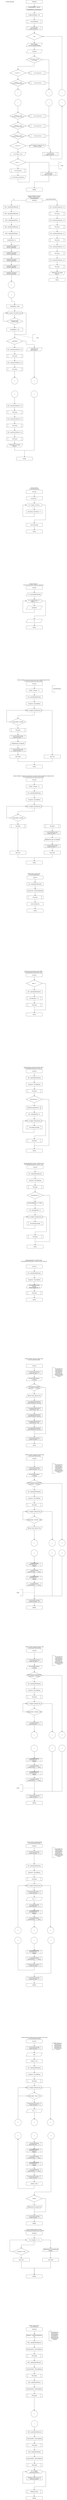 <mxfile version="16.5.1" type="device"><diagram id="wjtMU99fQmnC5gO-hgIH" name="Страница 1"><mxGraphModel dx="868" dy="563" grid="1" gridSize="10" guides="1" tooltips="1" connect="1" arrows="1" fold="1" page="1" pageScale="1" pageWidth="827" pageHeight="1169" math="0" shadow="0"><root><mxCell id="0"/><mxCell id="1" parent="0"/><mxCell id="lG8xIs5dvUKrOnmv0u5R-3" value="" style="edgeStyle=orthogonalEdgeStyle;rounded=0;orthogonalLoop=1;jettySize=auto;html=1;" parent="1" source="lG8xIs5dvUKrOnmv0u5R-1" target="lG8xIs5dvUKrOnmv0u5R-2" edge="1"><mxGeometry relative="1" as="geometry"/></mxCell><mxCell id="lG8xIs5dvUKrOnmv0u5R-1" value="ПОЧАТОК" style="rounded=1;whiteSpace=wrap;html=1;" parent="1" vertex="1"><mxGeometry x="320" width="200" height="40" as="geometry"/></mxCell><mxCell id="lG8xIs5dvUKrOnmv0u5R-5" value="" style="edgeStyle=orthogonalEdgeStyle;rounded=0;orthogonalLoop=1;jettySize=auto;html=1;" parent="1" source="lG8xIs5dvUKrOnmv0u5R-2" target="lG8xIs5dvUKrOnmv0u5R-4" edge="1"><mxGeometry relative="1" as="geometry"/></mxCell><mxCell id="lG8xIs5dvUKrOnmv0u5R-2" value="&lt;div&gt;NameFileReport = &quot;звіт.txt&quot;&lt;/div&gt;&lt;div&gt;...&lt;/div&gt;&lt;div&gt;NameFilePrice = &quot;ціна квітка.txt&quot;&lt;/div&gt;" style="rounded=0;whiteSpace=wrap;html=1;" parent="1" vertex="1"><mxGeometry x="320" y="80" width="200" height="40" as="geometry"/></mxCell><mxCell id="lG8xIs5dvUKrOnmv0u5R-7" value="" style="edgeStyle=orthogonalEdgeStyle;rounded=0;orthogonalLoop=1;jettySize=auto;html=1;" parent="1" source="lG8xIs5dvUKrOnmv0u5R-4" target="lG8xIs5dvUKrOnmv0u5R-6" edge="1"><mxGeometry relative="1" as="geometry"/></mxCell><mxCell id="lG8xIs5dvUKrOnmv0u5R-4" value="LengthLineProgram = 125&amp;nbsp;" style="rounded=0;whiteSpace=wrap;html=1;" parent="1" vertex="1"><mxGeometry x="320" y="160" width="200" height="40" as="geometry"/></mxCell><mxCell id="lG8xIs5dvUKrOnmv0u5R-9" value="" style="edgeStyle=orthogonalEdgeStyle;rounded=0;orthogonalLoop=1;jettySize=auto;html=1;" parent="1" source="lG8xIs5dvUKrOnmv0u5R-6" target="lG8xIs5dvUKrOnmv0u5R-8" edge="1"><mxGeometry relative="1" as="geometry"/></mxCell><mxCell id="lG8xIs5dvUKrOnmv0u5R-6" value="FuncCheckFiles()" style="shape=process;whiteSpace=wrap;html=1;backgroundOutline=1;" parent="1" vertex="1"><mxGeometry x="320" y="240" width="200" height="40" as="geometry"/></mxCell><mxCell id="lG8xIs5dvUKrOnmv0u5R-11" value="" style="edgeStyle=orthogonalEdgeStyle;rounded=0;orthogonalLoop=1;jettySize=auto;html=1;" parent="1" source="lG8xIs5dvUKrOnmv0u5R-8" target="lG8xIs5dvUKrOnmv0u5R-10" edge="1"><mxGeometry relative="1" as="geometry"/></mxCell><mxCell id="lG8xIs5dvUKrOnmv0u5R-8" value="&lt;div&gt;FuncPrintLine(0, LengthLineProgram, &quot;`&quot;)&lt;/div&gt;" style="shape=process;whiteSpace=wrap;html=1;backgroundOutline=1;" parent="1" vertex="1"><mxGeometry x="320" y="320" width="200" height="40" as="geometry"/></mxCell><mxCell id="lG8xIs5dvUKrOnmv0u5R-13" value="" style="edgeStyle=orthogonalEdgeStyle;rounded=0;orthogonalLoop=1;jettySize=auto;html=1;" parent="1" source="lG8xIs5dvUKrOnmv0u5R-10" target="lG8xIs5dvUKrOnmv0u5R-12" edge="1"><mxGeometry relative="1" as="geometry"/></mxCell><mxCell id="lG8xIs5dvUKrOnmv0u5R-10" value="True" style="rhombus;whiteSpace=wrap;html=1;" parent="1" vertex="1"><mxGeometry x="320" y="400" width="200" height="80" as="geometry"/></mxCell><mxCell id="lG8xIs5dvUKrOnmv0u5R-15" value="" style="edgeStyle=orthogonalEdgeStyle;rounded=0;orthogonalLoop=1;jettySize=auto;html=1;" parent="1" source="lG8xIs5dvUKrOnmv0u5R-12" target="lG8xIs5dvUKrOnmv0u5R-14" edge="1"><mxGeometry relative="1" as="geometry"/></mxCell><mxCell id="lG8xIs5dvUKrOnmv0u5R-12" value="&quot;Меню команд&quot;,&lt;br&gt;FuncCheckVoidBaseData()" style="shape=parallelogram;perimeter=parallelogramPerimeter;whiteSpace=wrap;html=1;fixedSize=1;" parent="1" vertex="1"><mxGeometry x="320" y="520" width="200" height="40" as="geometry"/></mxCell><mxCell id="lG8xIs5dvUKrOnmv0u5R-30" value="" style="edgeStyle=orthogonalEdgeStyle;rounded=0;orthogonalLoop=1;jettySize=auto;html=1;fontSize=10;" parent="1" source="lG8xIs5dvUKrOnmv0u5R-14" target="lG8xIs5dvUKrOnmv0u5R-16" edge="1"><mxGeometry relative="1" as="geometry"/></mxCell><mxCell id="lG8xIs5dvUKrOnmv0u5R-14" value="Command" style="shape=parallelogram;perimeter=parallelogramPerimeter;whiteSpace=wrap;html=1;fixedSize=1;" parent="1" vertex="1"><mxGeometry x="320" y="600" width="200" height="40" as="geometry"/></mxCell><mxCell id="lG8xIs5dvUKrOnmv0u5R-31" value="" style="edgeStyle=orthogonalEdgeStyle;rounded=0;orthogonalLoop=1;jettySize=auto;html=1;fontSize=10;" parent="1" source="lG8xIs5dvUKrOnmv0u5R-16" target="lG8xIs5dvUKrOnmv0u5R-17" edge="1"><mxGeometry relative="1" as="geometry"><Array as="points"><mxPoint x="420" y="800"/><mxPoint x="220" y="800"/></Array></mxGeometry></mxCell><mxCell id="lG8xIs5dvUKrOnmv0u5R-16" value="&lt;font style=&quot;font-size: 10px&quot;&gt;FuncCheckInputCommand&lt;br&gt;(3, Command)&lt;/font&gt;" style="rhombus;whiteSpace=wrap;html=1;" parent="1" vertex="1"><mxGeometry x="320" y="680" width="200" height="80" as="geometry"/></mxCell><mxCell id="lG8xIs5dvUKrOnmv0u5R-34" value="" style="edgeStyle=orthogonalEdgeStyle;rounded=0;orthogonalLoop=1;jettySize=auto;html=1;fontSize=10;" parent="1" source="lG8xIs5dvUKrOnmv0u5R-17" target="lG8xIs5dvUKrOnmv0u5R-18" edge="1"><mxGeometry relative="1" as="geometry"/></mxCell><mxCell id="lG8xIs5dvUKrOnmv0u5R-42" value="" style="edgeStyle=orthogonalEdgeStyle;rounded=0;orthogonalLoop=1;jettySize=auto;html=1;fontSize=10;" parent="1" source="lG8xIs5dvUKrOnmv0u5R-17" target="lG8xIs5dvUKrOnmv0u5R-41" edge="1"><mxGeometry relative="1" as="geometry"/></mxCell><mxCell id="lG8xIs5dvUKrOnmv0u5R-17" value="&lt;span style=&quot;font-size: 10px&quot;&gt;Command == &quot;1&quot;&lt;/span&gt;" style="rhombus;whiteSpace=wrap;html=1;" parent="1" vertex="1"><mxGeometry x="120" y="840" width="200" height="80" as="geometry"/></mxCell><mxCell id="lG8xIs5dvUKrOnmv0u5R-21" value="" style="edgeStyle=orthogonalEdgeStyle;rounded=0;orthogonalLoop=1;jettySize=auto;html=1;fontSize=10;" parent="1" source="lG8xIs5dvUKrOnmv0u5R-18" target="lG8xIs5dvUKrOnmv0u5R-20" edge="1"><mxGeometry relative="1" as="geometry"/></mxCell><mxCell id="lG8xIs5dvUKrOnmv0u5R-18" value="&lt;span style=&quot;font-size: 10px&quot;&gt;Command == &quot;2&quot;&amp;nbsp;&lt;/span&gt;&lt;span style=&quot;font-size: 10px&quot;&gt;and (FuncCheckVoidBaseData() &amp;gt; 0)&lt;/span&gt;" style="rhombus;whiteSpace=wrap;html=1;" parent="1" vertex="1"><mxGeometry x="120" y="960" width="200" height="80" as="geometry"/></mxCell><mxCell id="lG8xIs5dvUKrOnmv0u5R-25" value="" style="edgeStyle=orthogonalEdgeStyle;rounded=0;orthogonalLoop=1;jettySize=auto;html=1;fontSize=10;" parent="1" source="lG8xIs5dvUKrOnmv0u5R-19" target="lG8xIs5dvUKrOnmv0u5R-24" edge="1"><mxGeometry relative="1" as="geometry"/></mxCell><mxCell id="lG8xIs5dvUKrOnmv0u5R-19" value="&lt;span style=&quot;font-size: 10px&quot;&gt;Command == &quot;3&quot;&amp;nbsp;&lt;/span&gt;&lt;span style=&quot;font-size: 10px&quot;&gt;and (FuncCheckVoidBaseData() &amp;gt; 0)&lt;/span&gt;" style="rhombus;whiteSpace=wrap;html=1;" parent="1" vertex="1"><mxGeometry x="120" y="1360" width="200" height="80" as="geometry"/></mxCell><mxCell id="lG8xIs5dvUKrOnmv0u5R-20" value="1" style="ellipse;whiteSpace=wrap;html=1;aspect=fixed;fontSize=10;" parent="1" vertex="1"><mxGeometry x="180" y="1080" width="80" height="80" as="geometry"/></mxCell><mxCell id="lG8xIs5dvUKrOnmv0u5R-23" value="" style="edgeStyle=orthogonalEdgeStyle;rounded=0;orthogonalLoop=1;jettySize=auto;html=1;fontSize=10;" parent="1" source="lG8xIs5dvUKrOnmv0u5R-22" target="lG8xIs5dvUKrOnmv0u5R-19" edge="1"><mxGeometry relative="1" as="geometry"/></mxCell><mxCell id="lG8xIs5dvUKrOnmv0u5R-22" value="1" style="ellipse;whiteSpace=wrap;html=1;aspect=fixed;fontSize=10;" parent="1" vertex="1"><mxGeometry x="180" y="1200" width="80" height="80" as="geometry"/></mxCell><mxCell id="lG8xIs5dvUKrOnmv0u5R-27" value="" style="edgeStyle=orthogonalEdgeStyle;rounded=0;orthogonalLoop=1;jettySize=auto;html=1;fontSize=10;" parent="1" source="lG8xIs5dvUKrOnmv0u5R-24" target="lG8xIs5dvUKrOnmv0u5R-26" edge="1"><mxGeometry relative="1" as="geometry"/></mxCell><mxCell id="lG8xIs5dvUKrOnmv0u5R-24" value="&lt;span style=&quot;font-size: 10px&quot;&gt;Command == &quot;4&quot;&amp;nbsp;&lt;/span&gt;&lt;span style=&quot;font-size: 10px&quot;&gt;and (FuncCheckVoidBaseData() &amp;gt; 0)&lt;/span&gt;" style="rhombus;whiteSpace=wrap;html=1;" parent="1" vertex="1"><mxGeometry x="120" y="1480" width="200" height="80" as="geometry"/></mxCell><mxCell id="lG8xIs5dvUKrOnmv0u5R-29" value="" style="edgeStyle=orthogonalEdgeStyle;rounded=0;orthogonalLoop=1;jettySize=auto;html=1;fontSize=10;" parent="1" source="lG8xIs5dvUKrOnmv0u5R-26" target="lG8xIs5dvUKrOnmv0u5R-28" edge="1"><mxGeometry relative="1" as="geometry"/></mxCell><mxCell id="lG8xIs5dvUKrOnmv0u5R-26" value="&lt;span style=&quot;font-size: 10px&quot;&gt;Command == &quot;5&quot;&amp;nbsp;&lt;/span&gt;&lt;span style=&quot;font-size: 10px&quot;&gt;and (FuncCheckVoidBaseData() &amp;gt; 0)&lt;/span&gt;" style="rhombus;whiteSpace=wrap;html=1;" parent="1" vertex="1"><mxGeometry x="120" y="1600" width="200" height="80" as="geometry"/></mxCell><mxCell id="lG8xIs5dvUKrOnmv0u5R-84" value="" style="edgeStyle=orthogonalEdgeStyle;rounded=0;orthogonalLoop=1;jettySize=auto;html=1;fontSize=10;" parent="1" source="lG8xIs5dvUKrOnmv0u5R-28" target="lG8xIs5dvUKrOnmv0u5R-83" edge="1"><mxGeometry relative="1" as="geometry"/></mxCell><mxCell id="lG8xIs5dvUKrOnmv0u5R-28" value="&lt;span style=&quot;font-size: 10px&quot;&gt;Command != &quot;0&quot;&lt;/span&gt;" style="rhombus;whiteSpace=wrap;html=1;" parent="1" vertex="1"><mxGeometry x="120" y="1720" width="200" height="80" as="geometry"/></mxCell><mxCell id="lG8xIs5dvUKrOnmv0u5R-32" value="+" style="text;html=1;strokeColor=none;fillColor=none;align=center;verticalAlign=middle;whiteSpace=wrap;rounded=0;fontSize=10;" parent="1" vertex="1"><mxGeometry x="380" y="480" width="40" height="40" as="geometry"/></mxCell><mxCell id="lG8xIs5dvUKrOnmv0u5R-33" value="+" style="text;html=1;strokeColor=none;fillColor=none;align=center;verticalAlign=middle;whiteSpace=wrap;rounded=0;fontSize=10;" parent="1" vertex="1"><mxGeometry x="380" y="760" width="40" height="40" as="geometry"/></mxCell><mxCell id="lG8xIs5dvUKrOnmv0u5R-35" value="-" style="text;html=1;strokeColor=none;fillColor=none;align=center;verticalAlign=middle;whiteSpace=wrap;rounded=0;fontSize=10;" parent="1" vertex="1"><mxGeometry x="180" y="920" width="40" height="40" as="geometry"/></mxCell><mxCell id="lG8xIs5dvUKrOnmv0u5R-36" value="-" style="text;html=1;strokeColor=none;fillColor=none;align=center;verticalAlign=middle;whiteSpace=wrap;rounded=0;fontSize=10;" parent="1" vertex="1"><mxGeometry x="180" y="1040" width="40" height="40" as="geometry"/></mxCell><mxCell id="lG8xIs5dvUKrOnmv0u5R-37" value="-" style="text;html=1;strokeColor=none;fillColor=none;align=center;verticalAlign=middle;whiteSpace=wrap;rounded=0;fontSize=10;" parent="1" vertex="1"><mxGeometry x="180" y="1440" width="40" height="40" as="geometry"/></mxCell><mxCell id="lG8xIs5dvUKrOnmv0u5R-38" value="-" style="text;html=1;strokeColor=none;fillColor=none;align=center;verticalAlign=middle;whiteSpace=wrap;rounded=0;fontSize=10;" parent="1" vertex="1"><mxGeometry x="180" y="1560" width="40" height="40" as="geometry"/></mxCell><mxCell id="lG8xIs5dvUKrOnmv0u5R-39" value="-" style="text;html=1;strokeColor=none;fillColor=none;align=center;verticalAlign=middle;whiteSpace=wrap;rounded=0;fontSize=10;" parent="1" vertex="1"><mxGeometry x="180" y="1680" width="40" height="40" as="geometry"/></mxCell><mxCell id="lG8xIs5dvUKrOnmv0u5R-40" value="-" style="text;html=1;strokeColor=none;fillColor=none;align=center;verticalAlign=middle;whiteSpace=wrap;rounded=0;fontSize=10;" parent="1" vertex="1"><mxGeometry x="180" y="1800" width="40" height="40" as="geometry"/></mxCell><mxCell id="lG8xIs5dvUKrOnmv0u5R-41" value="FuncCommanOne(3)" style="shape=process;whiteSpace=wrap;html=1;backgroundOutline=1;fontSize=10;" parent="1" vertex="1"><mxGeometry x="360" y="860" width="200" height="40" as="geometry"/></mxCell><mxCell id="lG8xIs5dvUKrOnmv0u5R-43" value="" style="endArrow=none;html=1;rounded=0;fontSize=10;exitX=1;exitY=0.5;exitDx=0;exitDy=0;" parent="1" source="lG8xIs5dvUKrOnmv0u5R-41" edge="1"><mxGeometry width="50" height="50" relative="1" as="geometry"><mxPoint x="570" y="880" as="sourcePoint"/><mxPoint x="600" y="880" as="targetPoint"/></mxGeometry></mxCell><mxCell id="lG8xIs5dvUKrOnmv0u5R-44" value="+" style="text;html=1;strokeColor=none;fillColor=none;align=center;verticalAlign=middle;whiteSpace=wrap;rounded=0;fontSize=10;" parent="1" vertex="1"><mxGeometry x="320" y="840" width="40" height="40" as="geometry"/></mxCell><mxCell id="lG8xIs5dvUKrOnmv0u5R-47" value="" style="edgeStyle=orthogonalEdgeStyle;rounded=0;orthogonalLoop=1;jettySize=auto;html=1;fontSize=10;" parent="1" target="lG8xIs5dvUKrOnmv0u5R-48" edge="1"><mxGeometry relative="1" as="geometry"><mxPoint x="320" y="1000" as="sourcePoint"/></mxGeometry></mxCell><mxCell id="lG8xIs5dvUKrOnmv0u5R-48" value="&lt;span&gt;FuncCommanTwo(3)&lt;/span&gt;" style="shape=process;whiteSpace=wrap;html=1;backgroundOutline=1;fontSize=10;" parent="1" vertex="1"><mxGeometry x="360" y="980" width="200" height="40" as="geometry"/></mxCell><mxCell id="lG8xIs5dvUKrOnmv0u5R-49" value="" style="endArrow=none;html=1;rounded=0;fontSize=10;exitX=1;exitY=0.5;exitDx=0;exitDy=0;" parent="1" source="lG8xIs5dvUKrOnmv0u5R-48" edge="1"><mxGeometry width="50" height="50" relative="1" as="geometry"><mxPoint x="570" y="1000" as="sourcePoint"/><mxPoint x="600" y="1000" as="targetPoint"/></mxGeometry></mxCell><mxCell id="lG8xIs5dvUKrOnmv0u5R-50" value="+" style="text;html=1;strokeColor=none;fillColor=none;align=center;verticalAlign=middle;whiteSpace=wrap;rounded=0;fontSize=10;" parent="1" vertex="1"><mxGeometry x="320" y="960" width="40" height="40" as="geometry"/></mxCell><mxCell id="lG8xIs5dvUKrOnmv0u5R-51" value="" style="edgeStyle=orthogonalEdgeStyle;rounded=0;orthogonalLoop=1;jettySize=auto;html=1;fontSize=10;" parent="1" target="lG8xIs5dvUKrOnmv0u5R-52" edge="1"><mxGeometry relative="1" as="geometry"><mxPoint x="320" y="1400" as="sourcePoint"/></mxGeometry></mxCell><mxCell id="lG8xIs5dvUKrOnmv0u5R-52" value="&lt;span&gt;FuncCommanThree(3)&lt;/span&gt;" style="shape=process;whiteSpace=wrap;html=1;backgroundOutline=1;fontSize=10;" parent="1" vertex="1"><mxGeometry x="360" y="1380" width="200" height="40" as="geometry"/></mxCell><mxCell id="lG8xIs5dvUKrOnmv0u5R-53" value="" style="endArrow=none;html=1;rounded=0;fontSize=10;exitX=1;exitY=0.5;exitDx=0;exitDy=0;" parent="1" source="lG8xIs5dvUKrOnmv0u5R-52" edge="1"><mxGeometry width="50" height="50" relative="1" as="geometry"><mxPoint x="570" y="1400" as="sourcePoint"/><mxPoint x="600" y="1400" as="targetPoint"/></mxGeometry></mxCell><mxCell id="lG8xIs5dvUKrOnmv0u5R-54" value="+" style="text;html=1;strokeColor=none;fillColor=none;align=center;verticalAlign=middle;whiteSpace=wrap;rounded=0;fontSize=10;" parent="1" vertex="1"><mxGeometry x="320" y="1360" width="40" height="40" as="geometry"/></mxCell><mxCell id="lG8xIs5dvUKrOnmv0u5R-55" value="" style="edgeStyle=orthogonalEdgeStyle;rounded=0;orthogonalLoop=1;jettySize=auto;html=1;fontSize=10;" parent="1" target="lG8xIs5dvUKrOnmv0u5R-56" edge="1"><mxGeometry relative="1" as="geometry"><mxPoint x="320" y="1520" as="sourcePoint"/></mxGeometry></mxCell><mxCell id="lG8xIs5dvUKrOnmv0u5R-56" value="&lt;span&gt;FuncCommanFour(3)&lt;/span&gt;" style="shape=process;whiteSpace=wrap;html=1;backgroundOutline=1;fontSize=10;" parent="1" vertex="1"><mxGeometry x="360" y="1500" width="200" height="40" as="geometry"/></mxCell><mxCell id="lG8xIs5dvUKrOnmv0u5R-57" value="" style="endArrow=none;html=1;rounded=0;fontSize=10;exitX=1;exitY=0.5;exitDx=0;exitDy=0;" parent="1" source="lG8xIs5dvUKrOnmv0u5R-56" edge="1"><mxGeometry width="50" height="50" relative="1" as="geometry"><mxPoint x="570" y="1520" as="sourcePoint"/><mxPoint x="600" y="1520" as="targetPoint"/></mxGeometry></mxCell><mxCell id="lG8xIs5dvUKrOnmv0u5R-58" value="+" style="text;html=1;strokeColor=none;fillColor=none;align=center;verticalAlign=middle;whiteSpace=wrap;rounded=0;fontSize=10;" parent="1" vertex="1"><mxGeometry x="320" y="1480" width="40" height="40" as="geometry"/></mxCell><mxCell id="lG8xIs5dvUKrOnmv0u5R-59" value="" style="edgeStyle=orthogonalEdgeStyle;rounded=0;orthogonalLoop=1;jettySize=auto;html=1;fontSize=10;" parent="1" target="lG8xIs5dvUKrOnmv0u5R-60" edge="1"><mxGeometry relative="1" as="geometry"><mxPoint x="320" y="1640" as="sourcePoint"/></mxGeometry></mxCell><mxCell id="lG8xIs5dvUKrOnmv0u5R-60" value="&lt;span&gt;FuncCommanFive(3)&lt;/span&gt;" style="shape=process;whiteSpace=wrap;html=1;backgroundOutline=1;fontSize=10;" parent="1" vertex="1"><mxGeometry x="360" y="1620" width="200" height="40" as="geometry"/></mxCell><mxCell id="lG8xIs5dvUKrOnmv0u5R-61" value="" style="endArrow=none;html=1;rounded=0;fontSize=10;exitX=1;exitY=0.5;exitDx=0;exitDy=0;" parent="1" source="lG8xIs5dvUKrOnmv0u5R-60" edge="1"><mxGeometry width="50" height="50" relative="1" as="geometry"><mxPoint x="570" y="1640" as="sourcePoint"/><mxPoint x="600" y="1640" as="targetPoint"/></mxGeometry></mxCell><mxCell id="lG8xIs5dvUKrOnmv0u5R-62" value="+" style="text;html=1;strokeColor=none;fillColor=none;align=center;verticalAlign=middle;whiteSpace=wrap;rounded=0;fontSize=10;" parent="1" vertex="1"><mxGeometry x="320" y="1600" width="40" height="40" as="geometry"/></mxCell><mxCell id="lG8xIs5dvUKrOnmv0u5R-63" value="" style="edgeStyle=orthogonalEdgeStyle;rounded=0;orthogonalLoop=1;jettySize=auto;html=1;fontSize=10;exitX=1;exitY=0.5;exitDx=0;exitDy=0;" parent="1" source="lG8xIs5dvUKrOnmv0u5R-28" edge="1"><mxGeometry relative="1" as="geometry"><mxPoint x="330" y="1759.5" as="sourcePoint"/><mxPoint x="370" y="1759.5" as="targetPoint"/></mxGeometry></mxCell><mxCell id="lG8xIs5dvUKrOnmv0u5R-65" value="" style="endArrow=none;html=1;rounded=0;fontSize=10;exitX=1;exitY=0.5;exitDx=0;exitDy=0;" parent="1" source="lG8xIs5dvUKrOnmv0u5R-67" edge="1"><mxGeometry width="50" height="50" relative="1" as="geometry"><mxPoint x="560" y="1760" as="sourcePoint"/><mxPoint x="600" y="1760" as="targetPoint"/></mxGeometry></mxCell><mxCell id="lG8xIs5dvUKrOnmv0u5R-66" value="+" style="text;html=1;strokeColor=none;fillColor=none;align=center;verticalAlign=middle;whiteSpace=wrap;rounded=0;fontSize=10;" parent="1" vertex="1"><mxGeometry x="320" y="1720" width="40" height="40" as="geometry"/></mxCell><mxCell id="lG8xIs5dvUKrOnmv0u5R-67" value="FuncPrintTab(3), &quot;повідомлення про &lt;br&gt;неправильну команду&quot;" style="shape=parallelogram;perimeter=parallelogramPerimeter;whiteSpace=wrap;html=1;fixedSize=1;fontSize=10;" parent="1" vertex="1"><mxGeometry x="360" y="1740" width="200" height="40" as="geometry"/></mxCell><mxCell id="lG8xIs5dvUKrOnmv0u5R-69" value="2" style="ellipse;whiteSpace=wrap;html=1;aspect=fixed;fontSize=10;" parent="1" vertex="1"><mxGeometry x="560" y="1080" width="80" height="80" as="geometry"/></mxCell><mxCell id="lG8xIs5dvUKrOnmv0u5R-70" value="2" style="ellipse;whiteSpace=wrap;html=1;aspect=fixed;fontSize=10;" parent="1" vertex="1"><mxGeometry x="560" y="1200" width="80" height="80" as="geometry"/></mxCell><mxCell id="lG8xIs5dvUKrOnmv0u5R-71" value="" style="endArrow=classic;html=1;rounded=0;fontSize=10;entryX=0.5;entryY=0;entryDx=0;entryDy=0;" parent="1" target="lG8xIs5dvUKrOnmv0u5R-69" edge="1"><mxGeometry width="50" height="50" relative="1" as="geometry"><mxPoint x="600" y="720" as="sourcePoint"/><mxPoint x="730" y="870" as="targetPoint"/></mxGeometry></mxCell><mxCell id="lG8xIs5dvUKrOnmv0u5R-72" value="" style="endArrow=none;html=1;rounded=0;fontSize=10;endFill=0;" parent="1" edge="1"><mxGeometry width="50" height="50" relative="1" as="geometry"><mxPoint x="599.5" y="1280" as="sourcePoint"/><mxPoint x="600" y="1800" as="targetPoint"/></mxGeometry></mxCell><mxCell id="lG8xIs5dvUKrOnmv0u5R-73" value="&lt;div&gt;FuncPrintLine(0, LengthLineProgram, &quot;`&quot;)&lt;/div&gt;" style="shape=process;whiteSpace=wrap;html=1;backgroundOutline=1;" parent="1" vertex="1"><mxGeometry x="520" y="1840" width="200" height="40" as="geometry"/></mxCell><mxCell id="lG8xIs5dvUKrOnmv0u5R-74" value="" style="endArrow=none;html=1;rounded=0;fontSize=10;entryX=0.5;entryY=1;entryDx=0;entryDy=0;" parent="1" target="lG8xIs5dvUKrOnmv0u5R-73" edge="1"><mxGeometry width="50" height="50" relative="1" as="geometry"><mxPoint x="620" y="1920" as="sourcePoint"/><mxPoint x="650" y="1910" as="targetPoint"/></mxGeometry></mxCell><mxCell id="lG8xIs5dvUKrOnmv0u5R-75" value="" style="endArrow=none;html=1;rounded=0;fontSize=10;" parent="1" edge="1"><mxGeometry width="50" height="50" relative="1" as="geometry"><mxPoint x="620" y="1920" as="sourcePoint"/><mxPoint x="760" y="1920" as="targetPoint"/></mxGeometry></mxCell><mxCell id="lG8xIs5dvUKrOnmv0u5R-76" value="" style="endArrow=classic;html=1;rounded=0;fontSize=10;entryX=0.5;entryY=1;entryDx=0;entryDy=0;" parent="1" target="lG8xIs5dvUKrOnmv0u5R-77" edge="1"><mxGeometry width="50" height="50" relative="1" as="geometry"><mxPoint x="760" y="1920" as="sourcePoint"/><mxPoint x="760" y="1274" as="targetPoint"/></mxGeometry></mxCell><mxCell id="lG8xIs5dvUKrOnmv0u5R-77" value="3" style="ellipse;whiteSpace=wrap;html=1;aspect=fixed;fontSize=10;" parent="1" vertex="1"><mxGeometry x="720" y="1200" width="80" height="80" as="geometry"/></mxCell><mxCell id="lG8xIs5dvUKrOnmv0u5R-78" value="3" style="ellipse;whiteSpace=wrap;html=1;aspect=fixed;fontSize=10;" parent="1" vertex="1"><mxGeometry x="720" y="1080" width="80" height="80" as="geometry"/></mxCell><mxCell id="lG8xIs5dvUKrOnmv0u5R-79" value="" style="endArrow=none;html=1;rounded=0;fontSize=10;exitX=0.5;exitY=0;exitDx=0;exitDy=0;" parent="1" source="lG8xIs5dvUKrOnmv0u5R-78" edge="1"><mxGeometry width="50" height="50" relative="1" as="geometry"><mxPoint x="710" y="1010" as="sourcePoint"/><mxPoint x="760" y="438" as="targetPoint"/></mxGeometry></mxCell><mxCell id="lG8xIs5dvUKrOnmv0u5R-80" value="" style="endArrow=none;html=1;rounded=0;fontSize=10;exitX=1;exitY=0.5;exitDx=0;exitDy=0;" parent="1" source="lG8xIs5dvUKrOnmv0u5R-16" edge="1"><mxGeometry width="50" height="50" relative="1" as="geometry"><mxPoint x="560" y="750" as="sourcePoint"/><mxPoint x="600" y="720" as="targetPoint"/></mxGeometry></mxCell><mxCell id="lG8xIs5dvUKrOnmv0u5R-81" value="" style="endArrow=classic;html=1;rounded=0;fontSize=10;entryX=1;entryY=0.5;entryDx=0;entryDy=0;" parent="1" target="lG8xIs5dvUKrOnmv0u5R-10" edge="1"><mxGeometry width="50" height="50" relative="1" as="geometry"><mxPoint x="760" y="440" as="sourcePoint"/><mxPoint x="710" y="420" as="targetPoint"/></mxGeometry></mxCell><mxCell id="lG8xIs5dvUKrOnmv0u5R-82" value="-" style="text;html=1;strokeColor=none;fillColor=none;align=center;verticalAlign=middle;whiteSpace=wrap;rounded=0;fontSize=10;" parent="1" vertex="1"><mxGeometry x="520" y="680" width="40" height="40" as="geometry"/></mxCell><mxCell id="lG8xIs5dvUKrOnmv0u5R-86" value="" style="edgeStyle=orthogonalEdgeStyle;rounded=0;orthogonalLoop=1;jettySize=auto;html=1;fontSize=10;" parent="1" source="lG8xIs5dvUKrOnmv0u5R-83" target="lG8xIs5dvUKrOnmv0u5R-85" edge="1"><mxGeometry relative="1" as="geometry"/></mxCell><mxCell id="lG8xIs5dvUKrOnmv0u5R-83" value="FuncPrintTab(4) + Answer" style="shape=parallelogram;perimeter=parallelogramPerimeter;whiteSpace=wrap;html=1;fixedSize=1;fontSize=10;" parent="1" vertex="1"><mxGeometry x="120" y="1840" width="200" height="40" as="geometry"/></mxCell><mxCell id="lG8xIs5dvUKrOnmv0u5R-88" value="" style="edgeStyle=orthogonalEdgeStyle;rounded=0;orthogonalLoop=1;jettySize=auto;html=1;fontSize=10;" parent="1" source="lG8xIs5dvUKrOnmv0u5R-85" target="lG8xIs5dvUKrOnmv0u5R-87" edge="1"><mxGeometry relative="1" as="geometry"/></mxCell><mxCell id="lG8xIs5dvUKrOnmv0u5R-85" value="Answer == &quot;+&quot;" style="rhombus;whiteSpace=wrap;html=1;fontSize=10;" parent="1" vertex="1"><mxGeometry x="120" y="1920" width="200" height="80" as="geometry"/></mxCell><mxCell id="lG8xIs5dvUKrOnmv0u5R-91" value="" style="edgeStyle=orthogonalEdgeStyle;rounded=0;orthogonalLoop=1;jettySize=auto;html=1;fontSize=10;" parent="1" source="lG8xIs5dvUKrOnmv0u5R-87" target="lG8xIs5dvUKrOnmv0u5R-90" edge="1"><mxGeometry relative="1" as="geometry"/></mxCell><mxCell id="lG8xIs5dvUKrOnmv0u5R-87" value="FuncCreateReport()" style="shape=process;whiteSpace=wrap;html=1;backgroundOutline=1;fontSize=10;" parent="1" vertex="1"><mxGeometry x="120" y="2040" width="200" height="40" as="geometry"/></mxCell><mxCell id="lG8xIs5dvUKrOnmv0u5R-89" value="+" style="text;html=1;strokeColor=none;fillColor=none;align=center;verticalAlign=middle;whiteSpace=wrap;rounded=0;fontSize=10;" parent="1" vertex="1"><mxGeometry x="180" y="2000" width="40" height="40" as="geometry"/></mxCell><mxCell id="lG8xIs5dvUKrOnmv0u5R-90" value="FuncPrintTab(5), NameFileReport" style="shape=parallelogram;perimeter=parallelogramPerimeter;whiteSpace=wrap;html=1;fixedSize=1;fontSize=10;" parent="1" vertex="1"><mxGeometry x="120" y="2120" width="200" height="40" as="geometry"/></mxCell><mxCell id="lG8xIs5dvUKrOnmv0u5R-92" value="" style="endArrow=none;html=1;rounded=0;fontSize=10;entryX=0.5;entryY=1;entryDx=0;entryDy=0;" parent="1" target="lG8xIs5dvUKrOnmv0u5R-90" edge="1"><mxGeometry width="50" height="50" relative="1" as="geometry"><mxPoint x="220" y="2200" as="sourcePoint"/><mxPoint x="200" y="2220" as="targetPoint"/></mxGeometry></mxCell><mxCell id="lG8xIs5dvUKrOnmv0u5R-93" value="" style="endArrow=none;html=1;rounded=0;fontSize=10;" parent="1" edge="1"><mxGeometry width="50" height="50" relative="1" as="geometry"><mxPoint x="220" y="2200" as="sourcePoint"/><mxPoint x="360" y="2200" as="targetPoint"/></mxGeometry></mxCell><mxCell id="lG8xIs5dvUKrOnmv0u5R-94" value="" style="endArrow=none;html=1;rounded=0;fontSize=10;exitX=1;exitY=0.5;exitDx=0;exitDy=0;" parent="1" source="lG8xIs5dvUKrOnmv0u5R-85" edge="1"><mxGeometry width="50" height="50" relative="1" as="geometry"><mxPoint x="370" y="2010" as="sourcePoint"/><mxPoint x="600" y="1960" as="targetPoint"/></mxGeometry></mxCell><mxCell id="lG8xIs5dvUKrOnmv0u5R-95" value="" style="endArrow=none;html=1;rounded=0;fontSize=10;" parent="1" edge="1"><mxGeometry width="50" height="50" relative="1" as="geometry"><mxPoint x="360" y="2200" as="sourcePoint"/><mxPoint x="360" y="1960" as="targetPoint"/></mxGeometry></mxCell><mxCell id="lG8xIs5dvUKrOnmv0u5R-96" value="" style="endArrow=classic;html=1;rounded=0;fontSize=10;entryX=0.5;entryY=0;entryDx=0;entryDy=0;" parent="1" target="lG8xIs5dvUKrOnmv0u5R-98" edge="1"><mxGeometry width="50" height="50" relative="1" as="geometry"><mxPoint x="600" y="1960" as="sourcePoint"/><mxPoint x="600" y="2000" as="targetPoint"/></mxGeometry></mxCell><mxCell id="lG8xIs5dvUKrOnmv0u5R-97" value="-" style="text;html=1;strokeColor=none;fillColor=none;align=center;verticalAlign=middle;whiteSpace=wrap;rounded=0;fontSize=10;" parent="1" vertex="1"><mxGeometry x="320" y="1920" width="40" height="40" as="geometry"/></mxCell><mxCell id="lG8xIs5dvUKrOnmv0u5R-100" value="" style="edgeStyle=orthogonalEdgeStyle;rounded=0;orthogonalLoop=1;jettySize=auto;html=1;fontSize=12;entryX=0.5;entryY=0;entryDx=0;entryDy=0;" parent="1" source="lG8xIs5dvUKrOnmv0u5R-98" target="lG8xIs5dvUKrOnmv0u5R-101" edge="1"><mxGeometry relative="1" as="geometry"><mxPoint x="600" y="2080" as="targetPoint"/></mxGeometry></mxCell><mxCell id="lG8xIs5dvUKrOnmv0u5R-98" value="&lt;div&gt;FuncPrintLine(0, LengthLineProgram, &quot;`&quot;)&lt;/div&gt;" style="shape=process;whiteSpace=wrap;html=1;backgroundOutline=1;" parent="1" vertex="1"><mxGeometry x="500" y="2080" width="200" height="40" as="geometry"/></mxCell><mxCell id="lG8xIs5dvUKrOnmv0u5R-101" value="КІНЕЦЬ" style="rounded=1;whiteSpace=wrap;html=1;fontSize=12;" parent="1" vertex="1"><mxGeometry x="320" y="2270" width="200" height="40" as="geometry"/></mxCell><mxCell id="lG8xIs5dvUKrOnmv0u5R-104" value="" style="endArrow=none;dashed=1;html=1;dashPattern=1 3;strokeWidth=2;rounded=0;fontSize=12;" parent="1" edge="1"><mxGeometry width="50" height="50" relative="1" as="geometry"><mxPoint x="600" y="2000" as="sourcePoint"/><mxPoint x="720" y="2000" as="targetPoint"/></mxGeometry></mxCell><mxCell id="lG8xIs5dvUKrOnmv0u5R-105" value="" style="endArrow=none;html=1;rounded=0;fontSize=12;" parent="1" edge="1"><mxGeometry width="50" height="50" relative="1" as="geometry"><mxPoint x="720" y="2040" as="sourcePoint"/><mxPoint x="720" y="1960" as="targetPoint"/></mxGeometry></mxCell><mxCell id="lG8xIs5dvUKrOnmv0u5R-106" value="" style="endArrow=none;html=1;rounded=0;fontSize=12;" parent="1" edge="1"><mxGeometry width="50" height="50" relative="1" as="geometry"><mxPoint x="720" y="1960" as="sourcePoint"/><mxPoint x="760" y="1960" as="targetPoint"/></mxGeometry></mxCell><mxCell id="lG8xIs5dvUKrOnmv0u5R-107" value="" style="endArrow=none;html=1;rounded=0;fontSize=12;" parent="1" edge="1"><mxGeometry width="50" height="50" relative="1" as="geometry"><mxPoint x="720" y="2040" as="sourcePoint"/><mxPoint x="760" y="2040" as="targetPoint"/></mxGeometry></mxCell><mxCell id="lG8xIs5dvUKrOnmv0u5R-108" value="break" style="text;html=1;strokeColor=none;fillColor=none;align=center;verticalAlign=middle;whiteSpace=wrap;rounded=0;fontSize=12;" parent="1" vertex="1"><mxGeometry x="720" y="1960" width="80" height="80" as="geometry"/></mxCell><mxCell id="lG8xIs5dvUKrOnmv0u5R-109" value="" style="endArrow=none;html=1;rounded=0;fontSize=12;" parent="1" edge="1"><mxGeometry width="50" height="50" relative="1" as="geometry"><mxPoint x="600" y="1800" as="sourcePoint"/><mxPoint x="620" y="1800" as="targetPoint"/></mxGeometry></mxCell><mxCell id="lG8xIs5dvUKrOnmv0u5R-110" value="" style="endArrow=classic;html=1;rounded=0;fontSize=12;entryX=0.5;entryY=0;entryDx=0;entryDy=0;" parent="1" target="lG8xIs5dvUKrOnmv0u5R-73" edge="1"><mxGeometry width="50" height="50" relative="1" as="geometry"><mxPoint x="620" y="1800" as="sourcePoint"/><mxPoint x="680" y="1770" as="targetPoint"/></mxGeometry></mxCell><mxCell id="lG8xIs5dvUKrOnmv0u5R-111" value="функція перевірки наявності файлів і цілісність даних&lt;br&gt;FuncCheckFiles()" style="text;html=1;strokeColor=none;fillColor=none;align=center;verticalAlign=middle;whiteSpace=wrap;rounded=0;fontSize=12;" parent="1" vertex="1"><mxGeometry x="320" y="2360" width="200" height="40" as="geometry"/></mxCell><mxCell id="lG8xIs5dvUKrOnmv0u5R-234" value="" style="edgeStyle=orthogonalEdgeStyle;rounded=0;orthogonalLoop=1;jettySize=auto;html=1;fontSize=11;endArrow=classic;endFill=1;" parent="1" source="lG8xIs5dvUKrOnmv0u5R-112" target="lG8xIs5dvUKrOnmv0u5R-118" edge="1"><mxGeometry relative="1" as="geometry"/></mxCell><mxCell id="lG8xIs5dvUKrOnmv0u5R-237" value="" style="edgeStyle=orthogonalEdgeStyle;rounded=0;orthogonalLoop=1;jettySize=auto;html=1;fontSize=11;endArrow=classic;endFill=1;" parent="1" source="lG8xIs5dvUKrOnmv0u5R-112" target="lG8xIs5dvUKrOnmv0u5R-218" edge="1"><mxGeometry relative="1" as="geometry"/></mxCell><mxCell id="lG8xIs5dvUKrOnmv0u5R-112" value="ПОЧАТОК" style="rounded=1;whiteSpace=wrap;html=1;fontSize=12;" parent="1" vertex="1"><mxGeometry x="320" y="2400" width="200" height="40" as="geometry"/></mxCell><mxCell id="lG8xIs5dvUKrOnmv0u5R-123" value="" style="edgeStyle=orthogonalEdgeStyle;rounded=0;orthogonalLoop=1;jettySize=auto;html=1;fontSize=12;endArrow=classic;endFill=1;" parent="1" source="lG8xIs5dvUKrOnmv0u5R-118" target="lG8xIs5dvUKrOnmv0u5R-119" edge="1"><mxGeometry relative="1" as="geometry"/></mxCell><mxCell id="lG8xIs5dvUKrOnmv0u5R-118" value="&lt;div&gt;File1 = open(NameFileMarshut)&lt;/div&gt;" style="rounded=0;whiteSpace=wrap;html=1;fontSize=12;" parent="1" vertex="1"><mxGeometry x="40" y="2480" width="200" height="40" as="geometry"/></mxCell><mxCell id="lG8xIs5dvUKrOnmv0u5R-124" value="" style="edgeStyle=orthogonalEdgeStyle;rounded=0;orthogonalLoop=1;jettySize=auto;html=1;fontSize=12;endArrow=classic;endFill=1;" parent="1" source="lG8xIs5dvUKrOnmv0u5R-119" target="lG8xIs5dvUKrOnmv0u5R-120" edge="1"><mxGeometry relative="1" as="geometry"/></mxCell><mxCell id="lG8xIs5dvUKrOnmv0u5R-119" value="&lt;div&gt;File2 = open(NameFileNumber)&lt;/div&gt;" style="rounded=0;whiteSpace=wrap;html=1;fontSize=12;" parent="1" vertex="1"><mxGeometry x="40" y="2560" width="200" height="40" as="geometry"/></mxCell><mxCell id="lG8xIs5dvUKrOnmv0u5R-125" value="" style="edgeStyle=orthogonalEdgeStyle;rounded=0;orthogonalLoop=1;jettySize=auto;html=1;fontSize=12;endArrow=classic;endFill=1;" parent="1" source="lG8xIs5dvUKrOnmv0u5R-120" target="lG8xIs5dvUKrOnmv0u5R-121" edge="1"><mxGeometry relative="1" as="geometry"/></mxCell><mxCell id="lG8xIs5dvUKrOnmv0u5R-120" value="&lt;div&gt;File3 = open(NameFilePrice)&lt;/div&gt;" style="rounded=0;whiteSpace=wrap;html=1;fontSize=12;" parent="1" vertex="1"><mxGeometry x="40" y="2640" width="200" height="40" as="geometry"/></mxCell><mxCell id="lG8xIs5dvUKrOnmv0u5R-126" value="" style="edgeStyle=orthogonalEdgeStyle;rounded=0;orthogonalLoop=1;jettySize=auto;html=1;fontSize=12;endArrow=classic;endFill=1;" parent="1" source="lG8xIs5dvUKrOnmv0u5R-121" target="lG8xIs5dvUKrOnmv0u5R-122" edge="1"><mxGeometry relative="1" as="geometry"/></mxCell><mxCell id="lG8xIs5dvUKrOnmv0u5R-121" value="&lt;div&gt;File4 = open(NameFileStancia)&lt;/div&gt;" style="rounded=0;whiteSpace=wrap;html=1;fontSize=12;" parent="1" vertex="1"><mxGeometry x="40" y="2720" width="200" height="40" as="geometry"/></mxCell><mxCell id="lG8xIs5dvUKrOnmv0u5R-128" value="" style="edgeStyle=orthogonalEdgeStyle;rounded=0;orthogonalLoop=1;jettySize=auto;html=1;fontSize=12;endArrow=classic;endFill=1;" parent="1" source="lG8xIs5dvUKrOnmv0u5R-122" target="lG8xIs5dvUKrOnmv0u5R-127" edge="1"><mxGeometry relative="1" as="geometry"/></mxCell><mxCell id="lG8xIs5dvUKrOnmv0u5R-122" value="&lt;span&gt;File5 = open(NameFileType)&lt;/span&gt;" style="rounded=0;whiteSpace=wrap;html=1;fontSize=12;" parent="1" vertex="1"><mxGeometry x="40" y="2800" width="200" height="40" as="geometry"/></mxCell><mxCell id="lG8xIs5dvUKrOnmv0u5R-136" value="" style="edgeStyle=orthogonalEdgeStyle;rounded=0;orthogonalLoop=1;jettySize=auto;html=1;fontSize=12;endArrow=classic;endFill=1;" parent="1" source="lG8xIs5dvUKrOnmv0u5R-127" edge="1"><mxGeometry relative="1" as="geometry"><mxPoint x="140" y="2960" as="targetPoint"/></mxGeometry></mxCell><mxCell id="lG8xIs5dvUKrOnmv0u5R-127" value="ArrayFilesLines = []" style="rounded=0;whiteSpace=wrap;html=1;fontSize=12;" parent="1" vertex="1"><mxGeometry x="40" y="2880" width="200" height="40" as="geometry"/></mxCell><mxCell id="lG8xIs5dvUKrOnmv0u5R-137" value="" style="edgeStyle=orthogonalEdgeStyle;rounded=0;orthogonalLoop=1;jettySize=auto;html=1;fontSize=12;endArrow=classic;endFill=1;" parent="1" edge="1"><mxGeometry relative="1" as="geometry"><mxPoint x="140" y="3040" as="targetPoint"/></mxGeometry></mxCell><mxCell id="lG8xIs5dvUKrOnmv0u5R-138" value="" style="edgeStyle=orthogonalEdgeStyle;rounded=0;orthogonalLoop=1;jettySize=auto;html=1;fontSize=12;endArrow=classic;endFill=1;" parent="1" edge="1"><mxGeometry relative="1" as="geometry"><mxPoint x="140" y="3120" as="targetPoint"/></mxGeometry></mxCell><mxCell id="lG8xIs5dvUKrOnmv0u5R-139" value="" style="edgeStyle=orthogonalEdgeStyle;rounded=0;orthogonalLoop=1;jettySize=auto;html=1;fontSize=12;endArrow=classic;endFill=1;" parent="1" edge="1"><mxGeometry relative="1" as="geometry"><mxPoint x="140" y="3200" as="targetPoint"/></mxGeometry></mxCell><mxCell id="lG8xIs5dvUKrOnmv0u5R-140" value="" style="edgeStyle=orthogonalEdgeStyle;rounded=0;orthogonalLoop=1;jettySize=auto;html=1;fontSize=12;endArrow=classic;endFill=1;" parent="1" edge="1"><mxGeometry relative="1" as="geometry"><mxPoint x="140" y="3280" as="targetPoint"/></mxGeometry></mxCell><mxCell id="lG8xIs5dvUKrOnmv0u5R-143" value="" style="edgeStyle=orthogonalEdgeStyle;rounded=0;orthogonalLoop=1;jettySize=auto;html=1;fontSize=12;endArrow=classic;endFill=1;" parent="1" target="lG8xIs5dvUKrOnmv0u5R-142" edge="1"><mxGeometry relative="1" as="geometry"><mxPoint x="140" y="3320" as="sourcePoint"/></mxGeometry></mxCell><mxCell id="lG8xIs5dvUKrOnmv0u5R-142" value="1" style="ellipse;whiteSpace=wrap;html=1;aspect=fixed;fontSize=12;" parent="1" vertex="1"><mxGeometry x="100" y="3400" width="80" height="80" as="geometry"/></mxCell><mxCell id="lG8xIs5dvUKrOnmv0u5R-148" value="" style="edgeStyle=orthogonalEdgeStyle;rounded=0;orthogonalLoop=1;jettySize=auto;html=1;fontSize=12;endArrow=classic;endFill=1;" parent="1" source="lG8xIs5dvUKrOnmv0u5R-144" target="lG8xIs5dvUKrOnmv0u5R-147" edge="1"><mxGeometry relative="1" as="geometry"/></mxCell><mxCell id="lG8xIs5dvUKrOnmv0u5R-144" value="CreateAllFiles = False" style="rounded=0;whiteSpace=wrap;html=1;fontSize=12;" parent="1" vertex="1"><mxGeometry x="80" y="3680" width="200" height="40" as="geometry"/></mxCell><mxCell id="lG8xIs5dvUKrOnmv0u5R-146" value="" style="edgeStyle=orthogonalEdgeStyle;rounded=0;orthogonalLoop=1;jettySize=auto;html=1;fontSize=12;endArrow=classic;endFill=1;" parent="1" source="lG8xIs5dvUKrOnmv0u5R-145" target="lG8xIs5dvUKrOnmv0u5R-144" edge="1"><mxGeometry relative="1" as="geometry"/></mxCell><mxCell id="lG8xIs5dvUKrOnmv0u5R-145" value="1" style="ellipse;whiteSpace=wrap;html=1;aspect=fixed;fontSize=12;" parent="1" vertex="1"><mxGeometry x="100" y="3520" width="80" height="80" as="geometry"/></mxCell><mxCell id="lG8xIs5dvUKrOnmv0u5R-150" value="" style="edgeStyle=orthogonalEdgeStyle;rounded=0;orthogonalLoop=1;jettySize=auto;html=1;fontSize=11;endArrow=classic;endFill=1;" parent="1" source="lG8xIs5dvUKrOnmv0u5R-147" target="lG8xIs5dvUKrOnmv0u5R-149" edge="1"><mxGeometry relative="1" as="geometry"/></mxCell><mxCell id="lG8xIs5dvUKrOnmv0u5R-147" value="&lt;font style=&quot;font-size: 11px&quot;&gt;for i in range(0, len(ArrayFilesLines), 1)&lt;/font&gt;" style="shape=hexagon;perimeter=hexagonPerimeter2;whiteSpace=wrap;html=1;fixedSize=1;fontSize=12;" parent="1" vertex="1"><mxGeometry x="80" y="3760" width="200" height="40" as="geometry"/></mxCell><mxCell id="lG8xIs5dvUKrOnmv0u5R-152" value="" style="edgeStyle=orthogonalEdgeStyle;rounded=0;orthogonalLoop=1;jettySize=auto;html=1;fontSize=11;endArrow=classic;endFill=1;" parent="1" source="lG8xIs5dvUKrOnmv0u5R-149" target="lG8xIs5dvUKrOnmv0u5R-151" edge="1"><mxGeometry relative="1" as="geometry"/></mxCell><mxCell id="lG8xIs5dvUKrOnmv0u5R-149" value="ArrayFilesLines[0] != &lt;br&gt;ArrayFilesLines[i]" style="rhombus;whiteSpace=wrap;html=1;fontSize=11;" parent="1" vertex="1"><mxGeometry x="80" y="3840" width="200" height="80" as="geometry"/></mxCell><mxCell id="lG8xIs5dvUKrOnmv0u5R-154" value="" style="edgeStyle=orthogonalEdgeStyle;rounded=0;orthogonalLoop=1;jettySize=auto;html=1;fontSize=11;endArrow=classic;endFill=1;" parent="1" source="lG8xIs5dvUKrOnmv0u5R-151" target="lG8xIs5dvUKrOnmv0u5R-153" edge="1"><mxGeometry relative="1" as="geometry"/></mxCell><mxCell id="lG8xIs5dvUKrOnmv0u5R-151" value="CreateAllFiles = True" style="rounded=0;whiteSpace=wrap;html=1;fontSize=12;" parent="1" vertex="1"><mxGeometry x="80" y="3960" width="200" height="40" as="geometry"/></mxCell><mxCell id="lG8xIs5dvUKrOnmv0u5R-184" value="" style="edgeStyle=orthogonalEdgeStyle;rounded=0;orthogonalLoop=1;jettySize=auto;html=1;fontSize=11;endArrow=classic;endFill=1;" parent="1" source="lG8xIs5dvUKrOnmv0u5R-153" target="lG8xIs5dvUKrOnmv0u5R-170" edge="1"><mxGeometry relative="1" as="geometry"/></mxCell><mxCell id="lG8xIs5dvUKrOnmv0u5R-153" value="CreateAllFiles" style="rhombus;whiteSpace=wrap;html=1;fontSize=11;" parent="1" vertex="1"><mxGeometry x="80" y="4080" width="200" height="80" as="geometry"/></mxCell><mxCell id="lG8xIs5dvUKrOnmv0u5R-155" value="" style="endArrow=none;html=1;rounded=0;fontSize=11;exitX=1;exitY=0.5;exitDx=0;exitDy=0;" parent="1" source="lG8xIs5dvUKrOnmv0u5R-147" edge="1"><mxGeometry width="50" height="50" relative="1" as="geometry"><mxPoint x="300" y="3810" as="sourcePoint"/><mxPoint x="320" y="3780" as="targetPoint"/></mxGeometry></mxCell><mxCell id="lG8xIs5dvUKrOnmv0u5R-156" value="" style="endArrow=none;html=1;rounded=0;fontSize=11;" parent="1" edge="1"><mxGeometry width="50" height="50" relative="1" as="geometry"><mxPoint x="180" y="4040" as="sourcePoint"/><mxPoint x="320" y="4040" as="targetPoint"/></mxGeometry></mxCell><mxCell id="lG8xIs5dvUKrOnmv0u5R-157" value="" style="endArrow=none;html=1;rounded=0;fontSize=11;" parent="1" edge="1"><mxGeometry width="50" height="50" relative="1" as="geometry"><mxPoint x="320" y="4040" as="sourcePoint"/><mxPoint x="320" y="3780" as="targetPoint"/></mxGeometry></mxCell><mxCell id="lG8xIs5dvUKrOnmv0u5R-158" value="" style="endArrow=none;html=1;rounded=0;fontSize=11;" parent="1" edge="1"><mxGeometry width="50" height="50" relative="1" as="geometry"><mxPoint x="40" y="3880" as="sourcePoint"/><mxPoint x="40" y="3780" as="targetPoint"/></mxGeometry></mxCell><mxCell id="lG8xIs5dvUKrOnmv0u5R-159" value="" style="endArrow=none;html=1;rounded=0;fontSize=11;entryX=0;entryY=0.5;entryDx=0;entryDy=0;" parent="1" target="lG8xIs5dvUKrOnmv0u5R-149" edge="1"><mxGeometry width="50" height="50" relative="1" as="geometry"><mxPoint x="40" y="3880" as="sourcePoint"/><mxPoint x="70" y="3740" as="targetPoint"/></mxGeometry></mxCell><mxCell id="lG8xIs5dvUKrOnmv0u5R-160" value="" style="endArrow=classic;html=1;rounded=0;fontSize=11;entryX=0;entryY=0.5;entryDx=0;entryDy=0;" parent="1" target="lG8xIs5dvUKrOnmv0u5R-147" edge="1"><mxGeometry width="50" height="50" relative="1" as="geometry"><mxPoint x="40" y="3780" as="sourcePoint"/><mxPoint x="90" y="3740" as="targetPoint"/></mxGeometry></mxCell><mxCell id="lG8xIs5dvUKrOnmv0u5R-161" value="+" style="text;html=1;strokeColor=none;fillColor=none;align=center;verticalAlign=middle;whiteSpace=wrap;rounded=0;fontSize=11;" parent="1" vertex="1"><mxGeometry x="140" y="3800" width="40" height="40" as="geometry"/></mxCell><mxCell id="lG8xIs5dvUKrOnmv0u5R-162" value="+" style="text;html=1;strokeColor=none;fillColor=none;align=center;verticalAlign=middle;whiteSpace=wrap;rounded=0;fontSize=11;" parent="1" vertex="1"><mxGeometry x="140" y="3920" width="40" height="40" as="geometry"/></mxCell><mxCell id="lG8xIs5dvUKrOnmv0u5R-163" value="-" style="text;html=1;strokeColor=none;fillColor=none;align=center;verticalAlign=middle;whiteSpace=wrap;rounded=0;fontSize=11;" parent="1" vertex="1"><mxGeometry x="40" y="3840" width="40" height="40" as="geometry"/></mxCell><mxCell id="lG8xIs5dvUKrOnmv0u5R-164" value="-" style="text;html=1;strokeColor=none;fillColor=none;align=center;verticalAlign=middle;whiteSpace=wrap;rounded=0;fontSize=11;" parent="1" vertex="1"><mxGeometry x="280" y="3740" width="40" height="40" as="geometry"/></mxCell><mxCell id="lG8xIs5dvUKrOnmv0u5R-165" value="" style="endArrow=none;dashed=1;html=1;rounded=0;fontSize=11;exitX=0;exitY=0.5;exitDx=0;exitDy=0;" parent="1" source="lG8xIs5dvUKrOnmv0u5R-169" edge="1"><mxGeometry width="50" height="50" relative="1" as="geometry"><mxPoint x="360" y="4120" as="sourcePoint"/><mxPoint x="180" y="4040" as="targetPoint"/></mxGeometry></mxCell><mxCell id="lG8xIs5dvUKrOnmv0u5R-166" value="" style="endArrow=none;html=1;rounded=0;fontSize=11;" parent="1" edge="1"><mxGeometry width="50" height="50" relative="1" as="geometry"><mxPoint x="400" y="4120" as="sourcePoint"/><mxPoint x="400" y="4040" as="targetPoint"/></mxGeometry></mxCell><mxCell id="lG8xIs5dvUKrOnmv0u5R-167" value="" style="endArrow=none;html=1;rounded=0;fontSize=11;" parent="1" edge="1"><mxGeometry width="50" height="50" relative="1" as="geometry"><mxPoint x="400" y="4040" as="sourcePoint"/><mxPoint x="440" y="4040" as="targetPoint"/></mxGeometry></mxCell><mxCell id="lG8xIs5dvUKrOnmv0u5R-168" value="" style="endArrow=none;html=1;rounded=0;fontSize=11;" parent="1" edge="1"><mxGeometry width="50" height="50" relative="1" as="geometry"><mxPoint x="400" y="4120" as="sourcePoint"/><mxPoint x="440" y="4120" as="targetPoint"/></mxGeometry></mxCell><mxCell id="lG8xIs5dvUKrOnmv0u5R-169" value="break" style="text;html=1;strokeColor=none;fillColor=none;align=center;verticalAlign=middle;whiteSpace=wrap;rounded=0;fontSize=11;" parent="1" vertex="1"><mxGeometry x="400" y="4040" width="120" height="80" as="geometry"/></mxCell><mxCell id="lG8xIs5dvUKrOnmv0u5R-185" value="" style="edgeStyle=orthogonalEdgeStyle;rounded=0;orthogonalLoop=1;jettySize=auto;html=1;fontSize=11;endArrow=classic;endFill=1;" parent="1" source="lG8xIs5dvUKrOnmv0u5R-170" target="lG8xIs5dvUKrOnmv0u5R-171" edge="1"><mxGeometry relative="1" as="geometry"/></mxCell><mxCell id="lG8xIs5dvUKrOnmv0u5R-170" value="File1 = open(NameFileMarshut, &quot;w&quot;)" style="rounded=0;whiteSpace=wrap;html=1;fontSize=11;" parent="1" vertex="1"><mxGeometry x="80" y="4200" width="200" height="40" as="geometry"/></mxCell><mxCell id="lG8xIs5dvUKrOnmv0u5R-186" value="" style="edgeStyle=orthogonalEdgeStyle;rounded=0;orthogonalLoop=1;jettySize=auto;html=1;fontSize=11;endArrow=classic;endFill=1;" parent="1" source="lG8xIs5dvUKrOnmv0u5R-171" target="lG8xIs5dvUKrOnmv0u5R-172" edge="1"><mxGeometry relative="1" as="geometry"/></mxCell><mxCell id="lG8xIs5dvUKrOnmv0u5R-171" value="File1.close()" style="shape=process;whiteSpace=wrap;html=1;backgroundOutline=1;fontSize=11;size=0.083;" parent="1" vertex="1"><mxGeometry x="80" y="4280" width="200" height="40" as="geometry"/></mxCell><mxCell id="lG8xIs5dvUKrOnmv0u5R-187" value="" style="edgeStyle=orthogonalEdgeStyle;rounded=0;orthogonalLoop=1;jettySize=auto;html=1;fontSize=11;endArrow=classic;endFill=1;" parent="1" source="lG8xIs5dvUKrOnmv0u5R-172" target="lG8xIs5dvUKrOnmv0u5R-173" edge="1"><mxGeometry relative="1" as="geometry"/></mxCell><mxCell id="lG8xIs5dvUKrOnmv0u5R-172" value="&lt;span&gt;File2 = open(NameFileMarshut, &quot;w&quot;)&lt;/span&gt;" style="rounded=0;whiteSpace=wrap;html=1;fontSize=11;" parent="1" vertex="1"><mxGeometry x="80" y="4360" width="200" height="40" as="geometry"/></mxCell><mxCell id="lG8xIs5dvUKrOnmv0u5R-177" value="" style="edgeStyle=orthogonalEdgeStyle;rounded=0;orthogonalLoop=1;jettySize=auto;html=1;fontSize=11;endArrow=classic;endFill=1;" parent="1" source="lG8xIs5dvUKrOnmv0u5R-173" target="lG8xIs5dvUKrOnmv0u5R-176" edge="1"><mxGeometry relative="1" as="geometry"/></mxCell><mxCell id="lG8xIs5dvUKrOnmv0u5R-173" value="&lt;span&gt;File2.close()&lt;/span&gt;" style="shape=process;whiteSpace=wrap;html=1;backgroundOutline=1;fontSize=11;size=0.083;" parent="1" vertex="1"><mxGeometry x="80" y="4440" width="200" height="40" as="geometry"/></mxCell><mxCell id="lG8xIs5dvUKrOnmv0u5R-188" value="" style="edgeStyle=orthogonalEdgeStyle;rounded=0;orthogonalLoop=1;jettySize=auto;html=1;fontSize=11;endArrow=classic;endFill=1;" parent="1" source="lG8xIs5dvUKrOnmv0u5R-174" target="lG8xIs5dvUKrOnmv0u5R-175" edge="1"><mxGeometry relative="1" as="geometry"/></mxCell><mxCell id="lG8xIs5dvUKrOnmv0u5R-174" value="&lt;span&gt;File3 = open(NameFileMarshut, &quot;w&quot;)&lt;/span&gt;" style="rounded=0;whiteSpace=wrap;html=1;fontSize=11;" parent="1" vertex="1"><mxGeometry x="80" y="4880" width="200" height="40" as="geometry"/></mxCell><mxCell id="lG8xIs5dvUKrOnmv0u5R-189" value="" style="edgeStyle=orthogonalEdgeStyle;rounded=0;orthogonalLoop=1;jettySize=auto;html=1;fontSize=11;endArrow=classic;endFill=1;" parent="1" source="lG8xIs5dvUKrOnmv0u5R-175" target="lG8xIs5dvUKrOnmv0u5R-180" edge="1"><mxGeometry relative="1" as="geometry"/></mxCell><mxCell id="lG8xIs5dvUKrOnmv0u5R-175" value="&lt;span&gt;File3.close()&lt;/span&gt;" style="shape=process;whiteSpace=wrap;html=1;backgroundOutline=1;fontSize=11;size=0.083;" parent="1" vertex="1"><mxGeometry x="80" y="4960" width="200" height="40" as="geometry"/></mxCell><mxCell id="lG8xIs5dvUKrOnmv0u5R-176" value="2" style="ellipse;whiteSpace=wrap;html=1;aspect=fixed;fontSize=11;" parent="1" vertex="1"><mxGeometry x="140" y="4560" width="80" height="80" as="geometry"/></mxCell><mxCell id="lG8xIs5dvUKrOnmv0u5R-179" value="" style="edgeStyle=orthogonalEdgeStyle;rounded=0;orthogonalLoop=1;jettySize=auto;html=1;fontSize=11;endArrow=classic;endFill=1;" parent="1" source="lG8xIs5dvUKrOnmv0u5R-178" target="lG8xIs5dvUKrOnmv0u5R-174" edge="1"><mxGeometry relative="1" as="geometry"/></mxCell><mxCell id="lG8xIs5dvUKrOnmv0u5R-178" value="2" style="ellipse;whiteSpace=wrap;html=1;aspect=fixed;fontSize=11;" parent="1" vertex="1"><mxGeometry x="140" y="4720" width="80" height="80" as="geometry"/></mxCell><mxCell id="lG8xIs5dvUKrOnmv0u5R-190" value="" style="edgeStyle=orthogonalEdgeStyle;rounded=0;orthogonalLoop=1;jettySize=auto;html=1;fontSize=11;endArrow=classic;endFill=1;" parent="1" source="lG8xIs5dvUKrOnmv0u5R-180" target="lG8xIs5dvUKrOnmv0u5R-181" edge="1"><mxGeometry relative="1" as="geometry"/></mxCell><mxCell id="lG8xIs5dvUKrOnmv0u5R-180" value="&lt;span&gt;File4 = open(NameFileMarshut, &quot;w&quot;)&lt;/span&gt;" style="rounded=0;whiteSpace=wrap;html=1;fontSize=11;" parent="1" vertex="1"><mxGeometry x="80" y="5040" width="200" height="40" as="geometry"/></mxCell><mxCell id="lG8xIs5dvUKrOnmv0u5R-191" value="" style="edgeStyle=orthogonalEdgeStyle;rounded=0;orthogonalLoop=1;jettySize=auto;html=1;fontSize=11;endArrow=classic;endFill=1;" parent="1" source="lG8xIs5dvUKrOnmv0u5R-181" target="lG8xIs5dvUKrOnmv0u5R-182" edge="1"><mxGeometry relative="1" as="geometry"/></mxCell><mxCell id="lG8xIs5dvUKrOnmv0u5R-181" value="&lt;span&gt;File4.close()&lt;/span&gt;" style="shape=process;whiteSpace=wrap;html=1;backgroundOutline=1;fontSize=11;size=0.083;" parent="1" vertex="1"><mxGeometry x="80" y="5120" width="200" height="40" as="geometry"/></mxCell><mxCell id="lG8xIs5dvUKrOnmv0u5R-193" value="" style="edgeStyle=orthogonalEdgeStyle;rounded=0;orthogonalLoop=1;jettySize=auto;html=1;fontSize=11;endArrow=classic;endFill=1;" parent="1" source="lG8xIs5dvUKrOnmv0u5R-182" target="lG8xIs5dvUKrOnmv0u5R-183" edge="1"><mxGeometry relative="1" as="geometry"/></mxCell><mxCell id="lG8xIs5dvUKrOnmv0u5R-182" value="&lt;span&gt;File5 = open(NameFileMarshut, &quot;w&quot;)&lt;/span&gt;" style="rounded=0;whiteSpace=wrap;html=1;fontSize=11;" parent="1" vertex="1"><mxGeometry x="80" y="5201" width="200" height="40" as="geometry"/></mxCell><mxCell id="lG8xIs5dvUKrOnmv0u5R-195" value="" style="edgeStyle=orthogonalEdgeStyle;rounded=0;orthogonalLoop=1;jettySize=auto;html=1;fontSize=11;endArrow=classic;endFill=1;" parent="1" source="lG8xIs5dvUKrOnmv0u5R-183" target="lG8xIs5dvUKrOnmv0u5R-194" edge="1"><mxGeometry relative="1" as="geometry"/></mxCell><mxCell id="lG8xIs5dvUKrOnmv0u5R-183" value="&lt;span&gt;File5.close()&lt;/span&gt;" style="shape=process;whiteSpace=wrap;html=1;backgroundOutline=1;fontSize=11;size=0.083;" parent="1" vertex="1"><mxGeometry x="80" y="5281" width="200" height="40" as="geometry"/></mxCell><mxCell id="lG8xIs5dvUKrOnmv0u5R-209" value="" style="edgeStyle=orthogonalEdgeStyle;rounded=0;orthogonalLoop=1;jettySize=auto;html=1;fontSize=11;endArrow=classic;endFill=1;" parent="1" source="lG8xIs5dvUKrOnmv0u5R-194" target="lG8xIs5dvUKrOnmv0u5R-208" edge="1"><mxGeometry relative="1" as="geometry"><Array as="points"><mxPoint x="180" y="5440"/><mxPoint x="300" y="5440"/></Array></mxGeometry></mxCell><mxCell id="lG8xIs5dvUKrOnmv0u5R-194" value="&quot;повідомлення про невдачу&lt;br&gt;відкриття&quot;" style="shape=parallelogram;perimeter=parallelogramPerimeter;whiteSpace=wrap;html=1;fixedSize=1;fontSize=11;" parent="1" vertex="1"><mxGeometry x="80" y="5360" width="200" height="40" as="geometry"/></mxCell><mxCell id="lG8xIs5dvUKrOnmv0u5R-196" value="+" style="text;html=1;strokeColor=none;fillColor=none;align=center;verticalAlign=middle;whiteSpace=wrap;rounded=0;fontSize=11;" parent="1" vertex="1"><mxGeometry x="140" y="4160" width="40" height="40" as="geometry"/></mxCell><mxCell id="lG8xIs5dvUKrOnmv0u5R-197" value="-" style="text;html=1;strokeColor=none;fillColor=none;align=center;verticalAlign=middle;whiteSpace=wrap;rounded=0;fontSize=11;" parent="1" vertex="1"><mxGeometry x="280" y="4080" width="40" height="40" as="geometry"/></mxCell><mxCell id="lG8xIs5dvUKrOnmv0u5R-198" value="" style="endArrow=none;html=1;rounded=0;fontSize=11;exitX=1;exitY=0.5;exitDx=0;exitDy=0;" parent="1" source="lG8xIs5dvUKrOnmv0u5R-153" edge="1"><mxGeometry width="50" height="50" relative="1" as="geometry"><mxPoint x="330" y="4220" as="sourcePoint"/><mxPoint x="320" y="4120" as="targetPoint"/></mxGeometry></mxCell><mxCell id="lG8xIs5dvUKrOnmv0u5R-199" value="" style="endArrow=none;html=1;rounded=0;fontSize=11;" parent="1" edge="1"><mxGeometry width="50" height="50" relative="1" as="geometry"><mxPoint x="320" y="4160" as="sourcePoint"/><mxPoint x="320" y="4120" as="targetPoint"/></mxGeometry></mxCell><mxCell id="lG8xIs5dvUKrOnmv0u5R-200" value="" style="endArrow=none;html=1;rounded=0;fontSize=11;" parent="1" edge="1"><mxGeometry width="50" height="50" relative="1" as="geometry"><mxPoint x="320" y="4160" as="sourcePoint"/><mxPoint x="420" y="4160" as="targetPoint"/></mxGeometry></mxCell><mxCell id="lG8xIs5dvUKrOnmv0u5R-201" value="" style="endArrow=classic;html=1;rounded=0;fontSize=11;" parent="1" edge="1"><mxGeometry width="50" height="50" relative="1" as="geometry"><mxPoint x="420" y="4160" as="sourcePoint"/><mxPoint x="420" y="4200" as="targetPoint"/></mxGeometry></mxCell><mxCell id="lG8xIs5dvUKrOnmv0u5R-202" value="&quot;повідомлення про &lt;br&gt;вдачне відкриття&quot;" style="shape=parallelogram;perimeter=parallelogramPerimeter;whiteSpace=wrap;html=1;fixedSize=1;fontSize=11;" parent="1" vertex="1"><mxGeometry x="320" y="4200" width="200" height="40" as="geometry"/></mxCell><mxCell id="lG8xIs5dvUKrOnmv0u5R-203" value="" style="endArrow=classic;html=1;rounded=0;fontSize=11;exitX=0.5;exitY=1;exitDx=0;exitDy=0;entryX=0.5;entryY=0;entryDx=0;entryDy=0;" parent="1" source="lG8xIs5dvUKrOnmv0u5R-202" target="lG8xIs5dvUKrOnmv0u5R-204" edge="1"><mxGeometry width="50" height="50" relative="1" as="geometry"><mxPoint x="510" y="4450" as="sourcePoint"/><mxPoint x="420" y="4564" as="targetPoint"/></mxGeometry></mxCell><mxCell id="lG8xIs5dvUKrOnmv0u5R-204" value="3" style="ellipse;whiteSpace=wrap;html=1;aspect=fixed;fontSize=11;" parent="1" vertex="1"><mxGeometry x="380" y="4560" width="80" height="80" as="geometry"/></mxCell><mxCell id="lG8xIs5dvUKrOnmv0u5R-205" value="3" style="ellipse;whiteSpace=wrap;html=1;aspect=fixed;fontSize=11;" parent="1" vertex="1"><mxGeometry x="380" y="4720" width="80" height="80" as="geometry"/></mxCell><mxCell id="lG8xIs5dvUKrOnmv0u5R-207" value="" style="endArrow=none;html=1;rounded=0;fontSize=11;entryX=0.5;entryY=1;entryDx=0;entryDy=0;" parent="1" target="lG8xIs5dvUKrOnmv0u5R-205" edge="1"><mxGeometry width="50" height="50" relative="1" as="geometry"><mxPoint x="420" y="5440" as="sourcePoint"/><mxPoint x="480" y="4990" as="targetPoint"/></mxGeometry></mxCell><mxCell id="lG8xIs5dvUKrOnmv0u5R-208" value="КІНЕЦЬ" style="rounded=1;whiteSpace=wrap;html=1;fontSize=11;" parent="1" vertex="1"><mxGeometry x="200" y="5520" width="200" height="40" as="geometry"/></mxCell><mxCell id="lG8xIs5dvUKrOnmv0u5R-210" value="" style="endArrow=none;html=1;rounded=0;fontSize=11;" parent="1" edge="1"><mxGeometry width="50" height="50" relative="1" as="geometry"><mxPoint x="300" y="5440" as="sourcePoint"/><mxPoint x="420" y="5440" as="targetPoint"/></mxGeometry></mxCell><mxCell id="lG8xIs5dvUKrOnmv0u5R-211" value="&lt;span&gt;File3 = open(NameFileMarshut, &quot;w&quot;)&lt;/span&gt;" style="rounded=0;whiteSpace=wrap;html=1;fontSize=11;" parent="1" vertex="1"><mxGeometry x="600" y="2800" width="200" height="40" as="geometry"/></mxCell><mxCell id="lG8xIs5dvUKrOnmv0u5R-212" value="&lt;span&gt;File3.close()&lt;/span&gt;" style="shape=process;whiteSpace=wrap;html=1;backgroundOutline=1;fontSize=11;size=0.083;" parent="1" vertex="1"><mxGeometry x="600" y="2880" width="200" height="40" as="geometry"/></mxCell><mxCell id="lG8xIs5dvUKrOnmv0u5R-213" value="&lt;span&gt;File4 = open(NameFileMarshut, &quot;w&quot;)&lt;/span&gt;" style="rounded=0;whiteSpace=wrap;html=1;fontSize=11;" parent="1" vertex="1"><mxGeometry x="600" y="2960" width="200" height="40" as="geometry"/></mxCell><mxCell id="lG8xIs5dvUKrOnmv0u5R-214" value="&lt;span&gt;File4.close()&lt;/span&gt;" style="shape=process;whiteSpace=wrap;html=1;backgroundOutline=1;fontSize=11;size=0.083;" parent="1" vertex="1"><mxGeometry x="600" y="3040" width="200" height="40" as="geometry"/></mxCell><mxCell id="lG8xIs5dvUKrOnmv0u5R-215" value="&lt;span&gt;File5 = open(NameFileMarshut, &quot;w&quot;)&lt;/span&gt;" style="rounded=0;whiteSpace=wrap;html=1;fontSize=11;" parent="1" vertex="1"><mxGeometry x="600" y="3121" width="200" height="40" as="geometry"/></mxCell><mxCell id="lG8xIs5dvUKrOnmv0u5R-227" value="" style="edgeStyle=orthogonalEdgeStyle;rounded=0;orthogonalLoop=1;jettySize=auto;html=1;fontSize=11;endArrow=classic;endFill=1;" parent="1" source="lG8xIs5dvUKrOnmv0u5R-216" target="lG8xIs5dvUKrOnmv0u5R-217" edge="1"><mxGeometry relative="1" as="geometry"/></mxCell><mxCell id="lG8xIs5dvUKrOnmv0u5R-216" value="&lt;span&gt;File5.close()&lt;/span&gt;" style="shape=process;whiteSpace=wrap;html=1;backgroundOutline=1;fontSize=11;size=0.083;" parent="1" vertex="1"><mxGeometry x="600" y="3201" width="200" height="40" as="geometry"/></mxCell><mxCell id="lG8xIs5dvUKrOnmv0u5R-223" value="" style="edgeStyle=orthogonalEdgeStyle;rounded=0;orthogonalLoop=1;jettySize=auto;html=1;fontSize=11;endArrow=classic;endFill=1;" parent="1" source="lG8xIs5dvUKrOnmv0u5R-217" target="lG8xIs5dvUKrOnmv0u5R-222" edge="1"><mxGeometry relative="1" as="geometry"/></mxCell><mxCell id="lG8xIs5dvUKrOnmv0u5R-217" value="&quot;повідомлення про невдачу&lt;br&gt;відкриття&quot;" style="shape=parallelogram;perimeter=parallelogramPerimeter;whiteSpace=wrap;html=1;fixedSize=1;fontSize=11;" parent="1" vertex="1"><mxGeometry x="600" y="3280" width="200" height="40" as="geometry"/></mxCell><mxCell id="lG8xIs5dvUKrOnmv0u5R-238" value="" style="edgeStyle=orthogonalEdgeStyle;rounded=0;orthogonalLoop=1;jettySize=auto;html=1;fontSize=11;endArrow=classic;endFill=1;" parent="1" source="lG8xIs5dvUKrOnmv0u5R-218" target="lG8xIs5dvUKrOnmv0u5R-219" edge="1"><mxGeometry relative="1" as="geometry"/></mxCell><mxCell id="lG8xIs5dvUKrOnmv0u5R-218" value="File1 = open(NameFileMarshut, &quot;w&quot;)" style="rounded=0;whiteSpace=wrap;html=1;fontSize=11;" parent="1" vertex="1"><mxGeometry x="600" y="2480" width="200" height="40" as="geometry"/></mxCell><mxCell id="lG8xIs5dvUKrOnmv0u5R-239" value="" style="edgeStyle=orthogonalEdgeStyle;rounded=0;orthogonalLoop=1;jettySize=auto;html=1;fontSize=11;endArrow=classic;endFill=1;" parent="1" source="lG8xIs5dvUKrOnmv0u5R-219" target="lG8xIs5dvUKrOnmv0u5R-220" edge="1"><mxGeometry relative="1" as="geometry"/></mxCell><mxCell id="lG8xIs5dvUKrOnmv0u5R-219" value="File1.close()" style="shape=process;whiteSpace=wrap;html=1;backgroundOutline=1;fontSize=11;size=0.083;" parent="1" vertex="1"><mxGeometry x="600" y="2560" width="200" height="40" as="geometry"/></mxCell><mxCell id="lG8xIs5dvUKrOnmv0u5R-240" value="" style="edgeStyle=orthogonalEdgeStyle;rounded=0;orthogonalLoop=1;jettySize=auto;html=1;fontSize=11;endArrow=classic;endFill=1;" parent="1" source="lG8xIs5dvUKrOnmv0u5R-220" target="lG8xIs5dvUKrOnmv0u5R-221" edge="1"><mxGeometry relative="1" as="geometry"/></mxCell><mxCell id="lG8xIs5dvUKrOnmv0u5R-220" value="&lt;span&gt;File2 = open(NameFileMarshut, &quot;w&quot;)&lt;/span&gt;" style="rounded=0;whiteSpace=wrap;html=1;fontSize=11;" parent="1" vertex="1"><mxGeometry x="600" y="2640" width="200" height="40" as="geometry"/></mxCell><mxCell id="lG8xIs5dvUKrOnmv0u5R-241" value="" style="edgeStyle=orthogonalEdgeStyle;rounded=0;orthogonalLoop=1;jettySize=auto;html=1;fontSize=11;endArrow=classic;endFill=1;" parent="1" source="lG8xIs5dvUKrOnmv0u5R-221" target="lG8xIs5dvUKrOnmv0u5R-211" edge="1"><mxGeometry relative="1" as="geometry"/></mxCell><mxCell id="lG8xIs5dvUKrOnmv0u5R-221" value="&lt;span&gt;File2.close()&lt;/span&gt;" style="shape=process;whiteSpace=wrap;html=1;backgroundOutline=1;fontSize=11;size=0.083;" parent="1" vertex="1"><mxGeometry x="600" y="2720" width="200" height="40" as="geometry"/></mxCell><mxCell id="lG8xIs5dvUKrOnmv0u5R-222" value="КІНЕЦЬ" style="rounded=1;whiteSpace=wrap;html=1;fontSize=11;" parent="1" vertex="1"><mxGeometry x="600" y="3360" width="200" height="40" as="geometry"/></mxCell><mxCell id="lG8xIs5dvUKrOnmv0u5R-229" value="" style="endArrow=classic;html=1;rounded=0;fontSize=11;exitX=0.5;exitY=1;exitDx=0;exitDy=0;" parent="1" source="lG8xIs5dvUKrOnmv0u5R-215" edge="1"><mxGeometry width="50" height="50" relative="1" as="geometry"><mxPoint x="520" y="3200" as="sourcePoint"/><mxPoint x="700" y="3200" as="targetPoint"/></mxGeometry></mxCell><mxCell id="lG8xIs5dvUKrOnmv0u5R-230" value="" style="endArrow=classic;html=1;rounded=0;fontSize=11;exitX=0.5;exitY=1;exitDx=0;exitDy=0;entryX=0.5;entryY=0;entryDx=0;entryDy=0;" parent="1" source="lG8xIs5dvUKrOnmv0u5R-214" target="lG8xIs5dvUKrOnmv0u5R-215" edge="1"><mxGeometry width="50" height="50" relative="1" as="geometry"><mxPoint x="470" y="3030" as="sourcePoint"/><mxPoint x="520" y="2980" as="targetPoint"/></mxGeometry></mxCell><mxCell id="lG8xIs5dvUKrOnmv0u5R-231" value="" style="endArrow=classic;html=1;rounded=0;fontSize=11;exitX=0.5;exitY=1;exitDx=0;exitDy=0;entryX=0.5;entryY=0;entryDx=0;entryDy=0;" parent="1" source="lG8xIs5dvUKrOnmv0u5R-213" target="lG8xIs5dvUKrOnmv0u5R-214" edge="1"><mxGeometry width="50" height="50" relative="1" as="geometry"><mxPoint x="450" y="3050" as="sourcePoint"/><mxPoint x="500" y="3000" as="targetPoint"/></mxGeometry></mxCell><mxCell id="lG8xIs5dvUKrOnmv0u5R-232" value="" style="endArrow=classic;html=1;rounded=0;fontSize=11;exitX=0.5;exitY=1;exitDx=0;exitDy=0;entryX=0.5;entryY=0;entryDx=0;entryDy=0;" parent="1" source="lG8xIs5dvUKrOnmv0u5R-212" target="lG8xIs5dvUKrOnmv0u5R-213" edge="1"><mxGeometry width="50" height="50" relative="1" as="geometry"><mxPoint x="490" y="3000" as="sourcePoint"/><mxPoint x="540" y="2950" as="targetPoint"/></mxGeometry></mxCell><mxCell id="lG8xIs5dvUKrOnmv0u5R-233" value="" style="endArrow=classic;html=1;rounded=0;fontSize=11;exitX=0.5;exitY=1;exitDx=0;exitDy=0;entryX=0.5;entryY=0;entryDx=0;entryDy=0;" parent="1" source="lG8xIs5dvUKrOnmv0u5R-211" target="lG8xIs5dvUKrOnmv0u5R-212" edge="1"><mxGeometry width="50" height="50" relative="1" as="geometry"><mxPoint x="520" y="2860" as="sourcePoint"/><mxPoint x="570" y="2810" as="targetPoint"/></mxGeometry></mxCell><mxCell id="lG8xIs5dvUKrOnmv0u5R-242" value="try" style="text;html=1;strokeColor=none;fillColor=none;align=center;verticalAlign=middle;whiteSpace=wrap;rounded=0;fontSize=11;" parent="1" vertex="1"><mxGeometry x="140" y="2390" width="60" height="30" as="geometry"/></mxCell><mxCell id="lG8xIs5dvUKrOnmv0u5R-243" value="except FileNotFoundError" style="text;html=1;strokeColor=none;fillColor=none;align=center;verticalAlign=middle;whiteSpace=wrap;rounded=0;fontSize=11;" parent="1" vertex="1"><mxGeometry x="550" y="2390" width="150" height="30" as="geometry"/></mxCell><mxCell id="lG8xIs5dvUKrOnmv0u5R-244" value="Функція табуляції&lt;br&gt;FuncPrintTab(CountTab)" style="text;html=1;strokeColor=none;fillColor=none;align=center;verticalAlign=middle;whiteSpace=wrap;rounded=0;fontSize=11;" parent="1" vertex="1"><mxGeometry x="320" y="5880" width="200" height="40" as="geometry"/></mxCell><mxCell id="yD987NnND3Ewvyx7tUYP-10" value="" style="edgeStyle=orthogonalEdgeStyle;rounded=0;orthogonalLoop=1;jettySize=auto;html=1;" parent="1" source="lG8xIs5dvUKrOnmv0u5R-245" target="lG8xIs5dvUKrOnmv0u5R-246" edge="1"><mxGeometry relative="1" as="geometry"/></mxCell><mxCell id="lG8xIs5dvUKrOnmv0u5R-245" value="ПОЧАТОК" style="rounded=1;whiteSpace=wrap;html=1;fontSize=11;" parent="1" vertex="1"><mxGeometry x="320" y="5920" width="200" height="40" as="geometry"/></mxCell><mxCell id="yD987NnND3Ewvyx7tUYP-11" value="" style="edgeStyle=orthogonalEdgeStyle;rounded=0;orthogonalLoop=1;jettySize=auto;html=1;" parent="1" source="lG8xIs5dvUKrOnmv0u5R-246" target="lG8xIs5dvUKrOnmv0u5R-247" edge="1"><mxGeometry relative="1" as="geometry"/></mxCell><mxCell id="lG8xIs5dvUKrOnmv0u5R-246" value="ReturnString = &quot;&quot;" style="rounded=0;whiteSpace=wrap;html=1;fontSize=11;" parent="1" vertex="1"><mxGeometry x="320" y="6000" width="200" height="40" as="geometry"/></mxCell><mxCell id="yD987NnND3Ewvyx7tUYP-13" value="" style="edgeStyle=orthogonalEdgeStyle;rounded=0;orthogonalLoop=1;jettySize=auto;html=1;" parent="1" source="lG8xIs5dvUKrOnmv0u5R-247" target="yD987NnND3Ewvyx7tUYP-12" edge="1"><mxGeometry relative="1" as="geometry"/></mxCell><mxCell id="lG8xIs5dvUKrOnmv0u5R-247" value="for i in range(0, CountTab, 1)" style="shape=hexagon;perimeter=hexagonPerimeter2;whiteSpace=wrap;html=1;fixedSize=1;fontSize=11;" parent="1" vertex="1"><mxGeometry x="320" y="6080" width="200" height="40" as="geometry"/></mxCell><mxCell id="yD987NnND3Ewvyx7tUYP-6" value="" style="edgeStyle=orthogonalEdgeStyle;rounded=0;orthogonalLoop=1;jettySize=auto;html=1;" parent="1" source="yD987NnND3Ewvyx7tUYP-1" target="yD987NnND3Ewvyx7tUYP-2" edge="1"><mxGeometry relative="1" as="geometry"/></mxCell><mxCell id="yD987NnND3Ewvyx7tUYP-1" value="&lt;span&gt;ArrayFilesLines.append&lt;/span&gt;&lt;br&gt;&lt;span&gt;(len(File1.readlines()))&lt;/span&gt;" style="shape=process;whiteSpace=wrap;html=1;backgroundOutline=1;" parent="1" vertex="1"><mxGeometry x="40" y="2960" width="200" height="40" as="geometry"/></mxCell><mxCell id="yD987NnND3Ewvyx7tUYP-7" value="" style="edgeStyle=orthogonalEdgeStyle;rounded=0;orthogonalLoop=1;jettySize=auto;html=1;" parent="1" source="yD987NnND3Ewvyx7tUYP-2" target="yD987NnND3Ewvyx7tUYP-3" edge="1"><mxGeometry relative="1" as="geometry"/></mxCell><mxCell id="yD987NnND3Ewvyx7tUYP-2" value="&lt;span&gt;ArrayFilesLines.append&lt;/span&gt;&lt;br&gt;&lt;span&gt;(len(File2.readlines()))&lt;/span&gt;" style="shape=process;whiteSpace=wrap;html=1;backgroundOutline=1;" parent="1" vertex="1"><mxGeometry x="40" y="3040" width="200" height="40" as="geometry"/></mxCell><mxCell id="yD987NnND3Ewvyx7tUYP-8" value="" style="edgeStyle=orthogonalEdgeStyle;rounded=0;orthogonalLoop=1;jettySize=auto;html=1;" parent="1" source="yD987NnND3Ewvyx7tUYP-3" target="yD987NnND3Ewvyx7tUYP-4" edge="1"><mxGeometry relative="1" as="geometry"/></mxCell><mxCell id="yD987NnND3Ewvyx7tUYP-3" value="&lt;span&gt;ArrayFilesLines.append&lt;/span&gt;&lt;br&gt;&lt;span&gt;(len(File3.readlines()))&lt;/span&gt;" style="shape=process;whiteSpace=wrap;html=1;backgroundOutline=1;" parent="1" vertex="1"><mxGeometry x="40" y="3120" width="200" height="40" as="geometry"/></mxCell><mxCell id="yD987NnND3Ewvyx7tUYP-9" value="" style="edgeStyle=orthogonalEdgeStyle;rounded=0;orthogonalLoop=1;jettySize=auto;html=1;" parent="1" source="yD987NnND3Ewvyx7tUYP-4" target="yD987NnND3Ewvyx7tUYP-5" edge="1"><mxGeometry relative="1" as="geometry"/></mxCell><mxCell id="yD987NnND3Ewvyx7tUYP-4" value="&lt;span&gt;ArrayFilesLines.append&lt;/span&gt;&lt;br&gt;&lt;span&gt;(len(File4.readlines()))&lt;/span&gt;" style="shape=process;whiteSpace=wrap;html=1;backgroundOutline=1;" parent="1" vertex="1"><mxGeometry x="40" y="3200" width="200" height="40" as="geometry"/></mxCell><mxCell id="yD987NnND3Ewvyx7tUYP-5" value="&lt;span&gt;ArrayFilesLines.append&lt;/span&gt;&lt;br&gt;&lt;span&gt;(len(File5.readlines()))&lt;/span&gt;" style="shape=process;whiteSpace=wrap;html=1;backgroundOutline=1;" parent="1" vertex="1"><mxGeometry x="40" y="3280" width="200" height="40" as="geometry"/></mxCell><mxCell id="yD987NnND3Ewvyx7tUYP-12" value="ReturnString = ReturnString + &quot;\t&quot;" style="rounded=0;whiteSpace=wrap;html=1;fontSize=11;" parent="1" vertex="1"><mxGeometry x="320" y="6160" width="200" height="40" as="geometry"/></mxCell><mxCell id="yD987NnND3Ewvyx7tUYP-17" value="" style="edgeStyle=orthogonalEdgeStyle;rounded=0;orthogonalLoop=1;jettySize=auto;html=1;" parent="1" source="yD987NnND3Ewvyx7tUYP-14" target="yD987NnND3Ewvyx7tUYP-16" edge="1"><mxGeometry relative="1" as="geometry"/></mxCell><mxCell id="yD987NnND3Ewvyx7tUYP-14" value="return ReturnString" style="rounded=0;whiteSpace=wrap;html=1;fontSize=11;" parent="1" vertex="1"><mxGeometry x="320" y="6320" width="200" height="40" as="geometry"/></mxCell><mxCell id="yD987NnND3Ewvyx7tUYP-16" value="КІНЕЦЬ" style="rounded=1;whiteSpace=wrap;html=1;fontSize=11;" parent="1" vertex="1"><mxGeometry x="320" y="6400" width="200" height="40" as="geometry"/></mxCell><mxCell id="yD987NnND3Ewvyx7tUYP-18" value="" style="endArrow=none;html=1;rounded=0;" parent="1" edge="1"><mxGeometry width="50" height="50" relative="1" as="geometry"><mxPoint x="280" y="6240" as="sourcePoint"/><mxPoint x="420" y="6240" as="targetPoint"/></mxGeometry></mxCell><mxCell id="yD987NnND3Ewvyx7tUYP-19" value="" style="endArrow=none;html=1;rounded=0;" parent="1" edge="1"><mxGeometry width="50" height="50" relative="1" as="geometry"><mxPoint x="420" y="6280" as="sourcePoint"/><mxPoint x="560" y="6280" as="targetPoint"/></mxGeometry></mxCell><mxCell id="yD987NnND3Ewvyx7tUYP-21" value="" style="endArrow=classic;html=1;rounded=0;entryX=0;entryY=0.5;entryDx=0;entryDy=0;" parent="1" target="lG8xIs5dvUKrOnmv0u5R-247" edge="1"><mxGeometry width="50" height="50" relative="1" as="geometry"><mxPoint x="280" y="6100" as="sourcePoint"/><mxPoint x="290" y="6090" as="targetPoint"/></mxGeometry></mxCell><mxCell id="yD987NnND3Ewvyx7tUYP-22" value="" style="endArrow=classic;html=1;rounded=0;entryX=0.5;entryY=0;entryDx=0;entryDy=0;" parent="1" target="yD987NnND3Ewvyx7tUYP-14" edge="1"><mxGeometry width="50" height="50" relative="1" as="geometry"><mxPoint x="420" y="6280" as="sourcePoint"/><mxPoint x="370" y="6280" as="targetPoint"/></mxGeometry></mxCell><mxCell id="yD987NnND3Ewvyx7tUYP-23" value="" style="endArrow=none;html=1;rounded=0;" parent="1" edge="1"><mxGeometry width="50" height="50" relative="1" as="geometry"><mxPoint x="280" y="6240" as="sourcePoint"/><mxPoint x="280" y="6100" as="targetPoint"/></mxGeometry></mxCell><mxCell id="yD987NnND3Ewvyx7tUYP-24" value="" style="endArrow=none;html=1;rounded=0;" parent="1" edge="1"><mxGeometry width="50" height="50" relative="1" as="geometry"><mxPoint x="559" y="6280" as="sourcePoint"/><mxPoint x="559" y="6100" as="targetPoint"/></mxGeometry></mxCell><mxCell id="yD987NnND3Ewvyx7tUYP-25" value="" style="endArrow=none;html=1;rounded=0;exitX=1;exitY=0.5;exitDx=0;exitDy=0;" parent="1" source="lG8xIs5dvUKrOnmv0u5R-247" edge="1"><mxGeometry width="50" height="50" relative="1" as="geometry"><mxPoint x="520" y="6080" as="sourcePoint"/><mxPoint x="560" y="6100" as="targetPoint"/></mxGeometry></mxCell><mxCell id="yD987NnND3Ewvyx7tUYP-26" value="" style="endArrow=none;html=1;rounded=0;entryX=0.5;entryY=1;entryDx=0;entryDy=0;" parent="1" target="yD987NnND3Ewvyx7tUYP-12" edge="1"><mxGeometry width="50" height="50" relative="1" as="geometry"><mxPoint x="420" y="6240" as="sourcePoint"/><mxPoint x="440" y="6240" as="targetPoint"/></mxGeometry></mxCell><mxCell id="yD987NnND3Ewvyx7tUYP-27" value="Функція виводу лінії&lt;br&gt;FuncPrintLine(CountTab, LengthLine, SymbolLine):" style="text;html=1;strokeColor=none;fillColor=none;align=center;verticalAlign=middle;whiteSpace=wrap;rounded=0;fontSize=11;" parent="1" vertex="1"><mxGeometry y="7039" width="820" height="40" as="geometry"/></mxCell><mxCell id="yD987NnND3Ewvyx7tUYP-28" value="" style="edgeStyle=orthogonalEdgeStyle;rounded=0;orthogonalLoop=1;jettySize=auto;html=1;" parent="1" source="yD987NnND3Ewvyx7tUYP-29" edge="1"><mxGeometry relative="1" as="geometry"><mxPoint x="420" y="7159" as="targetPoint"/></mxGeometry></mxCell><mxCell id="yD987NnND3Ewvyx7tUYP-29" value="ПОЧАТОК" style="rounded=1;whiteSpace=wrap;html=1;fontSize=11;" parent="1" vertex="1"><mxGeometry x="320" y="7079" width="200" height="40" as="geometry"/></mxCell><mxCell id="yD987NnND3Ewvyx7tUYP-30" value="" style="edgeStyle=orthogonalEdgeStyle;rounded=0;orthogonalLoop=1;jettySize=auto;html=1;" parent="1" target="yD987NnND3Ewvyx7tUYP-33" edge="1"><mxGeometry relative="1" as="geometry"><mxPoint x="420" y="7199" as="sourcePoint"/></mxGeometry></mxCell><mxCell id="yD987NnND3Ewvyx7tUYP-32" value="" style="edgeStyle=orthogonalEdgeStyle;rounded=0;orthogonalLoop=1;jettySize=auto;html=1;" parent="1" source="yD987NnND3Ewvyx7tUYP-33" edge="1"><mxGeometry relative="1" as="geometry"><mxPoint x="420" y="7319" as="targetPoint"/></mxGeometry></mxCell><mxCell id="yD987NnND3Ewvyx7tUYP-33" value="for i in range(CountTab * 8 + 1, LengthLine + 1, 1)" style="shape=hexagon;perimeter=hexagonPerimeter2;whiteSpace=wrap;html=1;fixedSize=1;fontSize=11;" parent="1" vertex="1"><mxGeometry x="320" y="7239" width="200" height="40" as="geometry"/></mxCell><mxCell id="yD987NnND3Ewvyx7tUYP-35" value="" style="edgeStyle=orthogonalEdgeStyle;rounded=0;orthogonalLoop=1;jettySize=auto;html=1;" parent="1" target="yD987NnND3Ewvyx7tUYP-37" edge="1"><mxGeometry relative="1" as="geometry"><mxPoint x="420" y="7519" as="sourcePoint"/></mxGeometry></mxCell><mxCell id="yD987NnND3Ewvyx7tUYP-37" value="КІНЕЦЬ" style="rounded=1;whiteSpace=wrap;html=1;fontSize=11;" parent="1" vertex="1"><mxGeometry x="320" y="7559" width="200" height="40" as="geometry"/></mxCell><mxCell id="yD987NnND3Ewvyx7tUYP-38" value="" style="endArrow=none;html=1;rounded=0;" parent="1" edge="1"><mxGeometry width="50" height="50" relative="1" as="geometry"><mxPoint x="280" y="7399" as="sourcePoint"/><mxPoint x="420" y="7399" as="targetPoint"/></mxGeometry></mxCell><mxCell id="yD987NnND3Ewvyx7tUYP-39" value="" style="endArrow=none;html=1;rounded=0;" parent="1" edge="1"><mxGeometry width="50" height="50" relative="1" as="geometry"><mxPoint x="420" y="7439" as="sourcePoint"/><mxPoint x="560" y="7439" as="targetPoint"/></mxGeometry></mxCell><mxCell id="yD987NnND3Ewvyx7tUYP-40" value="" style="endArrow=classic;html=1;rounded=0;entryX=0;entryY=0.5;entryDx=0;entryDy=0;" parent="1" target="yD987NnND3Ewvyx7tUYP-33" edge="1"><mxGeometry width="50" height="50" relative="1" as="geometry"><mxPoint x="280" y="7259" as="sourcePoint"/><mxPoint x="290" y="7249" as="targetPoint"/></mxGeometry></mxCell><mxCell id="yD987NnND3Ewvyx7tUYP-41" value="" style="endArrow=classic;html=1;rounded=0;entryX=0.5;entryY=0;entryDx=0;entryDy=0;" parent="1" edge="1"><mxGeometry width="50" height="50" relative="1" as="geometry"><mxPoint x="420" y="7439" as="sourcePoint"/><mxPoint x="420" y="7479" as="targetPoint"/></mxGeometry></mxCell><mxCell id="yD987NnND3Ewvyx7tUYP-42" value="" style="endArrow=none;html=1;rounded=0;" parent="1" edge="1"><mxGeometry width="50" height="50" relative="1" as="geometry"><mxPoint x="280" y="7399" as="sourcePoint"/><mxPoint x="280" y="7259" as="targetPoint"/></mxGeometry></mxCell><mxCell id="yD987NnND3Ewvyx7tUYP-43" value="" style="endArrow=none;html=1;rounded=0;" parent="1" edge="1"><mxGeometry width="50" height="50" relative="1" as="geometry"><mxPoint x="559" y="7439" as="sourcePoint"/><mxPoint x="559" y="7259" as="targetPoint"/></mxGeometry></mxCell><mxCell id="yD987NnND3Ewvyx7tUYP-44" value="" style="endArrow=none;html=1;rounded=0;exitX=1;exitY=0.5;exitDx=0;exitDy=0;" parent="1" source="yD987NnND3Ewvyx7tUYP-33" edge="1"><mxGeometry width="50" height="50" relative="1" as="geometry"><mxPoint x="520" y="7239" as="sourcePoint"/><mxPoint x="560" y="7259" as="targetPoint"/></mxGeometry></mxCell><mxCell id="yD987NnND3Ewvyx7tUYP-45" value="" style="endArrow=none;html=1;rounded=0;entryX=0.5;entryY=1;entryDx=0;entryDy=0;" parent="1" edge="1"><mxGeometry width="50" height="50" relative="1" as="geometry"><mxPoint x="420" y="7399" as="sourcePoint"/><mxPoint x="420" y="7359" as="targetPoint"/></mxGeometry></mxCell><mxCell id="yD987NnND3Ewvyx7tUYP-46" value="&quot;\n&quot;, FuncPrintTab(CountTab)" style="shape=parallelogram;perimeter=parallelogramPerimeter;whiteSpace=wrap;html=1;fixedSize=1;" parent="1" vertex="1"><mxGeometry x="320" y="7160" width="200" height="40" as="geometry"/></mxCell><mxCell id="yD987NnND3Ewvyx7tUYP-47" value="SymbolLine" style="shape=parallelogram;perimeter=parallelogramPerimeter;whiteSpace=wrap;html=1;fixedSize=1;" parent="1" vertex="1"><mxGeometry x="320" y="7320" width="200" height="40" as="geometry"/></mxCell><mxCell id="yD987NnND3Ewvyx7tUYP-48" value="&quot;\n&quot;" style="shape=parallelogram;perimeter=parallelogramPerimeter;whiteSpace=wrap;html=1;fixedSize=1;" parent="1" vertex="1"><mxGeometry x="320" y="7480" width="200" height="40" as="geometry"/></mxCell><mxCell id="yD987NnND3Ewvyx7tUYP-49" value="Функція&amp;nbsp;&lt;span&gt;перевірка на долучення даних, якщо номер авіарейсу відсутній у БД&lt;/span&gt;&lt;br&gt;&lt;div&gt;FuncCheckCommandOne(CountTab, Number)&lt;/div&gt;" style="text;html=1;strokeColor=none;fillColor=none;align=center;verticalAlign=middle;whiteSpace=wrap;rounded=0;fontSize=11;" parent="1" vertex="1"><mxGeometry y="8200" width="820" height="40" as="geometry"/></mxCell><mxCell id="yD987NnND3Ewvyx7tUYP-50" value="" style="edgeStyle=orthogonalEdgeStyle;rounded=0;orthogonalLoop=1;jettySize=auto;html=1;" parent="1" source="yD987NnND3Ewvyx7tUYP-51" edge="1"><mxGeometry relative="1" as="geometry"><mxPoint x="420" y="8320" as="targetPoint"/></mxGeometry></mxCell><mxCell id="yD987NnND3Ewvyx7tUYP-51" value="ПОЧАТОК" style="rounded=1;whiteSpace=wrap;html=1;fontSize=11;" parent="1" vertex="1"><mxGeometry x="320" y="8240" width="200" height="40" as="geometry"/></mxCell><mxCell id="yD987NnND3Ewvyx7tUYP-52" value="" style="edgeStyle=orthogonalEdgeStyle;rounded=0;orthogonalLoop=1;jettySize=auto;html=1;" parent="1" edge="1"><mxGeometry relative="1" as="geometry"><mxPoint x="420" y="8360" as="sourcePoint"/><mxPoint x="420" y="8400" as="targetPoint"/></mxGeometry></mxCell><mxCell id="yD987NnND3Ewvyx7tUYP-56" value="КІНЕЦЬ" style="rounded=1;whiteSpace=wrap;html=1;fontSize=11;" parent="1" vertex="1"><mxGeometry x="320" y="9240" width="200" height="40" as="geometry"/></mxCell><mxCell id="yD987NnND3Ewvyx7tUYP-68" value="Number = Number + &quot;\n&quot;" style="rounded=0;whiteSpace=wrap;html=1;" parent="1" vertex="1"><mxGeometry x="320" y="8320" width="200" height="40" as="geometry"/></mxCell><mxCell id="yD987NnND3Ewvyx7tUYP-72" value="" style="edgeStyle=orthogonalEdgeStyle;rounded=0;orthogonalLoop=1;jettySize=auto;html=1;" parent="1" source="yD987NnND3Ewvyx7tUYP-69" target="yD987NnND3Ewvyx7tUYP-71" edge="1"><mxGeometry relative="1" as="geometry"/></mxCell><mxCell id="yD987NnND3Ewvyx7tUYP-69" value="File = open(NameFileNumber)" style="rounded=0;whiteSpace=wrap;html=1;" parent="1" vertex="1"><mxGeometry x="320" y="8400" width="200" height="40" as="geometry"/></mxCell><mxCell id="yD987NnND3Ewvyx7tUYP-74" value="" style="edgeStyle=orthogonalEdgeStyle;rounded=0;orthogonalLoop=1;jettySize=auto;html=1;" parent="1" source="yD987NnND3Ewvyx7tUYP-71" target="yD987NnND3Ewvyx7tUYP-73" edge="1"><mxGeometry relative="1" as="geometry"/></mxCell><mxCell id="yD987NnND3Ewvyx7tUYP-71" value="ArrayLines = File.readlines()" style="rounded=0;whiteSpace=wrap;html=1;" parent="1" vertex="1"><mxGeometry x="320" y="8480" width="200" height="40" as="geometry"/></mxCell><mxCell id="yD987NnND3Ewvyx7tUYP-76" value="" style="edgeStyle=orthogonalEdgeStyle;rounded=0;orthogonalLoop=1;jettySize=auto;html=1;" parent="1" source="yD987NnND3Ewvyx7tUYP-73" target="yD987NnND3Ewvyx7tUYP-75" edge="1"><mxGeometry relative="1" as="geometry"><Array as="points"><mxPoint x="420" y="8640"/><mxPoint x="220" y="8640"/></Array></mxGeometry></mxCell><mxCell id="yD987NnND3Ewvyx7tUYP-73" value="for i in range(0, len(ArrayLines), 1)" style="shape=hexagon;perimeter=hexagonPerimeter2;whiteSpace=wrap;html=1;fixedSize=1;" parent="1" vertex="1"><mxGeometry x="320" y="8560" width="200" height="40" as="geometry"/></mxCell><mxCell id="yD987NnND3Ewvyx7tUYP-78" value="" style="edgeStyle=orthogonalEdgeStyle;rounded=0;orthogonalLoop=1;jettySize=auto;html=1;" parent="1" source="yD987NnND3Ewvyx7tUYP-75" target="yD987NnND3Ewvyx7tUYP-77" edge="1"><mxGeometry relative="1" as="geometry"/></mxCell><mxCell id="yD987NnND3Ewvyx7tUYP-75" value="ArrayLines[i] == Number" style="rhombus;whiteSpace=wrap;html=1;" parent="1" vertex="1"><mxGeometry x="120" y="8680" width="200" height="80" as="geometry"/></mxCell><mxCell id="yD987NnND3Ewvyx7tUYP-83" value="" style="edgeStyle=orthogonalEdgeStyle;rounded=0;orthogonalLoop=1;jettySize=auto;html=1;" parent="1" source="yD987NnND3Ewvyx7tUYP-77" target="yD987NnND3Ewvyx7tUYP-79" edge="1"><mxGeometry relative="1" as="geometry"/></mxCell><mxCell id="yD987NnND3Ewvyx7tUYP-77" value="File.close()" style="shape=process;whiteSpace=wrap;html=1;backgroundOutline=1;" parent="1" vertex="1"><mxGeometry x="120" y="8800" width="200" height="40" as="geometry"/></mxCell><mxCell id="yD987NnND3Ewvyx7tUYP-82" value="" style="edgeStyle=orthogonalEdgeStyle;rounded=0;orthogonalLoop=1;jettySize=auto;html=1;" parent="1" source="yD987NnND3Ewvyx7tUYP-79" target="yD987NnND3Ewvyx7tUYP-80" edge="1"><mxGeometry relative="1" as="geometry"/></mxCell><mxCell id="yD987NnND3Ewvyx7tUYP-79" value="FuncPrintLine(CountTab, LengthLineProgram, &quot;!&quot;)" style="shape=process;whiteSpace=wrap;html=1;backgroundOutline=1;" parent="1" vertex="1"><mxGeometry x="120" y="8880" width="200" height="40" as="geometry"/></mxCell><mxCell id="yD987NnND3Ewvyx7tUYP-84" value="" style="edgeStyle=orthogonalEdgeStyle;rounded=0;orthogonalLoop=1;jettySize=auto;html=1;" parent="1" source="yD987NnND3Ewvyx7tUYP-80" target="yD987NnND3Ewvyx7tUYP-81" edge="1"><mxGeometry relative="1" as="geometry"/></mxCell><mxCell id="yD987NnND3Ewvyx7tUYP-80" value="&quot;повідомлення на існування&quot;" style="shape=parallelogram;perimeter=parallelogramPerimeter;whiteSpace=wrap;html=1;fixedSize=1;" parent="1" vertex="1"><mxGeometry x="120" y="8960" width="200" height="40" as="geometry"/></mxCell><mxCell id="yD987NnND3Ewvyx7tUYP-86" value="" style="edgeStyle=orthogonalEdgeStyle;rounded=0;orthogonalLoop=1;jettySize=auto;html=1;" parent="1" source="yD987NnND3Ewvyx7tUYP-81" target="yD987NnND3Ewvyx7tUYP-85" edge="1"><mxGeometry relative="1" as="geometry"/></mxCell><mxCell id="yD987NnND3Ewvyx7tUYP-81" value="FuncPrintLine(CountTab, LengthLineProgram, &quot;!&quot;)" style="shape=process;whiteSpace=wrap;html=1;backgroundOutline=1;" parent="1" vertex="1"><mxGeometry x="120" y="9040" width="200" height="40" as="geometry"/></mxCell><mxCell id="yD987NnND3Ewvyx7tUYP-102" value="" style="edgeStyle=orthogonalEdgeStyle;rounded=0;orthogonalLoop=1;jettySize=auto;html=1;" parent="1" source="yD987NnND3Ewvyx7tUYP-85" target="yD987NnND3Ewvyx7tUYP-56" edge="1"><mxGeometry relative="1" as="geometry"/></mxCell><mxCell id="yD987NnND3Ewvyx7tUYP-85" value="return False" style="rounded=0;whiteSpace=wrap;html=1;" parent="1" vertex="1"><mxGeometry x="120" y="9120" width="200" height="40" as="geometry"/></mxCell><mxCell id="yD987NnND3Ewvyx7tUYP-87" value="" style="endArrow=none;html=1;rounded=0;entryX=0;entryY=0.5;entryDx=0;entryDy=0;" parent="1" target="yD987NnND3Ewvyx7tUYP-75" edge="1"><mxGeometry width="50" height="50" relative="1" as="geometry"><mxPoint x="80" y="8720" as="sourcePoint"/><mxPoint x="90" y="8720" as="targetPoint"/></mxGeometry></mxCell><mxCell id="yD987NnND3Ewvyx7tUYP-88" value="" style="endArrow=none;html=1;rounded=0;" parent="1" edge="1"><mxGeometry width="50" height="50" relative="1" as="geometry"><mxPoint x="80" y="8720" as="sourcePoint"/><mxPoint x="80" y="8580" as="targetPoint"/></mxGeometry></mxCell><mxCell id="yD987NnND3Ewvyx7tUYP-89" value="" style="endArrow=classic;html=1;rounded=0;" parent="1" target="yD987NnND3Ewvyx7tUYP-73" edge="1"><mxGeometry width="50" height="50" relative="1" as="geometry"><mxPoint x="80" y="8580" as="sourcePoint"/><mxPoint x="190" y="8500" as="targetPoint"/></mxGeometry></mxCell><mxCell id="yD987NnND3Ewvyx7tUYP-90" value="" style="endArrow=none;html=1;rounded=0;exitX=1;exitY=0.5;exitDx=0;exitDy=0;" parent="1" source="yD987NnND3Ewvyx7tUYP-73" edge="1"><mxGeometry width="50" height="50" relative="1" as="geometry"><mxPoint x="550" y="8620" as="sourcePoint"/><mxPoint x="640" y="8580" as="targetPoint"/></mxGeometry></mxCell><mxCell id="yD987NnND3Ewvyx7tUYP-92" value="" style="endArrow=classic;html=1;rounded=0;entryX=0.5;entryY=0;entryDx=0;entryDy=0;" parent="1" target="yD987NnND3Ewvyx7tUYP-101" edge="1"><mxGeometry width="50" height="50" relative="1" as="geometry"><mxPoint x="640" y="8580" as="sourcePoint"/><mxPoint x="640" y="9122" as="targetPoint"/></mxGeometry></mxCell><mxCell id="yD987NnND3Ewvyx7tUYP-93" value="+" style="text;html=1;strokeColor=none;fillColor=none;align=center;verticalAlign=middle;whiteSpace=wrap;rounded=0;" parent="1" vertex="1"><mxGeometry x="380" y="6120" width="40" height="40" as="geometry"/></mxCell><mxCell id="yD987NnND3Ewvyx7tUYP-94" value="-" style="text;html=1;strokeColor=none;fillColor=none;align=center;verticalAlign=middle;whiteSpace=wrap;rounded=0;" parent="1" vertex="1"><mxGeometry x="520" y="6060" width="40" height="40" as="geometry"/></mxCell><mxCell id="yD987NnND3Ewvyx7tUYP-95" value="+" style="text;html=1;strokeColor=none;fillColor=none;align=center;verticalAlign=middle;whiteSpace=wrap;rounded=0;" parent="1" vertex="1"><mxGeometry x="380" y="7279" width="40" height="40" as="geometry"/></mxCell><mxCell id="yD987NnND3Ewvyx7tUYP-96" value="-" style="text;html=1;strokeColor=none;fillColor=none;align=center;verticalAlign=middle;whiteSpace=wrap;rounded=0;" parent="1" vertex="1"><mxGeometry x="520" y="7220" width="40" height="40" as="geometry"/></mxCell><mxCell id="yD987NnND3Ewvyx7tUYP-97" value="+" style="text;html=1;strokeColor=none;fillColor=none;align=center;verticalAlign=middle;whiteSpace=wrap;rounded=0;" parent="1" vertex="1"><mxGeometry x="380" y="8600" width="40" height="40" as="geometry"/></mxCell><mxCell id="yD987NnND3Ewvyx7tUYP-98" value="+" style="text;html=1;strokeColor=none;fillColor=none;align=center;verticalAlign=middle;whiteSpace=wrap;rounded=0;" parent="1" vertex="1"><mxGeometry x="180" y="8760" width="40" height="40" as="geometry"/></mxCell><mxCell id="yD987NnND3Ewvyx7tUYP-99" value="-" style="text;html=1;strokeColor=none;fillColor=none;align=center;verticalAlign=middle;whiteSpace=wrap;rounded=0;" parent="1" vertex="1"><mxGeometry x="80" y="8680" width="40" height="40" as="geometry"/></mxCell><mxCell id="yD987NnND3Ewvyx7tUYP-100" value="-" style="text;html=1;strokeColor=none;fillColor=none;align=center;verticalAlign=middle;whiteSpace=wrap;rounded=0;" parent="1" vertex="1"><mxGeometry x="520" y="8540" width="40" height="40" as="geometry"/></mxCell><mxCell id="yD987NnND3Ewvyx7tUYP-103" value="" style="edgeStyle=orthogonalEdgeStyle;rounded=0;orthogonalLoop=1;jettySize=auto;html=1;" parent="1" source="yD987NnND3Ewvyx7tUYP-101" target="yD987NnND3Ewvyx7tUYP-56" edge="1"><mxGeometry relative="1" as="geometry"><Array as="points"><mxPoint x="640" y="9200"/><mxPoint x="420" y="9200"/></Array></mxGeometry></mxCell><mxCell id="yD987NnND3Ewvyx7tUYP-101" value="return True" style="rounded=0;whiteSpace=wrap;html=1;" parent="1" vertex="1"><mxGeometry x="540" y="9120" width="200" height="40" as="geometry"/></mxCell><mxCell id="yD987NnND3Ewvyx7tUYP-104" value="Функція&amp;nbsp;&lt;span&gt;перевірка на видалення редагування на існування номеру авіарейсу для подальших дій&lt;/span&gt;&lt;br&gt;&lt;div&gt;FuncCheckCommandTwoThree(CountTab, Number)&lt;/div&gt;" style="text;html=1;strokeColor=none;fillColor=none;align=center;verticalAlign=middle;whiteSpace=wrap;rounded=0;fontSize=11;" parent="1" vertex="1"><mxGeometry y="9360" width="820" height="40" as="geometry"/></mxCell><mxCell id="yD987NnND3Ewvyx7tUYP-105" value="" style="edgeStyle=orthogonalEdgeStyle;rounded=0;orthogonalLoop=1;jettySize=auto;html=1;" parent="1" source="yD987NnND3Ewvyx7tUYP-106" edge="1"><mxGeometry relative="1" as="geometry"><mxPoint x="420" y="9480" as="targetPoint"/></mxGeometry></mxCell><mxCell id="yD987NnND3Ewvyx7tUYP-106" value="ПОЧАТОК" style="rounded=1;whiteSpace=wrap;html=1;fontSize=11;" parent="1" vertex="1"><mxGeometry x="320" y="9400" width="200" height="40" as="geometry"/></mxCell><mxCell id="yD987NnND3Ewvyx7tUYP-107" value="" style="edgeStyle=orthogonalEdgeStyle;rounded=0;orthogonalLoop=1;jettySize=auto;html=1;" parent="1" edge="1"><mxGeometry relative="1" as="geometry"><mxPoint x="420" y="9520" as="sourcePoint"/><mxPoint x="420" y="9560" as="targetPoint"/></mxGeometry></mxCell><mxCell id="yD987NnND3Ewvyx7tUYP-108" value="КІНЕЦЬ" style="rounded=1;whiteSpace=wrap;html=1;fontSize=11;" parent="1" vertex="1"><mxGeometry x="320" y="10400" width="200" height="40" as="geometry"/></mxCell><mxCell id="yD987NnND3Ewvyx7tUYP-109" value="Number = Number + &quot;\n&quot;" style="rounded=0;whiteSpace=wrap;html=1;" parent="1" vertex="1"><mxGeometry x="320" y="9480" width="200" height="40" as="geometry"/></mxCell><mxCell id="yD987NnND3Ewvyx7tUYP-110" value="" style="edgeStyle=orthogonalEdgeStyle;rounded=0;orthogonalLoop=1;jettySize=auto;html=1;" parent="1" source="yD987NnND3Ewvyx7tUYP-111" target="yD987NnND3Ewvyx7tUYP-113" edge="1"><mxGeometry relative="1" as="geometry"/></mxCell><mxCell id="yD987NnND3Ewvyx7tUYP-111" value="File = open(NameFileNumber)" style="rounded=0;whiteSpace=wrap;html=1;" parent="1" vertex="1"><mxGeometry x="320" y="9560" width="200" height="40" as="geometry"/></mxCell><mxCell id="yD987NnND3Ewvyx7tUYP-112" value="" style="edgeStyle=orthogonalEdgeStyle;rounded=0;orthogonalLoop=1;jettySize=auto;html=1;" parent="1" source="yD987NnND3Ewvyx7tUYP-113" target="yD987NnND3Ewvyx7tUYP-115" edge="1"><mxGeometry relative="1" as="geometry"/></mxCell><mxCell id="yD987NnND3Ewvyx7tUYP-113" value="ArrayLines = File.readlines()" style="rounded=0;whiteSpace=wrap;html=1;" parent="1" vertex="1"><mxGeometry x="320" y="9640" width="200" height="40" as="geometry"/></mxCell><mxCell id="yD987NnND3Ewvyx7tUYP-114" value="" style="edgeStyle=orthogonalEdgeStyle;rounded=0;orthogonalLoop=1;jettySize=auto;html=1;" parent="1" source="yD987NnND3Ewvyx7tUYP-115" target="yD987NnND3Ewvyx7tUYP-117" edge="1"><mxGeometry relative="1" as="geometry"><Array as="points"><mxPoint x="420" y="9800"/><mxPoint x="220" y="9800"/></Array></mxGeometry></mxCell><mxCell id="yD987NnND3Ewvyx7tUYP-115" value="for i in range(0, len(ArrayLines), 1)" style="shape=hexagon;perimeter=hexagonPerimeter2;whiteSpace=wrap;html=1;fixedSize=1;" parent="1" vertex="1"><mxGeometry x="320" y="9720" width="200" height="40" as="geometry"/></mxCell><mxCell id="yD987NnND3Ewvyx7tUYP-116" value="" style="edgeStyle=orthogonalEdgeStyle;rounded=0;orthogonalLoop=1;jettySize=auto;html=1;" parent="1" source="yD987NnND3Ewvyx7tUYP-117" target="yD987NnND3Ewvyx7tUYP-119" edge="1"><mxGeometry relative="1" as="geometry"/></mxCell><mxCell id="yD987NnND3Ewvyx7tUYP-117" value="ArrayLines[i] == Number" style="rhombus;whiteSpace=wrap;html=1;" parent="1" vertex="1"><mxGeometry x="120" y="9840" width="200" height="80" as="geometry"/></mxCell><mxCell id="yD987NnND3Ewvyx7tUYP-119" value="File.close()" style="shape=process;whiteSpace=wrap;html=1;backgroundOutline=1;" parent="1" vertex="1"><mxGeometry x="120" y="9960" width="200" height="40" as="geometry"/></mxCell><mxCell id="yD987NnND3Ewvyx7tUYP-124" value="" style="edgeStyle=orthogonalEdgeStyle;rounded=0;orthogonalLoop=1;jettySize=auto;html=1;exitX=0.5;exitY=1;exitDx=0;exitDy=0;" parent="1" source="yD987NnND3Ewvyx7tUYP-119" edge="1"><mxGeometry relative="1" as="geometry"><mxPoint x="220" y="10240" as="sourcePoint"/><mxPoint x="220" y="10280" as="targetPoint"/></mxGeometry></mxCell><mxCell id="yD987NnND3Ewvyx7tUYP-126" value="" style="edgeStyle=orthogonalEdgeStyle;rounded=0;orthogonalLoop=1;jettySize=auto;html=1;exitX=0.5;exitY=1;exitDx=0;exitDy=0;" parent="1" source="yD987NnND3Ewvyx7tUYP-148" target="yD987NnND3Ewvyx7tUYP-108" edge="1"><mxGeometry relative="1" as="geometry"><mxPoint x="220" y="10320" as="sourcePoint"/></mxGeometry></mxCell><mxCell id="yD987NnND3Ewvyx7tUYP-128" value="" style="endArrow=none;html=1;rounded=0;entryX=0;entryY=0.5;entryDx=0;entryDy=0;" parent="1" target="yD987NnND3Ewvyx7tUYP-117" edge="1"><mxGeometry width="50" height="50" relative="1" as="geometry"><mxPoint x="80" y="9880" as="sourcePoint"/><mxPoint x="90" y="9880" as="targetPoint"/></mxGeometry></mxCell><mxCell id="yD987NnND3Ewvyx7tUYP-129" value="" style="endArrow=none;html=1;rounded=0;" parent="1" edge="1"><mxGeometry width="50" height="50" relative="1" as="geometry"><mxPoint x="80" y="9880" as="sourcePoint"/><mxPoint x="80" y="9740" as="targetPoint"/></mxGeometry></mxCell><mxCell id="yD987NnND3Ewvyx7tUYP-130" value="" style="endArrow=classic;html=1;rounded=0;" parent="1" target="yD987NnND3Ewvyx7tUYP-115" edge="1"><mxGeometry width="50" height="50" relative="1" as="geometry"><mxPoint x="80" y="9740" as="sourcePoint"/><mxPoint x="190" y="9660" as="targetPoint"/></mxGeometry></mxCell><mxCell id="yD987NnND3Ewvyx7tUYP-131" value="" style="endArrow=none;html=1;rounded=0;exitX=1;exitY=0.5;exitDx=0;exitDy=0;" parent="1" source="yD987NnND3Ewvyx7tUYP-115" edge="1"><mxGeometry width="50" height="50" relative="1" as="geometry"><mxPoint x="550" y="9780" as="sourcePoint"/><mxPoint x="640" y="9740" as="targetPoint"/></mxGeometry></mxCell><mxCell id="yD987NnND3Ewvyx7tUYP-132" value="" style="endArrow=classic;html=1;rounded=0;entryX=0.5;entryY=0;entryDx=0;entryDy=0;" parent="1" edge="1"><mxGeometry width="50" height="50" relative="1" as="geometry"><mxPoint x="640" y="9740" as="sourcePoint"/><mxPoint x="640" y="10280" as="targetPoint"/></mxGeometry></mxCell><mxCell id="yD987NnND3Ewvyx7tUYP-133" value="+" style="text;html=1;strokeColor=none;fillColor=none;align=center;verticalAlign=middle;whiteSpace=wrap;rounded=0;" parent="1" vertex="1"><mxGeometry x="380" y="9760" width="40" height="40" as="geometry"/></mxCell><mxCell id="yD987NnND3Ewvyx7tUYP-134" value="+" style="text;html=1;strokeColor=none;fillColor=none;align=center;verticalAlign=middle;whiteSpace=wrap;rounded=0;" parent="1" vertex="1"><mxGeometry x="180" y="9920" width="40" height="40" as="geometry"/></mxCell><mxCell id="yD987NnND3Ewvyx7tUYP-135" value="-" style="text;html=1;strokeColor=none;fillColor=none;align=center;verticalAlign=middle;whiteSpace=wrap;rounded=0;" parent="1" vertex="1"><mxGeometry x="80" y="9840" width="40" height="40" as="geometry"/></mxCell><mxCell id="yD987NnND3Ewvyx7tUYP-136" value="-" style="text;html=1;strokeColor=none;fillColor=none;align=center;verticalAlign=middle;whiteSpace=wrap;rounded=0;" parent="1" vertex="1"><mxGeometry x="520" y="9700" width="40" height="40" as="geometry"/></mxCell><mxCell id="yD987NnND3Ewvyx7tUYP-137" value="" style="edgeStyle=orthogonalEdgeStyle;rounded=0;orthogonalLoop=1;jettySize=auto;html=1;exitX=0.5;exitY=1;exitDx=0;exitDy=0;" parent="1" source="yD987NnND3Ewvyx7tUYP-146" target="yD987NnND3Ewvyx7tUYP-108" edge="1"><mxGeometry relative="1" as="geometry"><Array as="points"><mxPoint x="640" y="10360"/><mxPoint x="420" y="10360"/></Array><mxPoint x="640" y="10320" as="sourcePoint"/></mxGeometry></mxCell><mxCell id="yD987NnND3Ewvyx7tUYP-139" value="" style="edgeStyle=orthogonalEdgeStyle;rounded=0;orthogonalLoop=1;jettySize=auto;html=1;" parent="1" source="yD987NnND3Ewvyx7tUYP-140" target="yD987NnND3Ewvyx7tUYP-142" edge="1"><mxGeometry relative="1" as="geometry"/></mxCell><mxCell id="yD987NnND3Ewvyx7tUYP-140" value="File.close()" style="shape=process;whiteSpace=wrap;html=1;backgroundOutline=1;" parent="1" vertex="1"><mxGeometry x="540" y="9960" width="200" height="40" as="geometry"/></mxCell><mxCell id="yD987NnND3Ewvyx7tUYP-141" value="" style="edgeStyle=orthogonalEdgeStyle;rounded=0;orthogonalLoop=1;jettySize=auto;html=1;" parent="1" source="yD987NnND3Ewvyx7tUYP-142" target="yD987NnND3Ewvyx7tUYP-144" edge="1"><mxGeometry relative="1" as="geometry"/></mxCell><mxCell id="yD987NnND3Ewvyx7tUYP-142" value="FuncPrintLine(CountTab, LengthLineProgram, &quot;!&quot;)" style="shape=process;whiteSpace=wrap;html=1;backgroundOutline=1;" parent="1" vertex="1"><mxGeometry x="540" y="10040" width="200" height="40" as="geometry"/></mxCell><mxCell id="yD987NnND3Ewvyx7tUYP-143" value="" style="edgeStyle=orthogonalEdgeStyle;rounded=0;orthogonalLoop=1;jettySize=auto;html=1;" parent="1" source="yD987NnND3Ewvyx7tUYP-144" target="yD987NnND3Ewvyx7tUYP-145" edge="1"><mxGeometry relative="1" as="geometry"/></mxCell><mxCell id="yD987NnND3Ewvyx7tUYP-144" value="&quot;повідомлення про не існування&quot;" style="shape=parallelogram;perimeter=parallelogramPerimeter;whiteSpace=wrap;html=1;fixedSize=1;" parent="1" vertex="1"><mxGeometry x="540" y="10120" width="200" height="40" as="geometry"/></mxCell><mxCell id="yD987NnND3Ewvyx7tUYP-145" value="FuncPrintLine(CountTab, LengthLineProgram, &quot;!&quot;)" style="shape=process;whiteSpace=wrap;html=1;backgroundOutline=1;" parent="1" vertex="1"><mxGeometry x="540" y="10200" width="200" height="40" as="geometry"/></mxCell><mxCell id="yD987NnND3Ewvyx7tUYP-146" value="return False" style="rounded=0;whiteSpace=wrap;html=1;" parent="1" vertex="1"><mxGeometry x="540" y="10280" width="200" height="40" as="geometry"/></mxCell><mxCell id="yD987NnND3Ewvyx7tUYP-148" value="return True" style="rounded=0;whiteSpace=wrap;html=1;" parent="1" vertex="1"><mxGeometry x="120" y="10280" width="200" height="40" as="geometry"/></mxCell><mxCell id="yD987NnND3Ewvyx7tUYP-149" value="&lt;div&gt;Функція кількість записів у БД&lt;/div&gt;&lt;div&gt;FuncCheckVoidBaseData()&lt;/div&gt;" style="text;html=1;strokeColor=none;fillColor=none;align=center;verticalAlign=middle;whiteSpace=wrap;rounded=0;fontSize=11;" parent="1" vertex="1"><mxGeometry x="10" y="10540" width="810" height="40" as="geometry"/></mxCell><mxCell id="yD987NnND3Ewvyx7tUYP-150" value="" style="edgeStyle=orthogonalEdgeStyle;rounded=0;orthogonalLoop=1;jettySize=auto;html=1;" parent="1" source="yD987NnND3Ewvyx7tUYP-151" edge="1"><mxGeometry relative="1" as="geometry"><mxPoint x="430" y="10660" as="targetPoint"/></mxGeometry></mxCell><mxCell id="yD987NnND3Ewvyx7tUYP-151" value="ПОЧАТОК" style="rounded=1;whiteSpace=wrap;html=1;fontSize=11;" parent="1" vertex="1"><mxGeometry x="330" y="10580" width="200" height="40" as="geometry"/></mxCell><mxCell id="yD987NnND3Ewvyx7tUYP-152" value="" style="edgeStyle=orthogonalEdgeStyle;rounded=0;orthogonalLoop=1;jettySize=auto;html=1;" parent="1" edge="1"><mxGeometry relative="1" as="geometry"><mxPoint x="430" y="10620" as="sourcePoint"/><mxPoint x="430" y="10660" as="targetPoint"/></mxGeometry></mxCell><mxCell id="yD987NnND3Ewvyx7tUYP-155" value="" style="edgeStyle=orthogonalEdgeStyle;rounded=0;orthogonalLoop=1;jettySize=auto;html=1;" parent="1" source="yD987NnND3Ewvyx7tUYP-156" edge="1"><mxGeometry relative="1" as="geometry"><mxPoint x="430" y="10740" as="targetPoint"/></mxGeometry></mxCell><mxCell id="yD987NnND3Ewvyx7tUYP-156" value="File = open(NameFileNumber)" style="rounded=0;whiteSpace=wrap;html=1;" parent="1" vertex="1"><mxGeometry x="330" y="10660" width="200" height="40" as="geometry"/></mxCell><mxCell id="yD987NnND3Ewvyx7tUYP-157" value="" style="edgeStyle=orthogonalEdgeStyle;rounded=0;orthogonalLoop=1;jettySize=auto;html=1;" parent="1" edge="1"><mxGeometry relative="1" as="geometry"><mxPoint x="430" y="10700" as="sourcePoint"/><mxPoint x="430" y="10740" as="targetPoint"/></mxGeometry></mxCell><mxCell id="yD987NnND3Ewvyx7tUYP-187" value="" style="edgeStyle=orthogonalEdgeStyle;rounded=0;orthogonalLoop=1;jettySize=auto;html=1;" parent="1" source="yD987NnND3Ewvyx7tUYP-185" target="yD987NnND3Ewvyx7tUYP-186" edge="1"><mxGeometry relative="1" as="geometry"/></mxCell><mxCell id="yD987NnND3Ewvyx7tUYP-185" value="CounterLines = len(File.readlines())" style="rounded=0;whiteSpace=wrap;html=1;" parent="1" vertex="1"><mxGeometry x="330" y="10740" width="200" height="40" as="geometry"/></mxCell><mxCell id="yD987NnND3Ewvyx7tUYP-188" value="" style="edgeStyle=orthogonalEdgeStyle;rounded=0;orthogonalLoop=1;jettySize=auto;html=1;" parent="1" source="yD987NnND3Ewvyx7tUYP-186" edge="1"><mxGeometry relative="1" as="geometry"><mxPoint x="430" y="10900" as="targetPoint"/></mxGeometry></mxCell><mxCell id="yD987NnND3Ewvyx7tUYP-186" value="File.close()" style="shape=process;whiteSpace=wrap;html=1;backgroundOutline=1;" parent="1" vertex="1"><mxGeometry x="330" y="10820" width="200" height="40" as="geometry"/></mxCell><mxCell id="yD987NnND3Ewvyx7tUYP-191" value="" style="edgeStyle=orthogonalEdgeStyle;rounded=0;orthogonalLoop=1;jettySize=auto;html=1;" parent="1" source="yD987NnND3Ewvyx7tUYP-189" target="yD987NnND3Ewvyx7tUYP-190" edge="1"><mxGeometry relative="1" as="geometry"/></mxCell><mxCell id="yD987NnND3Ewvyx7tUYP-189" value="return CounterLines" style="rounded=0;whiteSpace=wrap;html=1;" parent="1" vertex="1"><mxGeometry x="330" y="10900" width="200" height="40" as="geometry"/></mxCell><mxCell id="yD987NnND3Ewvyx7tUYP-190" value="КІНЕЦЬ" style="rounded=1;whiteSpace=wrap;html=1;fontSize=11;" parent="1" vertex="1"><mxGeometry x="330" y="10980" width="200" height="40" as="geometry"/></mxCell><mxCell id="yD987NnND3Ewvyx7tUYP-192" value="&lt;div&gt;Функція&amp;nbsp;&lt;span&gt;долучення записів у кінець файлів&lt;/span&gt;&lt;/div&gt;&lt;div&gt;FuncAppendDataInEndFile(NameFile, Value)&lt;/div&gt;" style="text;html=1;strokeColor=none;fillColor=none;align=center;verticalAlign=middle;whiteSpace=wrap;rounded=0;fontSize=11;" parent="1" vertex="1"><mxGeometry y="11720" width="820" height="40" as="geometry"/></mxCell><mxCell id="yD987NnND3Ewvyx7tUYP-215" value="" style="edgeStyle=orthogonalEdgeStyle;rounded=0;orthogonalLoop=1;jettySize=auto;html=1;" parent="1" source="yD987NnND3Ewvyx7tUYP-194" target="yD987NnND3Ewvyx7tUYP-207" edge="1"><mxGeometry relative="1" as="geometry"/></mxCell><mxCell id="yD987NnND3Ewvyx7tUYP-194" value="ПОЧАТОК" style="rounded=1;whiteSpace=wrap;html=1;fontSize=11;" parent="1" vertex="1"><mxGeometry x="320" y="11760" width="200" height="40" as="geometry"/></mxCell><mxCell id="yD987NnND3Ewvyx7tUYP-205" value="КІНЕЦЬ" style="rounded=1;whiteSpace=wrap;html=1;fontSize=11;" parent="1" vertex="1"><mxGeometry x="320" y="12235" width="200" height="40" as="geometry"/></mxCell><mxCell id="yD987NnND3Ewvyx7tUYP-210" value="" style="edgeStyle=orthogonalEdgeStyle;rounded=0;orthogonalLoop=1;jettySize=auto;html=1;" parent="1" source="yD987NnND3Ewvyx7tUYP-207" target="yD987NnND3Ewvyx7tUYP-208" edge="1"><mxGeometry relative="1" as="geometry"/></mxCell><mxCell id="yD987NnND3Ewvyx7tUYP-207" value="Value != &quot;&quot;" style="rhombus;whiteSpace=wrap;html=1;" parent="1" vertex="1"><mxGeometry x="320" y="11840" width="200" height="80" as="geometry"/></mxCell><mxCell id="yD987NnND3Ewvyx7tUYP-212" value="" style="edgeStyle=orthogonalEdgeStyle;rounded=0;orthogonalLoop=1;jettySize=auto;html=1;" parent="1" source="yD987NnND3Ewvyx7tUYP-208" target="yD987NnND3Ewvyx7tUYP-211" edge="1"><mxGeometry relative="1" as="geometry"/></mxCell><mxCell id="yD987NnND3Ewvyx7tUYP-208" value="File = open(NameFileNumber)" style="rounded=0;whiteSpace=wrap;html=1;" parent="1" vertex="1"><mxGeometry x="320" y="11960" width="200" height="40" as="geometry"/></mxCell><mxCell id="yD987NnND3Ewvyx7tUYP-216" value="" style="edgeStyle=orthogonalEdgeStyle;rounded=0;orthogonalLoop=1;jettySize=auto;html=1;" parent="1" source="yD987NnND3Ewvyx7tUYP-209" target="yD987NnND3Ewvyx7tUYP-205" edge="1"><mxGeometry relative="1" as="geometry"/></mxCell><mxCell id="yD987NnND3Ewvyx7tUYP-209" value="File.close()" style="shape=process;whiteSpace=wrap;html=1;backgroundOutline=1;" parent="1" vertex="1"><mxGeometry x="320" y="12120" width="200" height="40" as="geometry"/></mxCell><mxCell id="yD987NnND3Ewvyx7tUYP-213" value="" style="edgeStyle=orthogonalEdgeStyle;rounded=0;orthogonalLoop=1;jettySize=auto;html=1;" parent="1" source="yD987NnND3Ewvyx7tUYP-211" target="yD987NnND3Ewvyx7tUYP-209" edge="1"><mxGeometry relative="1" as="geometry"/></mxCell><mxCell id="yD987NnND3Ewvyx7tUYP-211" value="File.write(Value + &quot;\n&quot;)" style="shape=process;whiteSpace=wrap;html=1;backgroundOutline=1;" parent="1" vertex="1"><mxGeometry x="320" y="12040" width="200" height="40" as="geometry"/></mxCell><mxCell id="yD987NnND3Ewvyx7tUYP-214" value="+" style="text;html=1;strokeColor=none;fillColor=none;align=center;verticalAlign=middle;whiteSpace=wrap;rounded=0;" parent="1" vertex="1"><mxGeometry x="380" y="11920" width="40" height="40" as="geometry"/></mxCell><mxCell id="yD987NnND3Ewvyx7tUYP-217" value="" style="endArrow=none;html=1;rounded=0;" parent="1" edge="1"><mxGeometry width="50" height="50" relative="1" as="geometry"><mxPoint x="420" y="12200" as="sourcePoint"/><mxPoint x="560" y="12200" as="targetPoint"/></mxGeometry></mxCell><mxCell id="yD987NnND3Ewvyx7tUYP-218" value="" style="endArrow=none;html=1;rounded=0;" parent="1" edge="1"><mxGeometry width="50" height="50" relative="1" as="geometry"><mxPoint x="560" y="12200" as="sourcePoint"/><mxPoint x="560" y="11880" as="targetPoint"/></mxGeometry></mxCell><mxCell id="yD987NnND3Ewvyx7tUYP-219" value="" style="endArrow=none;html=1;rounded=0;exitX=1;exitY=0.5;exitDx=0;exitDy=0;" parent="1" source="yD987NnND3Ewvyx7tUYP-207" edge="1"><mxGeometry width="50" height="50" relative="1" as="geometry"><mxPoint x="540" y="11880" as="sourcePoint"/><mxPoint x="560" y="11880" as="targetPoint"/></mxGeometry></mxCell><mxCell id="yD987NnND3Ewvyx7tUYP-220" value="-" style="text;html=1;strokeColor=none;fillColor=none;align=center;verticalAlign=middle;whiteSpace=wrap;rounded=0;" parent="1" vertex="1"><mxGeometry x="520" y="11840" width="40" height="40" as="geometry"/></mxCell><mxCell id="yD987NnND3Ewvyx7tUYP-222" value="&lt;div&gt;Функція&amp;nbsp;&lt;span&gt;видалення записів за номером строки&lt;/span&gt;&lt;br&gt;&lt;/div&gt;&lt;div&gt;FuncDeleteDataInFile(NameFile, SaveLine)&lt;/div&gt;" style="text;html=1;strokeColor=none;fillColor=none;align=center;verticalAlign=middle;whiteSpace=wrap;rounded=0;fontSize=11;" parent="1" vertex="1"><mxGeometry y="12880" width="820" height="40" as="geometry"/></mxCell><mxCell id="yD987NnND3Ewvyx7tUYP-223" value="" style="edgeStyle=orthogonalEdgeStyle;rounded=0;orthogonalLoop=1;jettySize=auto;html=1;" parent="1" source="yD987NnND3Ewvyx7tUYP-224" edge="1"><mxGeometry relative="1" as="geometry"><mxPoint x="420" y="13000" as="targetPoint"/></mxGeometry></mxCell><mxCell id="yD987NnND3Ewvyx7tUYP-224" value="ПОЧАТОК" style="rounded=1;whiteSpace=wrap;html=1;fontSize=11;" parent="1" vertex="1"><mxGeometry x="320" y="12920" width="200" height="40" as="geometry"/></mxCell><mxCell id="yD987NnND3Ewvyx7tUYP-225" value="КІНЕЦЬ" style="rounded=1;whiteSpace=wrap;html=1;fontSize=11;" parent="1" vertex="1"><mxGeometry x="320" y="13880" width="200" height="40" as="geometry"/></mxCell><mxCell id="yD987NnND3Ewvyx7tUYP-239" value="" style="endArrow=none;html=1;rounded=0;" parent="1" edge="1"><mxGeometry width="50" height="50" relative="1" as="geometry"><mxPoint x="640" y="8360" as="sourcePoint"/><mxPoint x="640" y="8280" as="targetPoint"/></mxGeometry></mxCell><mxCell id="yD987NnND3Ewvyx7tUYP-240" value="" style="endArrow=none;html=1;rounded=0;" parent="1" edge="1"><mxGeometry width="50" height="50" relative="1" as="geometry"><mxPoint x="640" y="8280" as="sourcePoint"/><mxPoint x="680" y="8280" as="targetPoint"/></mxGeometry></mxCell><mxCell id="yD987NnND3Ewvyx7tUYP-241" value="" style="endArrow=none;html=1;rounded=0;" parent="1" edge="1"><mxGeometry width="50" height="50" relative="1" as="geometry"><mxPoint x="640" y="8360" as="sourcePoint"/><mxPoint x="680" y="8360" as="targetPoint"/></mxGeometry></mxCell><mxCell id="yD987NnND3Ewvyx7tUYP-242" value="NameFileNumber" style="text;html=1;strokeColor=none;fillColor=none;align=center;verticalAlign=middle;whiteSpace=wrap;rounded=0;" parent="1" vertex="1"><mxGeometry x="640" y="8280" width="120" height="80" as="geometry"/></mxCell><mxCell id="yD987NnND3Ewvyx7tUYP-246" value="" style="edgeStyle=orthogonalEdgeStyle;rounded=0;orthogonalLoop=1;jettySize=auto;html=1;" parent="1" source="yD987NnND3Ewvyx7tUYP-243" target="yD987NnND3Ewvyx7tUYP-245" edge="1"><mxGeometry relative="1" as="geometry"/></mxCell><mxCell id="yD987NnND3Ewvyx7tUYP-243" value="File = open(NameFileNumber)" style="rounded=0;whiteSpace=wrap;html=1;" parent="1" vertex="1"><mxGeometry x="320" y="13000" width="200" height="40" as="geometry"/></mxCell><mxCell id="yD987NnND3Ewvyx7tUYP-249" value="" style="edgeStyle=orthogonalEdgeStyle;rounded=0;orthogonalLoop=1;jettySize=auto;html=1;" parent="1" source="yD987NnND3Ewvyx7tUYP-244" target="yD987NnND3Ewvyx7tUYP-248" edge="1"><mxGeometry relative="1" as="geometry"/></mxCell><mxCell id="yD987NnND3Ewvyx7tUYP-244" value="File.close()" style="shape=process;whiteSpace=wrap;html=1;backgroundOutline=1;" parent="1" vertex="1"><mxGeometry x="320" y="13160" width="200" height="40" as="geometry"/></mxCell><mxCell id="yD987NnND3Ewvyx7tUYP-247" value="" style="edgeStyle=orthogonalEdgeStyle;rounded=0;orthogonalLoop=1;jettySize=auto;html=1;" parent="1" source="yD987NnND3Ewvyx7tUYP-245" target="yD987NnND3Ewvyx7tUYP-244" edge="1"><mxGeometry relative="1" as="geometry"/></mxCell><mxCell id="yD987NnND3Ewvyx7tUYP-245" value="ArrayLines = File.readlines()" style="rounded=0;whiteSpace=wrap;html=1;" parent="1" vertex="1"><mxGeometry x="320" y="13080" width="200" height="40" as="geometry"/></mxCell><mxCell id="yD987NnND3Ewvyx7tUYP-251" value="" style="edgeStyle=orthogonalEdgeStyle;rounded=0;orthogonalLoop=1;jettySize=auto;html=1;" parent="1" source="yD987NnND3Ewvyx7tUYP-248" target="yD987NnND3Ewvyx7tUYP-250" edge="1"><mxGeometry relative="1" as="geometry"/></mxCell><mxCell id="yD987NnND3Ewvyx7tUYP-248" value="len(ArrayLines) &amp;gt; 0" style="rhombus;whiteSpace=wrap;html=1;" parent="1" vertex="1"><mxGeometry x="320" y="13240" width="200" height="80" as="geometry"/></mxCell><mxCell id="yD987NnND3Ewvyx7tUYP-253" value="" style="edgeStyle=orthogonalEdgeStyle;rounded=0;orthogonalLoop=1;jettySize=auto;html=1;" parent="1" source="yD987NnND3Ewvyx7tUYP-250" target="yD987NnND3Ewvyx7tUYP-252" edge="1"><mxGeometry relative="1" as="geometry"/></mxCell><mxCell id="yD987NnND3Ewvyx7tUYP-250" value="ArrayLines.pop(SaveLine - 1)" style="shape=process;whiteSpace=wrap;html=1;backgroundOutline=1;" parent="1" vertex="1"><mxGeometry x="320" y="13360" width="200" height="40" as="geometry"/></mxCell><mxCell id="yD987NnND3Ewvyx7tUYP-255" value="" style="edgeStyle=orthogonalEdgeStyle;rounded=0;orthogonalLoop=1;jettySize=auto;html=1;" parent="1" source="yD987NnND3Ewvyx7tUYP-252" target="yD987NnND3Ewvyx7tUYP-254" edge="1"><mxGeometry relative="1" as="geometry"/></mxCell><mxCell id="yD987NnND3Ewvyx7tUYP-252" value="File = open(NameFile, &quot;w&quot;)" style="rounded=0;whiteSpace=wrap;html=1;" parent="1" vertex="1"><mxGeometry x="320" y="13440" width="200" height="40" as="geometry"/></mxCell><mxCell id="yD987NnND3Ewvyx7tUYP-257" value="" style="edgeStyle=orthogonalEdgeStyle;rounded=0;orthogonalLoop=1;jettySize=auto;html=1;" parent="1" source="yD987NnND3Ewvyx7tUYP-254" target="yD987NnND3Ewvyx7tUYP-256" edge="1"><mxGeometry relative="1" as="geometry"/></mxCell><mxCell id="yD987NnND3Ewvyx7tUYP-254" value="for i in range(0, len(ArrayLines), 1)" style="shape=hexagon;perimeter=hexagonPerimeter2;whiteSpace=wrap;html=1;fixedSize=1;" parent="1" vertex="1"><mxGeometry x="320" y="13520" width="200" height="40" as="geometry"/></mxCell><mxCell id="yD987NnND3Ewvyx7tUYP-256" value="File.write(ArrayLines[i])" style="shape=process;whiteSpace=wrap;html=1;backgroundOutline=1;" parent="1" vertex="1"><mxGeometry x="320" y="13600" width="200" height="40" as="geometry"/></mxCell><mxCell id="yD987NnND3Ewvyx7tUYP-275" value="" style="edgeStyle=orthogonalEdgeStyle;rounded=0;orthogonalLoop=1;jettySize=auto;html=1;" parent="1" source="yD987NnND3Ewvyx7tUYP-258" target="yD987NnND3Ewvyx7tUYP-225" edge="1"><mxGeometry relative="1" as="geometry"/></mxCell><mxCell id="yD987NnND3Ewvyx7tUYP-258" value="File.close()" style="shape=process;whiteSpace=wrap;html=1;backgroundOutline=1;" parent="1" vertex="1"><mxGeometry x="320" y="13760" width="200" height="40" as="geometry"/></mxCell><mxCell id="yD987NnND3Ewvyx7tUYP-261" value="" style="endArrow=none;html=1;rounded=0;" parent="1" edge="1"><mxGeometry width="50" height="50" relative="1" as="geometry"><mxPoint x="279" y="13680" as="sourcePoint"/><mxPoint x="419" y="13680" as="targetPoint"/></mxGeometry></mxCell><mxCell id="yD987NnND3Ewvyx7tUYP-262" value="" style="endArrow=none;html=1;rounded=0;entryX=0.5;entryY=1;entryDx=0;entryDy=0;" parent="1" edge="1"><mxGeometry width="50" height="50" relative="1" as="geometry"><mxPoint x="419" y="13680" as="sourcePoint"/><mxPoint x="419" y="13640" as="targetPoint"/></mxGeometry></mxCell><mxCell id="yD987NnND3Ewvyx7tUYP-263" value="" style="endArrow=none;html=1;rounded=0;" parent="1" edge="1"><mxGeometry width="50" height="50" relative="1" as="geometry"><mxPoint x="280" y="13680" as="sourcePoint"/><mxPoint x="280" y="13540" as="targetPoint"/></mxGeometry></mxCell><mxCell id="yD987NnND3Ewvyx7tUYP-264" value="" style="endArrow=classic;html=1;rounded=0;" parent="1" target="yD987NnND3Ewvyx7tUYP-254" edge="1"><mxGeometry width="50" height="50" relative="1" as="geometry"><mxPoint x="280" y="13540" as="sourcePoint"/><mxPoint x="320" y="13480" as="targetPoint"/></mxGeometry></mxCell><mxCell id="yD987NnND3Ewvyx7tUYP-265" value="" style="endArrow=none;html=1;rounded=0;" parent="1" edge="1"><mxGeometry width="50" height="50" relative="1" as="geometry"><mxPoint x="560" y="13720" as="sourcePoint"/><mxPoint x="560" y="13540" as="targetPoint"/></mxGeometry></mxCell><mxCell id="yD987NnND3Ewvyx7tUYP-266" value="" style="endArrow=none;html=1;rounded=0;exitX=1;exitY=0.5;exitDx=0;exitDy=0;" parent="1" source="yD987NnND3Ewvyx7tUYP-254" edge="1"><mxGeometry width="50" height="50" relative="1" as="geometry"><mxPoint x="550" y="13540" as="sourcePoint"/><mxPoint x="560" y="13540" as="targetPoint"/></mxGeometry></mxCell><mxCell id="yD987NnND3Ewvyx7tUYP-267" value="" style="endArrow=none;html=1;rounded=0;" parent="1" edge="1"><mxGeometry width="50" height="50" relative="1" as="geometry"><mxPoint x="420" y="13720" as="sourcePoint"/><mxPoint x="560" y="13720" as="targetPoint"/></mxGeometry></mxCell><mxCell id="yD987NnND3Ewvyx7tUYP-268" value="" style="endArrow=classic;html=1;rounded=0;entryX=0.5;entryY=0;entryDx=0;entryDy=0;" parent="1" target="yD987NnND3Ewvyx7tUYP-258" edge="1"><mxGeometry width="50" height="50" relative="1" as="geometry"><mxPoint x="420" y="13720" as="sourcePoint"/><mxPoint x="420" y="13800" as="targetPoint"/></mxGeometry></mxCell><mxCell id="yD987NnND3Ewvyx7tUYP-269" value="+" style="text;html=1;strokeColor=none;fillColor=none;align=center;verticalAlign=middle;whiteSpace=wrap;rounded=0;" parent="1" vertex="1"><mxGeometry x="380" y="13560" width="40" height="40" as="geometry"/></mxCell><mxCell id="yD987NnND3Ewvyx7tUYP-270" value="+" style="text;html=1;strokeColor=none;fillColor=none;align=center;verticalAlign=middle;whiteSpace=wrap;rounded=0;" parent="1" vertex="1"><mxGeometry x="380" y="13320" width="40" height="40" as="geometry"/></mxCell><mxCell id="yD987NnND3Ewvyx7tUYP-271" value="-" style="text;html=1;strokeColor=none;fillColor=none;align=center;verticalAlign=middle;whiteSpace=wrap;rounded=0;" parent="1" vertex="1"><mxGeometry x="520" y="13500" width="40" height="40" as="geometry"/></mxCell><mxCell id="yD987NnND3Ewvyx7tUYP-272" value="" style="endArrow=none;html=1;rounded=0;exitX=1;exitY=0.5;exitDx=0;exitDy=0;" parent="1" source="yD987NnND3Ewvyx7tUYP-248" edge="1"><mxGeometry width="50" height="50" relative="1" as="geometry"><mxPoint x="600" y="13300" as="sourcePoint"/><mxPoint x="600" y="13280" as="targetPoint"/></mxGeometry></mxCell><mxCell id="yD987NnND3Ewvyx7tUYP-273" value="" style="endArrow=none;html=1;rounded=0;" parent="1" edge="1"><mxGeometry width="50" height="50" relative="1" as="geometry"><mxPoint x="600" y="13840" as="sourcePoint"/><mxPoint x="600" y="13280" as="targetPoint"/></mxGeometry></mxCell><mxCell id="yD987NnND3Ewvyx7tUYP-274" value="" style="endArrow=none;html=1;rounded=0;" parent="1" edge="1"><mxGeometry width="50" height="50" relative="1" as="geometry"><mxPoint x="420" y="13840" as="sourcePoint"/><mxPoint x="600" y="13840" as="targetPoint"/></mxGeometry></mxCell><mxCell id="yD987NnND3Ewvyx7tUYP-276" value="-" style="text;html=1;strokeColor=none;fillColor=none;align=center;verticalAlign=middle;whiteSpace=wrap;rounded=0;" parent="1" vertex="1"><mxGeometry x="520" y="13240" width="40" height="40" as="geometry"/></mxCell><mxCell id="yD987NnND3Ewvyx7tUYP-277" value="&lt;div&gt;Функція&amp;nbsp;&lt;span&gt;редагування записів за номером строки&lt;/span&gt;&lt;/div&gt;&lt;div&gt;FuncEditDataInFile(NameFile, SaveLine, Value)&lt;/div&gt;" style="text;html=1;strokeColor=none;fillColor=none;align=center;verticalAlign=middle;whiteSpace=wrap;rounded=0;fontSize=11;" parent="1" vertex="1"><mxGeometry x="10" y="14040" width="810" height="40" as="geometry"/></mxCell><mxCell id="yD987NnND3Ewvyx7tUYP-278" value="" style="edgeStyle=orthogonalEdgeStyle;rounded=0;orthogonalLoop=1;jettySize=auto;html=1;" parent="1" source="yD987NnND3Ewvyx7tUYP-279" edge="1"><mxGeometry relative="1" as="geometry"><mxPoint x="430" y="14160" as="targetPoint"/></mxGeometry></mxCell><mxCell id="yD987NnND3Ewvyx7tUYP-279" value="ПОЧАТОК" style="rounded=1;whiteSpace=wrap;html=1;fontSize=11;" parent="1" vertex="1"><mxGeometry x="330" y="14080" width="200" height="40" as="geometry"/></mxCell><mxCell id="yD987NnND3Ewvyx7tUYP-280" value="КІНЕЦЬ" style="rounded=1;whiteSpace=wrap;html=1;fontSize=11;" parent="1" vertex="1"><mxGeometry x="330" y="15040" width="200" height="40" as="geometry"/></mxCell><mxCell id="yD987NnND3Ewvyx7tUYP-281" value="" style="edgeStyle=orthogonalEdgeStyle;rounded=0;orthogonalLoop=1;jettySize=auto;html=1;" parent="1" source="yD987NnND3Ewvyx7tUYP-282" target="yD987NnND3Ewvyx7tUYP-286" edge="1"><mxGeometry relative="1" as="geometry"/></mxCell><mxCell id="yD987NnND3Ewvyx7tUYP-282" value="File = open(NameFileNumber)" style="rounded=0;whiteSpace=wrap;html=1;" parent="1" vertex="1"><mxGeometry x="330" y="14160" width="200" height="40" as="geometry"/></mxCell><mxCell id="yD987NnND3Ewvyx7tUYP-283" value="" style="edgeStyle=orthogonalEdgeStyle;rounded=0;orthogonalLoop=1;jettySize=auto;html=1;" parent="1" source="yD987NnND3Ewvyx7tUYP-284" target="yD987NnND3Ewvyx7tUYP-288" edge="1"><mxGeometry relative="1" as="geometry"/></mxCell><mxCell id="yD987NnND3Ewvyx7tUYP-284" value="File.close()" style="shape=process;whiteSpace=wrap;html=1;backgroundOutline=1;" parent="1" vertex="1"><mxGeometry x="330" y="14320" width="200" height="40" as="geometry"/></mxCell><mxCell id="yD987NnND3Ewvyx7tUYP-285" value="" style="edgeStyle=orthogonalEdgeStyle;rounded=0;orthogonalLoop=1;jettySize=auto;html=1;" parent="1" source="yD987NnND3Ewvyx7tUYP-286" target="yD987NnND3Ewvyx7tUYP-284" edge="1"><mxGeometry relative="1" as="geometry"/></mxCell><mxCell id="yD987NnND3Ewvyx7tUYP-286" value="ArrayLines = File.readlines()" style="rounded=0;whiteSpace=wrap;html=1;" parent="1" vertex="1"><mxGeometry x="330" y="14240" width="200" height="40" as="geometry"/></mxCell><mxCell id="yD987NnND3Ewvyx7tUYP-287" value="" style="edgeStyle=orthogonalEdgeStyle;rounded=0;orthogonalLoop=1;jettySize=auto;html=1;" parent="1" source="yD987NnND3Ewvyx7tUYP-288" edge="1"><mxGeometry relative="1" as="geometry"><mxPoint x="430" y="14520" as="targetPoint"/></mxGeometry></mxCell><mxCell id="yD987NnND3Ewvyx7tUYP-288" value="len(ArrayLines) &amp;gt; 0" style="rhombus;whiteSpace=wrap;html=1;" parent="1" vertex="1"><mxGeometry x="330" y="14400" width="200" height="80" as="geometry"/></mxCell><mxCell id="yD987NnND3Ewvyx7tUYP-289" value="" style="edgeStyle=orthogonalEdgeStyle;rounded=0;orthogonalLoop=1;jettySize=auto;html=1;" parent="1" target="yD987NnND3Ewvyx7tUYP-292" edge="1"><mxGeometry relative="1" as="geometry"><mxPoint x="430" y="14560" as="sourcePoint"/></mxGeometry></mxCell><mxCell id="yD987NnND3Ewvyx7tUYP-291" value="" style="edgeStyle=orthogonalEdgeStyle;rounded=0;orthogonalLoop=1;jettySize=auto;html=1;" parent="1" source="yD987NnND3Ewvyx7tUYP-292" target="yD987NnND3Ewvyx7tUYP-294" edge="1"><mxGeometry relative="1" as="geometry"/></mxCell><mxCell id="yD987NnND3Ewvyx7tUYP-292" value="File = open(NameFile, &quot;w&quot;)" style="rounded=0;whiteSpace=wrap;html=1;" parent="1" vertex="1"><mxGeometry x="330" y="14600" width="200" height="40" as="geometry"/></mxCell><mxCell id="yD987NnND3Ewvyx7tUYP-293" value="" style="edgeStyle=orthogonalEdgeStyle;rounded=0;orthogonalLoop=1;jettySize=auto;html=1;" parent="1" source="yD987NnND3Ewvyx7tUYP-294" target="yD987NnND3Ewvyx7tUYP-295" edge="1"><mxGeometry relative="1" as="geometry"/></mxCell><mxCell id="yD987NnND3Ewvyx7tUYP-294" value="for i in range(0, len(ArrayLines), 1)" style="shape=hexagon;perimeter=hexagonPerimeter2;whiteSpace=wrap;html=1;fixedSize=1;" parent="1" vertex="1"><mxGeometry x="330" y="14680" width="200" height="40" as="geometry"/></mxCell><mxCell id="yD987NnND3Ewvyx7tUYP-295" value="File.write(ArrayLines[i])" style="shape=process;whiteSpace=wrap;html=1;backgroundOutline=1;" parent="1" vertex="1"><mxGeometry x="330" y="14760" width="200" height="40" as="geometry"/></mxCell><mxCell id="yD987NnND3Ewvyx7tUYP-296" value="" style="edgeStyle=orthogonalEdgeStyle;rounded=0;orthogonalLoop=1;jettySize=auto;html=1;" parent="1" source="yD987NnND3Ewvyx7tUYP-297" target="yD987NnND3Ewvyx7tUYP-280" edge="1"><mxGeometry relative="1" as="geometry"/></mxCell><mxCell id="yD987NnND3Ewvyx7tUYP-297" value="File.close()" style="shape=process;whiteSpace=wrap;html=1;backgroundOutline=1;" parent="1" vertex="1"><mxGeometry x="330" y="14920" width="200" height="40" as="geometry"/></mxCell><mxCell id="yD987NnND3Ewvyx7tUYP-298" value="" style="endArrow=none;html=1;rounded=0;" parent="1" edge="1"><mxGeometry width="50" height="50" relative="1" as="geometry"><mxPoint x="289" y="14840" as="sourcePoint"/><mxPoint x="429" y="14840" as="targetPoint"/></mxGeometry></mxCell><mxCell id="yD987NnND3Ewvyx7tUYP-299" value="" style="endArrow=none;html=1;rounded=0;entryX=0.5;entryY=1;entryDx=0;entryDy=0;" parent="1" edge="1"><mxGeometry width="50" height="50" relative="1" as="geometry"><mxPoint x="429" y="14840" as="sourcePoint"/><mxPoint x="429" y="14800" as="targetPoint"/></mxGeometry></mxCell><mxCell id="yD987NnND3Ewvyx7tUYP-300" value="" style="endArrow=none;html=1;rounded=0;" parent="1" edge="1"><mxGeometry width="50" height="50" relative="1" as="geometry"><mxPoint x="290" y="14840" as="sourcePoint"/><mxPoint x="290" y="14700" as="targetPoint"/></mxGeometry></mxCell><mxCell id="yD987NnND3Ewvyx7tUYP-301" value="" style="endArrow=classic;html=1;rounded=0;" parent="1" target="yD987NnND3Ewvyx7tUYP-294" edge="1"><mxGeometry width="50" height="50" relative="1" as="geometry"><mxPoint x="290" y="14700" as="sourcePoint"/><mxPoint x="330" y="14640" as="targetPoint"/></mxGeometry></mxCell><mxCell id="yD987NnND3Ewvyx7tUYP-302" value="" style="endArrow=none;html=1;rounded=0;" parent="1" edge="1"><mxGeometry width="50" height="50" relative="1" as="geometry"><mxPoint x="570" y="14880" as="sourcePoint"/><mxPoint x="570" y="14700" as="targetPoint"/></mxGeometry></mxCell><mxCell id="yD987NnND3Ewvyx7tUYP-303" value="" style="endArrow=none;html=1;rounded=0;exitX=1;exitY=0.5;exitDx=0;exitDy=0;" parent="1" source="yD987NnND3Ewvyx7tUYP-294" edge="1"><mxGeometry width="50" height="50" relative="1" as="geometry"><mxPoint x="560" y="14700" as="sourcePoint"/><mxPoint x="570" y="14700" as="targetPoint"/></mxGeometry></mxCell><mxCell id="yD987NnND3Ewvyx7tUYP-304" value="" style="endArrow=none;html=1;rounded=0;" parent="1" edge="1"><mxGeometry width="50" height="50" relative="1" as="geometry"><mxPoint x="430" y="14880" as="sourcePoint"/><mxPoint x="570" y="14880" as="targetPoint"/></mxGeometry></mxCell><mxCell id="yD987NnND3Ewvyx7tUYP-305" value="" style="endArrow=classic;html=1;rounded=0;entryX=0.5;entryY=0;entryDx=0;entryDy=0;" parent="1" target="yD987NnND3Ewvyx7tUYP-297" edge="1"><mxGeometry width="50" height="50" relative="1" as="geometry"><mxPoint x="430" y="14880" as="sourcePoint"/><mxPoint x="430" y="14960" as="targetPoint"/></mxGeometry></mxCell><mxCell id="yD987NnND3Ewvyx7tUYP-306" value="+" style="text;html=1;strokeColor=none;fillColor=none;align=center;verticalAlign=middle;whiteSpace=wrap;rounded=0;" parent="1" vertex="1"><mxGeometry x="390" y="14720" width="40" height="40" as="geometry"/></mxCell><mxCell id="yD987NnND3Ewvyx7tUYP-307" value="+" style="text;html=1;strokeColor=none;fillColor=none;align=center;verticalAlign=middle;whiteSpace=wrap;rounded=0;" parent="1" vertex="1"><mxGeometry x="390" y="14480" width="40" height="40" as="geometry"/></mxCell><mxCell id="yD987NnND3Ewvyx7tUYP-308" value="-" style="text;html=1;strokeColor=none;fillColor=none;align=center;verticalAlign=middle;whiteSpace=wrap;rounded=0;" parent="1" vertex="1"><mxGeometry x="530" y="14660" width="40" height="40" as="geometry"/></mxCell><mxCell id="yD987NnND3Ewvyx7tUYP-309" value="" style="endArrow=none;html=1;rounded=0;exitX=1;exitY=0.5;exitDx=0;exitDy=0;" parent="1" source="yD987NnND3Ewvyx7tUYP-288" edge="1"><mxGeometry width="50" height="50" relative="1" as="geometry"><mxPoint x="610" y="14460" as="sourcePoint"/><mxPoint x="610" y="14440" as="targetPoint"/></mxGeometry></mxCell><mxCell id="yD987NnND3Ewvyx7tUYP-310" value="" style="endArrow=none;html=1;rounded=0;" parent="1" edge="1"><mxGeometry width="50" height="50" relative="1" as="geometry"><mxPoint x="610" y="15000" as="sourcePoint"/><mxPoint x="610" y="14440" as="targetPoint"/></mxGeometry></mxCell><mxCell id="yD987NnND3Ewvyx7tUYP-311" value="" style="endArrow=none;html=1;rounded=0;" parent="1" edge="1"><mxGeometry width="50" height="50" relative="1" as="geometry"><mxPoint x="430" y="15000" as="sourcePoint"/><mxPoint x="610" y="15000" as="targetPoint"/></mxGeometry></mxCell><mxCell id="yD987NnND3Ewvyx7tUYP-312" value="-" style="text;html=1;strokeColor=none;fillColor=none;align=center;verticalAlign=middle;whiteSpace=wrap;rounded=0;" parent="1" vertex="1"><mxGeometry x="530" y="14400" width="40" height="40" as="geometry"/></mxCell><mxCell id="yD987NnND3Ewvyx7tUYP-313" value="ArrayLines[SaveLine - 1] = Value + &quot;\n&quot;" style="rounded=0;whiteSpace=wrap;html=1;" parent="1" vertex="1"><mxGeometry x="330" y="14520" width="200" height="40" as="geometry"/></mxCell><mxCell id="yD987NnND3Ewvyx7tUYP-314" value="&lt;div&gt;Функція&amp;nbsp;&lt;span&gt;вивід даних за номером строки&lt;/span&gt;&lt;/div&gt;&lt;div&gt;FuncOutputDataInFile(Message, CountTab, NameFile, SaveLine)&lt;/div&gt;" style="text;html=1;strokeColor=none;fillColor=none;align=center;verticalAlign=middle;whiteSpace=wrap;rounded=0;fontSize=11;" parent="1" vertex="1"><mxGeometry x="10" y="15210" width="810" height="40" as="geometry"/></mxCell><mxCell id="9JuBQ8krXFwBpwz_zhOO-2" value="" style="edgeStyle=orthogonalEdgeStyle;rounded=0;orthogonalLoop=1;jettySize=auto;html=1;entryX=0.5;entryY=0;entryDx=0;entryDy=0;" parent="1" source="yD987NnND3Ewvyx7tUYP-316" target="yD987NnND3Ewvyx7tUYP-350" edge="1"><mxGeometry relative="1" as="geometry"/></mxCell><mxCell id="yD987NnND3Ewvyx7tUYP-316" value="ПОЧАТОК" style="rounded=1;whiteSpace=wrap;html=1;fontSize=11;" parent="1" vertex="1"><mxGeometry x="320" y="15280" width="200" height="40" as="geometry"/></mxCell><mxCell id="yD987NnND3Ewvyx7tUYP-317" value="КІНЕЦЬ" style="rounded=1;whiteSpace=wrap;html=1;fontSize=11;" parent="1" vertex="1"><mxGeometry x="320" y="15680" width="200" height="40" as="geometry"/></mxCell><mxCell id="yD987NnND3Ewvyx7tUYP-356" value="" style="edgeStyle=orthogonalEdgeStyle;rounded=0;orthogonalLoop=1;jettySize=auto;html=1;startArrow=none;" parent="1" source="yD987NnND3Ewvyx7tUYP-352" target="yD987NnND3Ewvyx7tUYP-353" edge="1"><mxGeometry relative="1" as="geometry"/></mxCell><mxCell id="9JuBQ8krXFwBpwz_zhOO-3" value="" style="edgeStyle=orthogonalEdgeStyle;rounded=0;orthogonalLoop=1;jettySize=auto;html=1;" parent="1" source="yD987NnND3Ewvyx7tUYP-350" target="yD987NnND3Ewvyx7tUYP-352" edge="1"><mxGeometry relative="1" as="geometry"/></mxCell><mxCell id="yD987NnND3Ewvyx7tUYP-350" value="File = open(NameFileNumber)" style="rounded=0;whiteSpace=wrap;html=1;" parent="1" vertex="1"><mxGeometry x="320" y="15360" width="200" height="40" as="geometry"/></mxCell><mxCell id="yD987NnND3Ewvyx7tUYP-358" value="" style="edgeStyle=orthogonalEdgeStyle;rounded=0;orthogonalLoop=1;jettySize=auto;html=1;" parent="1" source="yD987NnND3Ewvyx7tUYP-351" target="yD987NnND3Ewvyx7tUYP-317" edge="1"><mxGeometry relative="1" as="geometry"/></mxCell><mxCell id="yD987NnND3Ewvyx7tUYP-351" value="File.close()" style="shape=process;whiteSpace=wrap;html=1;backgroundOutline=1;" parent="1" vertex="1"><mxGeometry x="320" y="15600" width="200" height="40" as="geometry"/></mxCell><mxCell id="yD987NnND3Ewvyx7tUYP-357" value="" style="edgeStyle=orthogonalEdgeStyle;rounded=0;orthogonalLoop=1;jettySize=auto;html=1;" parent="1" source="yD987NnND3Ewvyx7tUYP-353" target="yD987NnND3Ewvyx7tUYP-351" edge="1"><mxGeometry relative="1" as="geometry"/></mxCell><mxCell id="yD987NnND3Ewvyx7tUYP-353" value="FuncCoutTab(CountTab), &lt;br&gt;Message,&lt;br&gt;&amp;nbsp;ArrayLines[SaveLine - 1]" style="shape=parallelogram;perimeter=parallelogramPerimeter;whiteSpace=wrap;html=1;fixedSize=1;" parent="1" vertex="1"><mxGeometry x="320" y="15520" width="200" height="40" as="geometry"/></mxCell><mxCell id="yD987NnND3Ewvyx7tUYP-359" value="Функція&amp;nbsp;&lt;span&gt;команда 1 (долучення даних у БД)&lt;/span&gt;&lt;div&gt;FuncCommandOne(CountTab)&lt;/div&gt;" style="text;html=1;strokeColor=none;fillColor=none;align=center;verticalAlign=middle;whiteSpace=wrap;rounded=0;fontSize=11;" parent="1" vertex="1"><mxGeometry x="10" y="16400" width="810" height="40" as="geometry"/></mxCell><mxCell id="yD987NnND3Ewvyx7tUYP-360" value="" style="edgeStyle=orthogonalEdgeStyle;rounded=0;orthogonalLoop=1;jettySize=auto;html=1;" parent="1" source="yD987NnND3Ewvyx7tUYP-361" edge="1"><mxGeometry relative="1" as="geometry"><mxPoint x="420" y="16560" as="targetPoint"/></mxGeometry></mxCell><mxCell id="yD987NnND3Ewvyx7tUYP-361" value="ПОЧАТОК" style="rounded=1;whiteSpace=wrap;html=1;fontSize=11;" parent="1" vertex="1"><mxGeometry x="320" y="16480" width="200" height="40" as="geometry"/></mxCell><mxCell id="yD987NnND3Ewvyx7tUYP-371" value="КІНЕЦЬ" style="rounded=1;whiteSpace=wrap;html=1;fontSize=11;" parent="1" vertex="1"><mxGeometry x="320" y="17440" width="200" height="40" as="geometry"/></mxCell><mxCell id="yD987NnND3Ewvyx7tUYP-374" value="" style="edgeStyle=orthogonalEdgeStyle;rounded=0;orthogonalLoop=1;jettySize=auto;html=1;" parent="1" source="yD987NnND3Ewvyx7tUYP-372" target="yD987NnND3Ewvyx7tUYP-373" edge="1"><mxGeometry relative="1" as="geometry"/></mxCell><mxCell id="yD987NnND3Ewvyx7tUYP-372" value="FuncPrintLine(CountTab, LengthLineProgram, &quot;+&quot;)" style="shape=process;whiteSpace=wrap;html=1;backgroundOutline=1;" parent="1" vertex="1"><mxGeometry x="320" y="16560" width="200" height="40" as="geometry"/></mxCell><mxCell id="yD987NnND3Ewvyx7tUYP-376" value="" style="edgeStyle=orthogonalEdgeStyle;rounded=0;orthogonalLoop=1;jettySize=auto;html=1;" parent="1" source="yD987NnND3Ewvyx7tUYP-373" target="yD987NnND3Ewvyx7tUYP-375" edge="1"><mxGeometry relative="1" as="geometry"/></mxCell><mxCell id="yD987NnND3Ewvyx7tUYP-373" value="FuncPrintTab(CountTab + 1),&amp;nbsp;Number" style="shape=parallelogram;perimeter=parallelogramPerimeter;whiteSpace=wrap;html=1;fixedSize=1;" parent="1" vertex="1"><mxGeometry x="320" y="16640" width="200" height="40" as="geometry"/></mxCell><mxCell id="yD987NnND3Ewvyx7tUYP-378" value="" style="edgeStyle=orthogonalEdgeStyle;rounded=0;orthogonalLoop=1;jettySize=auto;html=1;" parent="1" source="yD987NnND3Ewvyx7tUYP-375" target="yD987NnND3Ewvyx7tUYP-377" edge="1"><mxGeometry relative="1" as="geometry"/></mxCell><mxCell id="yD987NnND3Ewvyx7tUYP-375" value="FuncCheckCommandOne&lt;br&gt;(CountTab + 2, Number)" style="rhombus;whiteSpace=wrap;html=1;" parent="1" vertex="1"><mxGeometry x="320" y="16720" width="200" height="80" as="geometry"/></mxCell><mxCell id="yD987NnND3Ewvyx7tUYP-384" value="" style="edgeStyle=orthogonalEdgeStyle;rounded=0;orthogonalLoop=1;jettySize=auto;html=1;" parent="1" source="yD987NnND3Ewvyx7tUYP-377" target="yD987NnND3Ewvyx7tUYP-379" edge="1"><mxGeometry relative="1" as="geometry"/></mxCell><mxCell id="yD987NnND3Ewvyx7tUYP-377" value="Marshut,&amp;nbsp;Type,&amp;nbsp;Stancia,&amp;nbsp;Price" style="shape=parallelogram;perimeter=parallelogramPerimeter;whiteSpace=wrap;html=1;fixedSize=1;" parent="1" vertex="1"><mxGeometry x="320" y="16840" width="200" height="40" as="geometry"/></mxCell><mxCell id="yD987NnND3Ewvyx7tUYP-385" value="" style="edgeStyle=orthogonalEdgeStyle;rounded=0;orthogonalLoop=1;jettySize=auto;html=1;" parent="1" source="yD987NnND3Ewvyx7tUYP-379" target="yD987NnND3Ewvyx7tUYP-380" edge="1"><mxGeometry relative="1" as="geometry"/></mxCell><mxCell id="yD987NnND3Ewvyx7tUYP-379" value="FuncAppendDataInEndFile&lt;br&gt;(NameFileMarshut, Marshut)" style="shape=process;whiteSpace=wrap;html=1;backgroundOutline=1;" parent="1" vertex="1"><mxGeometry x="320" y="16920" width="200" height="40" as="geometry"/></mxCell><mxCell id="yD987NnND3Ewvyx7tUYP-386" value="" style="edgeStyle=orthogonalEdgeStyle;rounded=0;orthogonalLoop=1;jettySize=auto;html=1;" parent="1" source="yD987NnND3Ewvyx7tUYP-380" target="yD987NnND3Ewvyx7tUYP-381" edge="1"><mxGeometry relative="1" as="geometry"/></mxCell><mxCell id="yD987NnND3Ewvyx7tUYP-380" value="FuncAppendDataInEndFile&lt;br&gt;(NameFileType, Type)" style="shape=process;whiteSpace=wrap;html=1;backgroundOutline=1;" parent="1" vertex="1"><mxGeometry x="320" y="17000" width="200" height="40" as="geometry"/></mxCell><mxCell id="yD987NnND3Ewvyx7tUYP-387" value="" style="edgeStyle=orthogonalEdgeStyle;rounded=0;orthogonalLoop=1;jettySize=auto;html=1;" parent="1" source="yD987NnND3Ewvyx7tUYP-381" target="yD987NnND3Ewvyx7tUYP-382" edge="1"><mxGeometry relative="1" as="geometry"/></mxCell><mxCell id="yD987NnND3Ewvyx7tUYP-381" value="FuncAppendDataInEndFile&lt;br&gt;(NameFileStancia, Stancia)" style="shape=process;whiteSpace=wrap;html=1;backgroundOutline=1;" parent="1" vertex="1"><mxGeometry x="320" y="17080" width="200" height="40" as="geometry"/></mxCell><mxCell id="yD987NnND3Ewvyx7tUYP-388" value="" style="edgeStyle=orthogonalEdgeStyle;rounded=0;orthogonalLoop=1;jettySize=auto;html=1;" parent="1" source="yD987NnND3Ewvyx7tUYP-382" target="yD987NnND3Ewvyx7tUYP-383" edge="1"><mxGeometry relative="1" as="geometry"/></mxCell><mxCell id="yD987NnND3Ewvyx7tUYP-382" value="FuncAppendDataInEndFile&lt;br&gt;(NameFilePrice, Price)" style="shape=process;whiteSpace=wrap;html=1;backgroundOutline=1;" parent="1" vertex="1"><mxGeometry x="320" y="17160" width="200" height="40" as="geometry"/></mxCell><mxCell id="yD987NnND3Ewvyx7tUYP-398" value="" style="edgeStyle=orthogonalEdgeStyle;rounded=0;orthogonalLoop=1;jettySize=auto;html=1;" parent="1" source="yD987NnND3Ewvyx7tUYP-383" target="yD987NnND3Ewvyx7tUYP-397" edge="1"><mxGeometry relative="1" as="geometry"/></mxCell><mxCell id="yD987NnND3Ewvyx7tUYP-383" value="FuncAppendDataInEndFile&lt;br&gt;(NameFileNumber, Number)" style="shape=process;whiteSpace=wrap;html=1;backgroundOutline=1;" parent="1" vertex="1"><mxGeometry x="320" y="17240" width="200" height="40" as="geometry"/></mxCell><mxCell id="yD987NnND3Ewvyx7tUYP-393" value="+" style="text;html=1;strokeColor=none;fillColor=none;align=center;verticalAlign=middle;whiteSpace=wrap;rounded=0;" parent="1" vertex="1"><mxGeometry x="380" y="16800" width="40" height="40" as="geometry"/></mxCell><mxCell id="yD987NnND3Ewvyx7tUYP-394" value="-" style="text;html=1;strokeColor=none;fillColor=none;align=center;verticalAlign=middle;whiteSpace=wrap;rounded=0;" parent="1" vertex="1"><mxGeometry x="520" y="16720" width="40" height="40" as="geometry"/></mxCell><mxCell id="yD987NnND3Ewvyx7tUYP-395" value="" style="endArrow=none;html=1;rounded=0;exitX=1;exitY=0.5;exitDx=0;exitDy=0;" parent="1" source="yD987NnND3Ewvyx7tUYP-375" edge="1"><mxGeometry width="50" height="50" relative="1" as="geometry"><mxPoint x="530" y="16790" as="sourcePoint"/><mxPoint x="560" y="16760" as="targetPoint"/></mxGeometry></mxCell><mxCell id="yD987NnND3Ewvyx7tUYP-396" value="" style="endArrow=none;html=1;rounded=0;" parent="1" edge="1"><mxGeometry width="50" height="50" relative="1" as="geometry"><mxPoint x="560" y="17320" as="sourcePoint"/><mxPoint x="560" y="16760" as="targetPoint"/></mxGeometry></mxCell><mxCell id="yD987NnND3Ewvyx7tUYP-400" value="" style="edgeStyle=orthogonalEdgeStyle;rounded=0;orthogonalLoop=1;jettySize=auto;html=1;" parent="1" source="yD987NnND3Ewvyx7tUYP-397" target="yD987NnND3Ewvyx7tUYP-371" edge="1"><mxGeometry relative="1" as="geometry"/></mxCell><mxCell id="yD987NnND3Ewvyx7tUYP-397" value="FuncPrintLine(CountTab, LengthLineProgram, &quot;+&quot;)" style="shape=process;whiteSpace=wrap;html=1;backgroundOutline=1;" parent="1" vertex="1"><mxGeometry x="320" y="17360" width="200" height="40" as="geometry"/></mxCell><mxCell id="yD987NnND3Ewvyx7tUYP-399" value="" style="endArrow=none;html=1;rounded=0;" parent="1" edge="1"><mxGeometry width="50" height="50" relative="1" as="geometry"><mxPoint x="420" y="17320" as="sourcePoint"/><mxPoint x="560" y="17320" as="targetPoint"/></mxGeometry></mxCell><mxCell id="yD987NnND3Ewvyx7tUYP-401" value="Функція&amp;nbsp;&lt;span&gt;команда 2 (редагування даних у БД)&lt;/span&gt;&lt;div&gt;FuncCommandTwo(CountTab)&lt;/div&gt;" style="text;html=1;strokeColor=none;fillColor=none;align=center;verticalAlign=middle;whiteSpace=wrap;rounded=0;fontSize=11;" parent="1" vertex="1"><mxGeometry x="25" y="17560" width="795" height="40" as="geometry"/></mxCell><mxCell id="yD987NnND3Ewvyx7tUYP-402" value="" style="edgeStyle=orthogonalEdgeStyle;rounded=0;orthogonalLoop=1;jettySize=auto;html=1;" parent="1" source="yD987NnND3Ewvyx7tUYP-403" edge="1"><mxGeometry relative="1" as="geometry"><mxPoint x="421" y="17720" as="targetPoint"/></mxGeometry></mxCell><mxCell id="yD987NnND3Ewvyx7tUYP-403" value="ПОЧАТОК" style="rounded=1;whiteSpace=wrap;html=1;fontSize=11;" parent="1" vertex="1"><mxGeometry x="321" y="17600" width="200" height="40" as="geometry"/></mxCell><mxCell id="yD987NnND3Ewvyx7tUYP-405" value="" style="edgeStyle=orthogonalEdgeStyle;rounded=0;orthogonalLoop=1;jettySize=auto;html=1;" parent="1" source="yD987NnND3Ewvyx7tUYP-406" target="yD987NnND3Ewvyx7tUYP-408" edge="1"><mxGeometry relative="1" as="geometry"/></mxCell><mxCell id="yD987NnND3Ewvyx7tUYP-406" value="FuncPrintLine(CountTab, LengthLineProgram, &quot;@&quot;)" style="shape=process;whiteSpace=wrap;html=1;backgroundOutline=1;" parent="1" vertex="1"><mxGeometry x="321" y="17720" width="200" height="40" as="geometry"/></mxCell><mxCell id="yD987NnND3Ewvyx7tUYP-407" value="" style="edgeStyle=orthogonalEdgeStyle;rounded=0;orthogonalLoop=1;jettySize=auto;html=1;" parent="1" source="yD987NnND3Ewvyx7tUYP-408" target="yD987NnND3Ewvyx7tUYP-410" edge="1"><mxGeometry relative="1" as="geometry"/></mxCell><mxCell id="yD987NnND3Ewvyx7tUYP-408" value="FuncPrintTab(CountTab + 1),&amp;nbsp;Number" style="shape=parallelogram;perimeter=parallelogramPerimeter;whiteSpace=wrap;html=1;fixedSize=1;" parent="1" vertex="1"><mxGeometry x="321" y="17800" width="200" height="40" as="geometry"/></mxCell><mxCell id="yD987NnND3Ewvyx7tUYP-409" value="" style="edgeStyle=orthogonalEdgeStyle;rounded=0;orthogonalLoop=1;jettySize=auto;html=1;" parent="1" source="yD987NnND3Ewvyx7tUYP-410" edge="1"><mxGeometry relative="1" as="geometry"><mxPoint x="421" y="18000" as="targetPoint"/></mxGeometry></mxCell><mxCell id="yD987NnND3Ewvyx7tUYP-410" value="FuncCheckCommandTwoThree&lt;br&gt;(CountTab + 2, Number)" style="rhombus;whiteSpace=wrap;html=1;" parent="1" vertex="1"><mxGeometry x="321" y="17880" width="200" height="80" as="geometry"/></mxCell><mxCell id="yD987NnND3Ewvyx7tUYP-427" value="+" style="text;html=1;strokeColor=none;fillColor=none;align=center;verticalAlign=middle;whiteSpace=wrap;rounded=0;" parent="1" vertex="1"><mxGeometry x="381" y="17960" width="40" height="40" as="geometry"/></mxCell><mxCell id="yD987NnND3Ewvyx7tUYP-428" value="-" style="text;html=1;strokeColor=none;fillColor=none;align=center;verticalAlign=middle;whiteSpace=wrap;rounded=0;" parent="1" vertex="1"><mxGeometry x="521" y="17880" width="40" height="40" as="geometry"/></mxCell><mxCell id="yD987NnND3Ewvyx7tUYP-429" value="" style="endArrow=none;html=1;rounded=0;exitX=1;exitY=0.5;exitDx=0;exitDy=0;" parent="1" source="yD987NnND3Ewvyx7tUYP-410" edge="1"><mxGeometry width="50" height="50" relative="1" as="geometry"><mxPoint x="531" y="17950" as="sourcePoint"/><mxPoint x="760" y="17920" as="targetPoint"/></mxGeometry></mxCell><mxCell id="yD987NnND3Ewvyx7tUYP-352" value="ArrayLines = File.readlines()" style="rounded=0;whiteSpace=wrap;html=1;" parent="1" vertex="1"><mxGeometry x="320" y="15440" width="200" height="40" as="geometry"/></mxCell><mxCell id="9JuBQ8krXFwBpwz_zhOO-6" value="" style="edgeStyle=orthogonalEdgeStyle;rounded=0;orthogonalLoop=1;jettySize=auto;html=1;" parent="1" source="9JuBQ8krXFwBpwz_zhOO-4" target="9JuBQ8krXFwBpwz_zhOO-5" edge="1"><mxGeometry relative="1" as="geometry"/></mxCell><mxCell id="9JuBQ8krXFwBpwz_zhOO-4" value="File = open(NameFileNumber)" style="rounded=0;whiteSpace=wrap;html=1;" parent="1" vertex="1"><mxGeometry x="321" y="18000" width="199" height="40" as="geometry"/></mxCell><mxCell id="9JuBQ8krXFwBpwz_zhOO-8" value="" style="edgeStyle=orthogonalEdgeStyle;rounded=0;orthogonalLoop=1;jettySize=auto;html=1;" parent="1" source="9JuBQ8krXFwBpwz_zhOO-5" target="9JuBQ8krXFwBpwz_zhOO-7" edge="1"><mxGeometry relative="1" as="geometry"/></mxCell><mxCell id="9JuBQ8krXFwBpwz_zhOO-5" value="ArrayLines = File.readlines()" style="rounded=0;whiteSpace=wrap;html=1;" parent="1" vertex="1"><mxGeometry x="320" y="18080" width="200" height="40" as="geometry"/></mxCell><mxCell id="9JuBQ8krXFwBpwz_zhOO-10" value="" style="edgeStyle=orthogonalEdgeStyle;rounded=0;orthogonalLoop=1;jettySize=auto;html=1;" parent="1" source="9JuBQ8krXFwBpwz_zhOO-7" target="9JuBQ8krXFwBpwz_zhOO-9" edge="1"><mxGeometry relative="1" as="geometry"/></mxCell><mxCell id="9JuBQ8krXFwBpwz_zhOO-7" value="File.close()" style="shape=process;whiteSpace=wrap;html=1;backgroundOutline=1;" parent="1" vertex="1"><mxGeometry x="321" y="18160" width="199" height="40" as="geometry"/></mxCell><mxCell id="9JuBQ8krXFwBpwz_zhOO-12" value="" style="edgeStyle=orthogonalEdgeStyle;rounded=0;orthogonalLoop=1;jettySize=auto;html=1;" parent="1" source="9JuBQ8krXFwBpwz_zhOO-9" target="9JuBQ8krXFwBpwz_zhOO-11" edge="1"><mxGeometry relative="1" as="geometry"/></mxCell><mxCell id="9JuBQ8krXFwBpwz_zhOO-9" value="for i in range(0, len(ArrayLines), 1)" style="shape=hexagon;perimeter=hexagonPerimeter2;whiteSpace=wrap;html=1;fixedSize=1;" parent="1" vertex="1"><mxGeometry x="321" y="18240" width="199" height="40" as="geometry"/></mxCell><mxCell id="9JuBQ8krXFwBpwz_zhOO-24" value="" style="edgeStyle=orthogonalEdgeStyle;rounded=0;orthogonalLoop=1;jettySize=auto;html=1;" parent="1" source="9JuBQ8krXFwBpwz_zhOO-11" target="9JuBQ8krXFwBpwz_zhOO-14" edge="1"><mxGeometry relative="1" as="geometry"/></mxCell><mxCell id="9JuBQ8krXFwBpwz_zhOO-11" value="ArrayLines[i] == (Number + &quot;\n&quot;)" style="rhombus;whiteSpace=wrap;html=1;" parent="1" vertex="1"><mxGeometry x="321" y="18320" width="199" height="80" as="geometry"/></mxCell><mxCell id="9JuBQ8krXFwBpwz_zhOO-13" value="" style="edgeStyle=orthogonalEdgeStyle;rounded=0;orthogonalLoop=1;jettySize=auto;html=1;entryX=0.5;entryY=0;entryDx=0;entryDy=0;" parent="1" source="9JuBQ8krXFwBpwz_zhOO-14" target="9JuBQ8krXFwBpwz_zhOO-32" edge="1"><mxGeometry relative="1" as="geometry"><mxPoint x="420" y="18520" as="targetPoint"/></mxGeometry></mxCell><mxCell id="9JuBQ8krXFwBpwz_zhOO-14" value="Marshut,&amp;nbsp;Type,&amp;nbsp;Stancia,&amp;nbsp;Price" style="shape=parallelogram;perimeter=parallelogramPerimeter;whiteSpace=wrap;html=1;fixedSize=1;" parent="1" vertex="1"><mxGeometry x="320" y="18440" width="200" height="40" as="geometry"/></mxCell><mxCell id="9JuBQ8krXFwBpwz_zhOO-25" value="" style="edgeStyle=orthogonalEdgeStyle;rounded=0;orthogonalLoop=1;jettySize=auto;html=1;" parent="1" source="9JuBQ8krXFwBpwz_zhOO-26" target="9JuBQ8krXFwBpwz_zhOO-28" edge="1"><mxGeometry relative="1" as="geometry"/></mxCell><mxCell id="9JuBQ8krXFwBpwz_zhOO-26" value="FuncEditDataInFile&lt;br&gt;(NameFileMarshut, i + 1, Marshut)" style="shape=process;whiteSpace=wrap;html=1;backgroundOutline=1;" parent="1" vertex="1"><mxGeometry x="320" y="18880" width="200" height="40" as="geometry"/></mxCell><mxCell id="9JuBQ8krXFwBpwz_zhOO-27" value="" style="edgeStyle=orthogonalEdgeStyle;rounded=0;orthogonalLoop=1;jettySize=auto;html=1;" parent="1" source="9JuBQ8krXFwBpwz_zhOO-28" target="9JuBQ8krXFwBpwz_zhOO-30" edge="1"><mxGeometry relative="1" as="geometry"/></mxCell><mxCell id="9JuBQ8krXFwBpwz_zhOO-28" value="FuncEditDataInFile&lt;br&gt;(NameFileType, i + 1, Type)" style="shape=process;whiteSpace=wrap;html=1;backgroundOutline=1;" parent="1" vertex="1"><mxGeometry x="320" y="18960" width="200" height="40" as="geometry"/></mxCell><mxCell id="9JuBQ8krXFwBpwz_zhOO-29" value="" style="edgeStyle=orthogonalEdgeStyle;rounded=0;orthogonalLoop=1;jettySize=auto;html=1;" parent="1" source="9JuBQ8krXFwBpwz_zhOO-30" target="9JuBQ8krXFwBpwz_zhOO-31" edge="1"><mxGeometry relative="1" as="geometry"/></mxCell><mxCell id="9JuBQ8krXFwBpwz_zhOO-30" value="FuncEditDataInFile&lt;br&gt;(NameFileStancia, i + 1, Stancia)" style="shape=process;whiteSpace=wrap;html=1;backgroundOutline=1;" parent="1" vertex="1"><mxGeometry x="320" y="19040" width="200" height="40" as="geometry"/></mxCell><mxCell id="9JuBQ8krXFwBpwz_zhOO-53" value="" style="edgeStyle=orthogonalEdgeStyle;rounded=0;orthogonalLoop=1;jettySize=auto;html=1;entryX=0.5;entryY=0;entryDx=0;entryDy=0;" parent="1" source="9JuBQ8krXFwBpwz_zhOO-31" target="9JuBQ8krXFwBpwz_zhOO-60" edge="1"><mxGeometry relative="1" as="geometry"><mxPoint x="420" y="19320" as="targetPoint"/><Array as="points"><mxPoint x="420" y="19330"/></Array></mxGeometry></mxCell><mxCell id="9JuBQ8krXFwBpwz_zhOO-31" value="FuncEditDataInFile&lt;br&gt;(NameFilePrice, i + 1, Price)" style="shape=process;whiteSpace=wrap;html=1;backgroundOutline=1;" parent="1" vertex="1"><mxGeometry x="320" y="19120" width="200" height="40" as="geometry"/></mxCell><mxCell id="9JuBQ8krXFwBpwz_zhOO-32" value="1" style="ellipse;whiteSpace=wrap;html=1;aspect=fixed;" parent="1" vertex="1"><mxGeometry x="380" y="18600" width="80" height="80" as="geometry"/></mxCell><mxCell id="9JuBQ8krXFwBpwz_zhOO-34" value="" style="edgeStyle=orthogonalEdgeStyle;rounded=0;orthogonalLoop=1;jettySize=auto;html=1;" parent="1" source="9JuBQ8krXFwBpwz_zhOO-33" target="9JuBQ8krXFwBpwz_zhOO-26" edge="1"><mxGeometry relative="1" as="geometry"/></mxCell><mxCell id="9JuBQ8krXFwBpwz_zhOO-33" value="1" style="ellipse;whiteSpace=wrap;html=1;aspect=fixed;" parent="1" vertex="1"><mxGeometry x="380" y="18720" width="80" height="80" as="geometry"/></mxCell><mxCell id="9JuBQ8krXFwBpwz_zhOO-35" value="+" style="text;html=1;strokeColor=none;fillColor=none;align=center;verticalAlign=middle;whiteSpace=wrap;rounded=0;" parent="1" vertex="1"><mxGeometry x="380" y="18400" width="40" height="40" as="geometry"/></mxCell><mxCell id="9JuBQ8krXFwBpwz_zhOO-36" value="+" style="text;html=1;strokeColor=none;fillColor=none;align=center;verticalAlign=middle;whiteSpace=wrap;rounded=0;" parent="1" vertex="1"><mxGeometry x="380" y="18280" width="40" height="40" as="geometry"/></mxCell><mxCell id="9JuBQ8krXFwBpwz_zhOO-37" value="" style="endArrow=none;html=1;rounded=0;entryX=0;entryY=0.5;entryDx=0;entryDy=0;" parent="1" target="9JuBQ8krXFwBpwz_zhOO-11" edge="1"><mxGeometry width="50" height="50" relative="1" as="geometry"><mxPoint x="280" y="18360" as="sourcePoint"/><mxPoint x="200" y="18360" as="targetPoint"/></mxGeometry></mxCell><mxCell id="9JuBQ8krXFwBpwz_zhOO-38" value="" style="endArrow=none;html=1;rounded=0;" parent="1" edge="1"><mxGeometry width="50" height="50" relative="1" as="geometry"><mxPoint x="280" y="18360" as="sourcePoint"/><mxPoint x="280" y="18260" as="targetPoint"/></mxGeometry></mxCell><mxCell id="9JuBQ8krXFwBpwz_zhOO-39" value="" style="endArrow=classic;html=1;rounded=0;entryX=0;entryY=0.5;entryDx=0;entryDy=0;" parent="1" target="9JuBQ8krXFwBpwz_zhOO-9" edge="1"><mxGeometry width="50" height="50" relative="1" as="geometry"><mxPoint x="280" y="18260" as="sourcePoint"/><mxPoint x="350" y="18210" as="targetPoint"/></mxGeometry></mxCell><mxCell id="9JuBQ8krXFwBpwz_zhOO-40" value="-" style="text;html=1;strokeColor=none;fillColor=none;align=center;verticalAlign=middle;whiteSpace=wrap;rounded=0;" parent="1" vertex="1"><mxGeometry x="280" y="18320" width="40" height="40" as="geometry"/></mxCell><mxCell id="9JuBQ8krXFwBpwz_zhOO-41" value="" style="endArrow=none;html=1;rounded=0;exitX=1;exitY=0.5;exitDx=0;exitDy=0;" parent="1" source="9JuBQ8krXFwBpwz_zhOO-9" edge="1"><mxGeometry width="50" height="50" relative="1" as="geometry"><mxPoint x="570" y="18270" as="sourcePoint"/><mxPoint x="640" y="18260" as="targetPoint"/></mxGeometry></mxCell><mxCell id="9JuBQ8krXFwBpwz_zhOO-43" value="2&lt;span style=&quot;color: rgba(0 , 0 , 0 , 0) ; font-family: monospace ; font-size: 0px&quot;&gt;%3CmxGraphModel%3E%3Croot%3E%3CmxCell%20id%3D%220%22%2F%3E%3CmxCell%20id%3D%221%22%20parent%3D%220%22%2F%3E%3CmxCell%20id%3D%222%22%20value%3D%221%22%20style%3D%22ellipse%3BwhiteSpace%3Dwrap%3Bhtml%3D1%3Baspect%3Dfixed%3B%22%20vertex%3D%221%22%20parent%3D%221%22%3E%3CmxGeometry%20x%3D%22380%22%20y%3D%2218600%22%20width%3D%2280%22%20height%3D%2280%22%20as%3D%22geometry%22%2F%3E%3C%2FmxCell%3E%3C%2Froot%3E%3C%2FmxGraphModel%3E&lt;/span&gt;" style="ellipse;whiteSpace=wrap;html=1;aspect=fixed;" parent="1" vertex="1"><mxGeometry x="600" y="18600" width="80" height="80" as="geometry"/></mxCell><mxCell id="9JuBQ8krXFwBpwz_zhOO-44" value="3" style="ellipse;whiteSpace=wrap;html=1;aspect=fixed;" parent="1" vertex="1"><mxGeometry x="720" y="18600" width="80" height="80" as="geometry"/></mxCell><mxCell id="9JuBQ8krXFwBpwz_zhOO-51" value="" style="edgeStyle=orthogonalEdgeStyle;rounded=0;orthogonalLoop=1;jettySize=auto;html=1;" parent="1" source="9JuBQ8krXFwBpwz_zhOO-45" edge="1"><mxGeometry relative="1" as="geometry"><mxPoint x="420" y="19320" as="targetPoint"/><Array as="points"><mxPoint x="640" y="19280"/><mxPoint x="420" y="19280"/></Array></mxGeometry></mxCell><mxCell id="9JuBQ8krXFwBpwz_zhOO-45" value="2&lt;span style=&quot;color: rgba(0 , 0 , 0 , 0) ; font-family: monospace ; font-size: 0px&quot;&gt;%3CmxGraphModel%3E%3Croot%3E%3CmxCell%20id%3D%220%22%2F%3E%3CmxCell%20id%3D%221%22%20parent%3D%220%22%2F%3E%3CmxCell%20id%3D%222%22%20value%3D%221%22%20style%3D%22ellipse%3BwhiteSpace%3Dwrap%3Bhtml%3D1%3Baspect%3Dfixed%3B%22%20vertex%3D%221%22%20parent%3D%221%22%3E%3CmxGeometry%20x%3D%22380%22%20y%3D%2218600%22%20width%3D%2280%22%20height%3D%2280%22%20as%3D%22geometry%22%2F%3E%3C%2FmxCell%3E%3C%2Froot%3E%3C%2FmxGraphModel%3E&lt;/span&gt;" style="ellipse;whiteSpace=wrap;html=1;aspect=fixed;" parent="1" vertex="1"><mxGeometry x="600" y="18720" width="80" height="80" as="geometry"/></mxCell><mxCell id="9JuBQ8krXFwBpwz_zhOO-52" value="" style="edgeStyle=orthogonalEdgeStyle;rounded=0;orthogonalLoop=1;jettySize=auto;html=1;" parent="1" source="9JuBQ8krXFwBpwz_zhOO-46" edge="1"><mxGeometry relative="1" as="geometry"><mxPoint x="420" y="19320" as="targetPoint"/><Array as="points"><mxPoint x="760" y="19280"/><mxPoint x="420" y="19280"/></Array></mxGeometry></mxCell><mxCell id="9JuBQ8krXFwBpwz_zhOO-46" value="3" style="ellipse;whiteSpace=wrap;html=1;aspect=fixed;" parent="1" vertex="1"><mxGeometry x="720" y="18720" width="80" height="80" as="geometry"/></mxCell><mxCell id="9JuBQ8krXFwBpwz_zhOO-47" value="" style="endArrow=classic;html=1;rounded=0;entryX=0.5;entryY=0;entryDx=0;entryDy=0;" parent="1" target="9JuBQ8krXFwBpwz_zhOO-43" edge="1"><mxGeometry width="50" height="50" relative="1" as="geometry"><mxPoint x="640" y="18260" as="sourcePoint"/><mxPoint x="650" y="18410" as="targetPoint"/></mxGeometry></mxCell><mxCell id="9JuBQ8krXFwBpwz_zhOO-48" value="" style="endArrow=classic;html=1;rounded=0;entryX=0.5;entryY=0;entryDx=0;entryDy=0;" parent="1" edge="1"><mxGeometry width="50" height="50" relative="1" as="geometry"><mxPoint x="760" y="17920" as="sourcePoint"/><mxPoint x="760" y="18600" as="targetPoint"/></mxGeometry></mxCell><mxCell id="9JuBQ8krXFwBpwz_zhOO-54" value="" style="endArrow=none;dashed=1;html=1;dashPattern=1 3;strokeWidth=2;rounded=0;" parent="1" edge="1"><mxGeometry width="50" height="50" relative="1" as="geometry"><mxPoint x="280" y="19240" as="sourcePoint"/><mxPoint x="420" y="19240" as="targetPoint"/></mxGeometry></mxCell><mxCell id="9JuBQ8krXFwBpwz_zhOO-55" value="" style="endArrow=none;html=1;rounded=0;" parent="1" edge="1"><mxGeometry width="50" height="50" relative="1" as="geometry"><mxPoint x="280" y="19280" as="sourcePoint"/><mxPoint x="280" y="19200" as="targetPoint"/></mxGeometry></mxCell><mxCell id="9JuBQ8krXFwBpwz_zhOO-56" value="" style="endArrow=none;html=1;rounded=0;" parent="1" edge="1"><mxGeometry width="50" height="50" relative="1" as="geometry"><mxPoint x="240" y="19280" as="sourcePoint"/><mxPoint x="280" y="19280" as="targetPoint"/></mxGeometry></mxCell><mxCell id="9JuBQ8krXFwBpwz_zhOO-57" value="" style="endArrow=none;html=1;rounded=0;" parent="1" edge="1"><mxGeometry width="50" height="50" relative="1" as="geometry"><mxPoint x="240" y="19200" as="sourcePoint"/><mxPoint x="280" y="19200" as="targetPoint"/></mxGeometry></mxCell><mxCell id="9JuBQ8krXFwBpwz_zhOO-58" value="break" style="text;html=1;strokeColor=none;fillColor=none;align=center;verticalAlign=middle;whiteSpace=wrap;rounded=0;" parent="1" vertex="1"><mxGeometry x="160" y="19200" width="120" height="80" as="geometry"/></mxCell><mxCell id="9JuBQ8krXFwBpwz_zhOO-59" value="КІНЕЦЬ" style="rounded=1;whiteSpace=wrap;html=1;" parent="1" vertex="1"><mxGeometry x="320" y="19400" width="200" height="40" as="geometry"/></mxCell><mxCell id="9JuBQ8krXFwBpwz_zhOO-61" value="" style="edgeStyle=orthogonalEdgeStyle;rounded=0;orthogonalLoop=1;jettySize=auto;html=1;" parent="1" source="9JuBQ8krXFwBpwz_zhOO-60" target="9JuBQ8krXFwBpwz_zhOO-59" edge="1"><mxGeometry relative="1" as="geometry"/></mxCell><mxCell id="9JuBQ8krXFwBpwz_zhOO-60" value="FuncPrintLine(CountTab, LengthLineProgram, &quot;@&quot;)" style="shape=process;whiteSpace=wrap;html=1;backgroundOutline=1;" parent="1" vertex="1"><mxGeometry x="320.5" y="19320" width="200" height="40" as="geometry"/></mxCell><mxCell id="9JuBQ8krXFwBpwz_zhOO-62" value="Функція&amp;nbsp;&lt;span&gt;команда 3 (видалення даних у БД)&lt;/span&gt;&lt;div&gt;FuncCommandThree(CountTab)&lt;/div&gt;" style="text;html=1;strokeColor=none;fillColor=none;align=center;verticalAlign=middle;whiteSpace=wrap;rounded=0;fontSize=11;" parent="1" vertex="1"><mxGeometry x="25" y="19880" width="795" height="40" as="geometry"/></mxCell><mxCell id="9JuBQ8krXFwBpwz_zhOO-63" value="" style="edgeStyle=orthogonalEdgeStyle;rounded=0;orthogonalLoop=1;jettySize=auto;html=1;" parent="1" source="9JuBQ8krXFwBpwz_zhOO-64" edge="1"><mxGeometry relative="1" as="geometry"><mxPoint x="421" y="20040" as="targetPoint"/></mxGeometry></mxCell><mxCell id="9JuBQ8krXFwBpwz_zhOO-64" value="ПОЧАТОК" style="rounded=1;whiteSpace=wrap;html=1;fontSize=11;" parent="1" vertex="1"><mxGeometry x="321" y="19920" width="200" height="40" as="geometry"/></mxCell><mxCell id="9JuBQ8krXFwBpwz_zhOO-65" value="" style="edgeStyle=orthogonalEdgeStyle;rounded=0;orthogonalLoop=1;jettySize=auto;html=1;" parent="1" source="9JuBQ8krXFwBpwz_zhOO-66" target="9JuBQ8krXFwBpwz_zhOO-68" edge="1"><mxGeometry relative="1" as="geometry"/></mxCell><mxCell id="9JuBQ8krXFwBpwz_zhOO-66" value="FuncPrintLine(CountTab, LengthLineProgram, &quot;-&quot;)" style="shape=process;whiteSpace=wrap;html=1;backgroundOutline=1;" parent="1" vertex="1"><mxGeometry x="321" y="20040" width="200" height="40" as="geometry"/></mxCell><mxCell id="9JuBQ8krXFwBpwz_zhOO-67" value="" style="edgeStyle=orthogonalEdgeStyle;rounded=0;orthogonalLoop=1;jettySize=auto;html=1;" parent="1" source="9JuBQ8krXFwBpwz_zhOO-68" target="9JuBQ8krXFwBpwz_zhOO-70" edge="1"><mxGeometry relative="1" as="geometry"/></mxCell><mxCell id="9JuBQ8krXFwBpwz_zhOO-68" value="FuncPrintTab(CountTab + 1),&amp;nbsp;Number" style="shape=parallelogram;perimeter=parallelogramPerimeter;whiteSpace=wrap;html=1;fixedSize=1;" parent="1" vertex="1"><mxGeometry x="321" y="20120" width="200" height="40" as="geometry"/></mxCell><mxCell id="9JuBQ8krXFwBpwz_zhOO-69" value="" style="edgeStyle=orthogonalEdgeStyle;rounded=0;orthogonalLoop=1;jettySize=auto;html=1;" parent="1" source="9JuBQ8krXFwBpwz_zhOO-70" edge="1"><mxGeometry relative="1" as="geometry"><mxPoint x="421" y="20320" as="targetPoint"/></mxGeometry></mxCell><mxCell id="9JuBQ8krXFwBpwz_zhOO-70" value="FuncCheckCommandTwoThree&lt;br&gt;(CountTab + 2, Number)" style="rhombus;whiteSpace=wrap;html=1;" parent="1" vertex="1"><mxGeometry x="321" y="20200" width="200" height="80" as="geometry"/></mxCell><mxCell id="9JuBQ8krXFwBpwz_zhOO-75" value="+" style="text;html=1;strokeColor=none;fillColor=none;align=center;verticalAlign=middle;whiteSpace=wrap;rounded=0;" parent="1" vertex="1"><mxGeometry x="381" y="20280" width="40" height="40" as="geometry"/></mxCell><mxCell id="9JuBQ8krXFwBpwz_zhOO-76" value="-" style="text;html=1;strokeColor=none;fillColor=none;align=center;verticalAlign=middle;whiteSpace=wrap;rounded=0;" parent="1" vertex="1"><mxGeometry x="521" y="20200" width="40" height="40" as="geometry"/></mxCell><mxCell id="9JuBQ8krXFwBpwz_zhOO-77" value="" style="endArrow=none;html=1;rounded=0;exitX=1;exitY=0.5;exitDx=0;exitDy=0;" parent="1" source="9JuBQ8krXFwBpwz_zhOO-70" edge="1"><mxGeometry width="50" height="50" relative="1" as="geometry"><mxPoint x="531" y="20270" as="sourcePoint"/><mxPoint x="760" y="20240" as="targetPoint"/></mxGeometry></mxCell><mxCell id="9JuBQ8krXFwBpwz_zhOO-78" value="" style="edgeStyle=orthogonalEdgeStyle;rounded=0;orthogonalLoop=1;jettySize=auto;html=1;" parent="1" source="9JuBQ8krXFwBpwz_zhOO-79" target="9JuBQ8krXFwBpwz_zhOO-81" edge="1"><mxGeometry relative="1" as="geometry"/></mxCell><mxCell id="9JuBQ8krXFwBpwz_zhOO-79" value="File = open(NameFileNumber)" style="rounded=0;whiteSpace=wrap;html=1;" parent="1" vertex="1"><mxGeometry x="321" y="20320" width="199" height="40" as="geometry"/></mxCell><mxCell id="9JuBQ8krXFwBpwz_zhOO-80" value="" style="edgeStyle=orthogonalEdgeStyle;rounded=0;orthogonalLoop=1;jettySize=auto;html=1;" parent="1" source="9JuBQ8krXFwBpwz_zhOO-81" target="9JuBQ8krXFwBpwz_zhOO-83" edge="1"><mxGeometry relative="1" as="geometry"/></mxCell><mxCell id="9JuBQ8krXFwBpwz_zhOO-81" value="ArrayLines = File.readlines()" style="rounded=0;whiteSpace=wrap;html=1;" parent="1" vertex="1"><mxGeometry x="320" y="20400" width="200" height="40" as="geometry"/></mxCell><mxCell id="9JuBQ8krXFwBpwz_zhOO-82" value="" style="edgeStyle=orthogonalEdgeStyle;rounded=0;orthogonalLoop=1;jettySize=auto;html=1;" parent="1" source="9JuBQ8krXFwBpwz_zhOO-83" target="9JuBQ8krXFwBpwz_zhOO-85" edge="1"><mxGeometry relative="1" as="geometry"/></mxCell><mxCell id="9JuBQ8krXFwBpwz_zhOO-83" value="File.close()" style="shape=process;whiteSpace=wrap;html=1;backgroundOutline=1;" parent="1" vertex="1"><mxGeometry x="321" y="20480" width="199" height="40" as="geometry"/></mxCell><mxCell id="9JuBQ8krXFwBpwz_zhOO-84" value="" style="edgeStyle=orthogonalEdgeStyle;rounded=0;orthogonalLoop=1;jettySize=auto;html=1;" parent="1" source="9JuBQ8krXFwBpwz_zhOO-85" target="9JuBQ8krXFwBpwz_zhOO-87" edge="1"><mxGeometry relative="1" as="geometry"/></mxCell><mxCell id="9JuBQ8krXFwBpwz_zhOO-85" value="for i in range(0, len(ArrayLines), 1)" style="shape=hexagon;perimeter=hexagonPerimeter2;whiteSpace=wrap;html=1;fixedSize=1;" parent="1" vertex="1"><mxGeometry x="321" y="20560" width="199" height="40" as="geometry"/></mxCell><mxCell id="9JuBQ8krXFwBpwz_zhOO-86" value="" style="edgeStyle=orthogonalEdgeStyle;rounded=0;orthogonalLoop=1;jettySize=auto;html=1;entryX=0.5;entryY=0;entryDx=0;entryDy=0;" parent="1" source="9JuBQ8krXFwBpwz_zhOO-87" target="9JuBQ8krXFwBpwz_zhOO-124" edge="1"><mxGeometry relative="1" as="geometry"><mxPoint x="420" y="20760" as="targetPoint"/></mxGeometry></mxCell><mxCell id="9JuBQ8krXFwBpwz_zhOO-87" value="ArrayLines[i] == (Number + &quot;\n&quot;)" style="rhombus;whiteSpace=wrap;html=1;" parent="1" vertex="1"><mxGeometry x="321" y="20640" width="199" height="80" as="geometry"/></mxCell><mxCell id="9JuBQ8krXFwBpwz_zhOO-90" value="" style="edgeStyle=orthogonalEdgeStyle;rounded=0;orthogonalLoop=1;jettySize=auto;html=1;" parent="1" source="9JuBQ8krXFwBpwz_zhOO-91" target="9JuBQ8krXFwBpwz_zhOO-93" edge="1"><mxGeometry relative="1" as="geometry"/></mxCell><mxCell id="9JuBQ8krXFwBpwz_zhOO-91" value="FuncDeleteDataInFile&lt;br&gt;(NameFileMarshut, i + 1, Marshut)" style="shape=process;whiteSpace=wrap;html=1;backgroundOutline=1;" parent="1" vertex="1"><mxGeometry x="320" y="21240" width="200" height="40" as="geometry"/></mxCell><mxCell id="9JuBQ8krXFwBpwz_zhOO-92" value="" style="edgeStyle=orthogonalEdgeStyle;rounded=0;orthogonalLoop=1;jettySize=auto;html=1;" parent="1" source="9JuBQ8krXFwBpwz_zhOO-93" target="9JuBQ8krXFwBpwz_zhOO-95" edge="1"><mxGeometry relative="1" as="geometry"/></mxCell><mxCell id="9JuBQ8krXFwBpwz_zhOO-93" value="FuncDeleteDataInFile&lt;br&gt;(NameFileType, i + 1, Type)" style="shape=process;whiteSpace=wrap;html=1;backgroundOutline=1;" parent="1" vertex="1"><mxGeometry x="320" y="21320" width="200" height="40" as="geometry"/></mxCell><mxCell id="9JuBQ8krXFwBpwz_zhOO-94" value="" style="edgeStyle=orthogonalEdgeStyle;rounded=0;orthogonalLoop=1;jettySize=auto;html=1;" parent="1" source="9JuBQ8krXFwBpwz_zhOO-95" target="9JuBQ8krXFwBpwz_zhOO-97" edge="1"><mxGeometry relative="1" as="geometry"/></mxCell><mxCell id="9JuBQ8krXFwBpwz_zhOO-95" value="FuncDeleteDataInFile&lt;br&gt;(NameFileStancia, i + 1, Stancia)" style="shape=process;whiteSpace=wrap;html=1;backgroundOutline=1;" parent="1" vertex="1"><mxGeometry x="320" y="21400" width="200" height="40" as="geometry"/></mxCell><mxCell id="9JuBQ8krXFwBpwz_zhOO-96" value="" style="edgeStyle=orthogonalEdgeStyle;rounded=0;orthogonalLoop=1;jettySize=auto;html=1;entryX=0.5;entryY=0;entryDx=0;entryDy=0;" parent="1" source="9JuBQ8krXFwBpwz_zhOO-97" target="9JuBQ8krXFwBpwz_zhOO-123" edge="1"><mxGeometry relative="1" as="geometry"><mxPoint x="420" y="21680" as="targetPoint"/><Array as="points"><mxPoint x="420" y="21690"/></Array></mxGeometry></mxCell><mxCell id="9JuBQ8krXFwBpwz_zhOO-97" value="FuncDeleteDataInFile&lt;br&gt;(NameFilePrice, i + 1, Price)" style="shape=process;whiteSpace=wrap;html=1;backgroundOutline=1;" parent="1" vertex="1"><mxGeometry x="320" y="21480" width="200" height="40" as="geometry"/></mxCell><mxCell id="9JuBQ8krXFwBpwz_zhOO-98" value="1" style="ellipse;whiteSpace=wrap;html=1;aspect=fixed;" parent="1" vertex="1"><mxGeometry x="380" y="20920" width="80" height="80" as="geometry"/></mxCell><mxCell id="9JuBQ8krXFwBpwz_zhOO-99" value="" style="edgeStyle=orthogonalEdgeStyle;rounded=0;orthogonalLoop=1;jettySize=auto;html=1;" parent="1" source="9JuBQ8krXFwBpwz_zhOO-100" target="9JuBQ8krXFwBpwz_zhOO-91" edge="1"><mxGeometry relative="1" as="geometry"/></mxCell><mxCell id="9JuBQ8krXFwBpwz_zhOO-100" value="1" style="ellipse;whiteSpace=wrap;html=1;aspect=fixed;" parent="1" vertex="1"><mxGeometry x="380" y="21080" width="80" height="80" as="geometry"/></mxCell><mxCell id="9JuBQ8krXFwBpwz_zhOO-101" value="+" style="text;html=1;strokeColor=none;fillColor=none;align=center;verticalAlign=middle;whiteSpace=wrap;rounded=0;" parent="1" vertex="1"><mxGeometry x="380" y="20720" width="40" height="40" as="geometry"/></mxCell><mxCell id="9JuBQ8krXFwBpwz_zhOO-102" value="+" style="text;html=1;strokeColor=none;fillColor=none;align=center;verticalAlign=middle;whiteSpace=wrap;rounded=0;" parent="1" vertex="1"><mxGeometry x="380" y="20600" width="40" height="40" as="geometry"/></mxCell><mxCell id="9JuBQ8krXFwBpwz_zhOO-103" value="" style="endArrow=none;html=1;rounded=0;entryX=0;entryY=0.5;entryDx=0;entryDy=0;" parent="1" target="9JuBQ8krXFwBpwz_zhOO-87" edge="1"><mxGeometry width="50" height="50" relative="1" as="geometry"><mxPoint x="280" y="20680" as="sourcePoint"/><mxPoint x="200" y="20680" as="targetPoint"/></mxGeometry></mxCell><mxCell id="9JuBQ8krXFwBpwz_zhOO-104" value="" style="endArrow=none;html=1;rounded=0;" parent="1" edge="1"><mxGeometry width="50" height="50" relative="1" as="geometry"><mxPoint x="280" y="20680" as="sourcePoint"/><mxPoint x="280" y="20580" as="targetPoint"/></mxGeometry></mxCell><mxCell id="9JuBQ8krXFwBpwz_zhOO-105" value="" style="endArrow=classic;html=1;rounded=0;entryX=0;entryY=0.5;entryDx=0;entryDy=0;" parent="1" target="9JuBQ8krXFwBpwz_zhOO-85" edge="1"><mxGeometry width="50" height="50" relative="1" as="geometry"><mxPoint x="280" y="20580" as="sourcePoint"/><mxPoint x="350" y="20530" as="targetPoint"/></mxGeometry></mxCell><mxCell id="9JuBQ8krXFwBpwz_zhOO-106" value="-" style="text;html=1;strokeColor=none;fillColor=none;align=center;verticalAlign=middle;whiteSpace=wrap;rounded=0;" parent="1" vertex="1"><mxGeometry x="280" y="20640" width="40" height="40" as="geometry"/></mxCell><mxCell id="9JuBQ8krXFwBpwz_zhOO-107" value="" style="endArrow=none;html=1;rounded=0;exitX=1;exitY=0.5;exitDx=0;exitDy=0;" parent="1" source="9JuBQ8krXFwBpwz_zhOO-85" edge="1"><mxGeometry width="50" height="50" relative="1" as="geometry"><mxPoint x="570" y="20590" as="sourcePoint"/><mxPoint x="640" y="20580" as="targetPoint"/></mxGeometry></mxCell><mxCell id="9JuBQ8krXFwBpwz_zhOO-108" value="2&lt;span style=&quot;color: rgba(0 , 0 , 0 , 0) ; font-family: monospace ; font-size: 0px&quot;&gt;%3CmxGraphModel%3E%3Croot%3E%3CmxCell%20id%3D%220%22%2F%3E%3CmxCell%20id%3D%221%22%20parent%3D%220%22%2F%3E%3CmxCell%20id%3D%222%22%20value%3D%221%22%20style%3D%22ellipse%3BwhiteSpace%3Dwrap%3Bhtml%3D1%3Baspect%3Dfixed%3B%22%20vertex%3D%221%22%20parent%3D%221%22%3E%3CmxGeometry%20x%3D%22380%22%20y%3D%2218600%22%20width%3D%2280%22%20height%3D%2280%22%20as%3D%22geometry%22%2F%3E%3C%2FmxCell%3E%3C%2Froot%3E%3C%2FmxGraphModel%3E&lt;/span&gt;" style="ellipse;whiteSpace=wrap;html=1;aspect=fixed;" parent="1" vertex="1"><mxGeometry x="600" y="20920" width="80" height="80" as="geometry"/></mxCell><mxCell id="9JuBQ8krXFwBpwz_zhOO-109" value="3" style="ellipse;whiteSpace=wrap;html=1;aspect=fixed;" parent="1" vertex="1"><mxGeometry x="720" y="20920" width="80" height="80" as="geometry"/></mxCell><mxCell id="9JuBQ8krXFwBpwz_zhOO-110" value="" style="edgeStyle=orthogonalEdgeStyle;rounded=0;orthogonalLoop=1;jettySize=auto;html=1;" parent="1" source="9JuBQ8krXFwBpwz_zhOO-111" edge="1"><mxGeometry relative="1" as="geometry"><mxPoint x="420" y="21680" as="targetPoint"/><Array as="points"><mxPoint x="640" y="21640"/><mxPoint x="420" y="21640"/></Array></mxGeometry></mxCell><mxCell id="9JuBQ8krXFwBpwz_zhOO-111" value="2&lt;span style=&quot;color: rgba(0 , 0 , 0 , 0) ; font-family: monospace ; font-size: 0px&quot;&gt;%3CmxGraphModel%3E%3Croot%3E%3CmxCell%20id%3D%220%22%2F%3E%3CmxCell%20id%3D%221%22%20parent%3D%220%22%2F%3E%3CmxCell%20id%3D%222%22%20value%3D%221%22%20style%3D%22ellipse%3BwhiteSpace%3Dwrap%3Bhtml%3D1%3Baspect%3Dfixed%3B%22%20vertex%3D%221%22%20parent%3D%221%22%3E%3CmxGeometry%20x%3D%22380%22%20y%3D%2218600%22%20width%3D%2280%22%20height%3D%2280%22%20as%3D%22geometry%22%2F%3E%3C%2FmxCell%3E%3C%2Froot%3E%3C%2FmxGraphModel%3E&lt;/span&gt;" style="ellipse;whiteSpace=wrap;html=1;aspect=fixed;" parent="1" vertex="1"><mxGeometry x="600" y="21080" width="80" height="80" as="geometry"/></mxCell><mxCell id="9JuBQ8krXFwBpwz_zhOO-112" value="" style="edgeStyle=orthogonalEdgeStyle;rounded=0;orthogonalLoop=1;jettySize=auto;html=1;" parent="1" source="9JuBQ8krXFwBpwz_zhOO-113" edge="1"><mxGeometry relative="1" as="geometry"><mxPoint x="420" y="21680" as="targetPoint"/><Array as="points"><mxPoint x="760" y="21640"/><mxPoint x="420" y="21640"/></Array></mxGeometry></mxCell><mxCell id="9JuBQ8krXFwBpwz_zhOO-113" value="3" style="ellipse;whiteSpace=wrap;html=1;aspect=fixed;" parent="1" vertex="1"><mxGeometry x="720" y="21080" width="80" height="80" as="geometry"/></mxCell><mxCell id="9JuBQ8krXFwBpwz_zhOO-114" value="" style="endArrow=classic;html=1;rounded=0;entryX=0.5;entryY=0;entryDx=0;entryDy=0;" parent="1" target="9JuBQ8krXFwBpwz_zhOO-108" edge="1"><mxGeometry width="50" height="50" relative="1" as="geometry"><mxPoint x="640" y="20580" as="sourcePoint"/><mxPoint x="650" y="20730" as="targetPoint"/></mxGeometry></mxCell><mxCell id="9JuBQ8krXFwBpwz_zhOO-115" value="" style="endArrow=classic;html=1;rounded=0;entryX=0.5;entryY=0;entryDx=0;entryDy=0;" parent="1" edge="1"><mxGeometry width="50" height="50" relative="1" as="geometry"><mxPoint x="760" y="20240" as="sourcePoint"/><mxPoint x="760" y="20920" as="targetPoint"/></mxGeometry></mxCell><mxCell id="9JuBQ8krXFwBpwz_zhOO-116" value="" style="endArrow=none;dashed=1;html=1;dashPattern=1 3;strokeWidth=2;rounded=0;" parent="1" edge="1"><mxGeometry width="50" height="50" relative="1" as="geometry"><mxPoint x="280" y="21600" as="sourcePoint"/><mxPoint x="420" y="21600" as="targetPoint"/></mxGeometry></mxCell><mxCell id="9JuBQ8krXFwBpwz_zhOO-117" value="" style="endArrow=none;html=1;rounded=0;" parent="1" edge="1"><mxGeometry width="50" height="50" relative="1" as="geometry"><mxPoint x="280" y="21640" as="sourcePoint"/><mxPoint x="280" y="21560" as="targetPoint"/></mxGeometry></mxCell><mxCell id="9JuBQ8krXFwBpwz_zhOO-118" value="" style="endArrow=none;html=1;rounded=0;" parent="1" edge="1"><mxGeometry width="50" height="50" relative="1" as="geometry"><mxPoint x="240" y="21640" as="sourcePoint"/><mxPoint x="280" y="21640" as="targetPoint"/></mxGeometry></mxCell><mxCell id="9JuBQ8krXFwBpwz_zhOO-119" value="" style="endArrow=none;html=1;rounded=0;" parent="1" edge="1"><mxGeometry width="50" height="50" relative="1" as="geometry"><mxPoint x="240" y="21560" as="sourcePoint"/><mxPoint x="280" y="21560" as="targetPoint"/></mxGeometry></mxCell><mxCell id="9JuBQ8krXFwBpwz_zhOO-120" value="break" style="text;html=1;strokeColor=none;fillColor=none;align=center;verticalAlign=middle;whiteSpace=wrap;rounded=0;" parent="1" vertex="1"><mxGeometry x="160" y="21560" width="120" height="80" as="geometry"/></mxCell><mxCell id="9JuBQ8krXFwBpwz_zhOO-121" value="КІНЕЦЬ" style="rounded=1;whiteSpace=wrap;html=1;" parent="1" vertex="1"><mxGeometry x="320" y="21760" width="200" height="40" as="geometry"/></mxCell><mxCell id="9JuBQ8krXFwBpwz_zhOO-122" value="" style="edgeStyle=orthogonalEdgeStyle;rounded=0;orthogonalLoop=1;jettySize=auto;html=1;" parent="1" source="9JuBQ8krXFwBpwz_zhOO-123" target="9JuBQ8krXFwBpwz_zhOO-121" edge="1"><mxGeometry relative="1" as="geometry"/></mxCell><mxCell id="9JuBQ8krXFwBpwz_zhOO-123" value="FuncPrintLine(CountTab, LengthLineProgram, &quot;-&quot;)" style="shape=process;whiteSpace=wrap;html=1;backgroundOutline=1;" parent="1" vertex="1"><mxGeometry x="320.5" y="21680" width="200" height="40" as="geometry"/></mxCell><mxCell id="9JuBQ8krXFwBpwz_zhOO-129" value="" style="edgeStyle=orthogonalEdgeStyle;rounded=0;orthogonalLoop=1;jettySize=auto;html=1;" parent="1" source="9JuBQ8krXFwBpwz_zhOO-124" target="9JuBQ8krXFwBpwz_zhOO-98" edge="1"><mxGeometry relative="1" as="geometry"/></mxCell><mxCell id="9JuBQ8krXFwBpwz_zhOO-124" value="FuncDeleteDataInFile&lt;br&gt;(NameFileNumber, i + 1)" style="shape=process;whiteSpace=wrap;html=1;backgroundOutline=1;" parent="1" vertex="1"><mxGeometry x="321" y="20800" width="199" height="40" as="geometry"/></mxCell><mxCell id="9JuBQ8krXFwBpwz_zhOO-126" value="-" style="text;html=1;strokeColor=none;fillColor=none;align=center;verticalAlign=middle;whiteSpace=wrap;rounded=0;" parent="1" vertex="1"><mxGeometry x="521" y="20540" width="40" height="40" as="geometry"/></mxCell><mxCell id="9JuBQ8krXFwBpwz_zhOO-127" value="-" style="text;html=1;strokeColor=none;fillColor=none;align=center;verticalAlign=middle;whiteSpace=wrap;rounded=0;" parent="1" vertex="1"><mxGeometry x="520" y="18220" width="40" height="40" as="geometry"/></mxCell><mxCell id="9JuBQ8krXFwBpwz_zhOO-130" value="Функція&amp;nbsp;&lt;span&gt;команда 4 (вивід даних БД)&lt;/span&gt;&lt;div&gt;FuncCommandFour(CountTab)&lt;/div&gt;" style="text;html=1;strokeColor=none;fillColor=none;align=center;verticalAlign=middle;whiteSpace=wrap;rounded=0;fontSize=11;" parent="1" vertex="1"><mxGeometry x="25" y="22240" width="795" height="40" as="geometry"/></mxCell><mxCell id="9JuBQ8krXFwBpwz_zhOO-137" value="" style="edgeStyle=orthogonalEdgeStyle;rounded=0;orthogonalLoop=1;jettySize=auto;html=1;" parent="1" source="9JuBQ8krXFwBpwz_zhOO-131" target="9JuBQ8krXFwBpwz_zhOO-132" edge="1"><mxGeometry relative="1" as="geometry"/></mxCell><mxCell id="9JuBQ8krXFwBpwz_zhOO-131" value="ПОЧАТОК" style="rounded=1;whiteSpace=wrap;html=1;fontSize=11;" parent="1" vertex="1"><mxGeometry x="319" y="22280" width="200" height="40" as="geometry"/></mxCell><mxCell id="9JuBQ8krXFwBpwz_zhOO-132" value="FuncPrintLine(CountTab, LengthLineProgram, &quot;=&quot;)" style="shape=process;whiteSpace=wrap;html=1;backgroundOutline=1;" parent="1" vertex="1"><mxGeometry x="319" y="22360" width="200" height="40" as="geometry"/></mxCell><mxCell id="9JuBQ8krXFwBpwz_zhOO-139" value="" style="edgeStyle=orthogonalEdgeStyle;rounded=0;orthogonalLoop=1;jettySize=auto;html=1;exitX=0.5;exitY=1;exitDx=0;exitDy=0;" parent="1" source="9JuBQ8krXFwBpwz_zhOO-132" target="9JuBQ8krXFwBpwz_zhOO-134" edge="1"><mxGeometry relative="1" as="geometry"><mxPoint x="419" y="22480" as="sourcePoint"/></mxGeometry></mxCell><mxCell id="9JuBQ8krXFwBpwz_zhOO-140" value="" style="edgeStyle=orthogonalEdgeStyle;rounded=0;orthogonalLoop=1;jettySize=auto;html=1;" parent="1" source="9JuBQ8krXFwBpwz_zhOO-134" target="9JuBQ8krXFwBpwz_zhOO-135" edge="1"><mxGeometry relative="1" as="geometry"/></mxCell><mxCell id="9JuBQ8krXFwBpwz_zhOO-134" value="File = open(NameFileNumber)" style="rounded=0;whiteSpace=wrap;html=1;" parent="1" vertex="1"><mxGeometry x="320" y="22520" width="199" height="40" as="geometry"/></mxCell><mxCell id="9JuBQ8krXFwBpwz_zhOO-142" value="" style="edgeStyle=orthogonalEdgeStyle;rounded=0;orthogonalLoop=1;jettySize=auto;html=1;" parent="1" source="9JuBQ8krXFwBpwz_zhOO-135" target="9JuBQ8krXFwBpwz_zhOO-136" edge="1"><mxGeometry relative="1" as="geometry"/></mxCell><mxCell id="9JuBQ8krXFwBpwz_zhOO-135" value="ArrayLines = File.readlines()" style="rounded=0;whiteSpace=wrap;html=1;" parent="1" vertex="1"><mxGeometry x="319" y="22600" width="200" height="40" as="geometry"/></mxCell><mxCell id="9JuBQ8krXFwBpwz_zhOO-144" value="" style="edgeStyle=orthogonalEdgeStyle;rounded=0;orthogonalLoop=1;jettySize=auto;html=1;" parent="1" source="9JuBQ8krXFwBpwz_zhOO-136" target="9JuBQ8krXFwBpwz_zhOO-143" edge="1"><mxGeometry relative="1" as="geometry"/></mxCell><mxCell id="9JuBQ8krXFwBpwz_zhOO-136" value="File.close()" style="shape=process;whiteSpace=wrap;html=1;backgroundOutline=1;" parent="1" vertex="1"><mxGeometry x="320" y="22680" width="199" height="40" as="geometry"/></mxCell><mxCell id="9JuBQ8krXFwBpwz_zhOO-146" value="" style="edgeStyle=orthogonalEdgeStyle;rounded=0;orthogonalLoop=1;jettySize=auto;html=1;" parent="1" source="9JuBQ8krXFwBpwz_zhOO-143" target="9JuBQ8krXFwBpwz_zhOO-145" edge="1"><mxGeometry relative="1" as="geometry"/></mxCell><mxCell id="9JuBQ8krXFwBpwz_zhOO-143" value="for i in range(0, len(ArrayLines), 1)" style="shape=hexagon;perimeter=hexagonPerimeter2;whiteSpace=wrap;html=1;fixedSize=1;" parent="1" vertex="1"><mxGeometry x="320" y="22759" width="199" height="40" as="geometry"/></mxCell><mxCell id="9JuBQ8krXFwBpwz_zhOO-174" value="" style="edgeStyle=orthogonalEdgeStyle;rounded=0;orthogonalLoop=1;jettySize=auto;html=1;" parent="1" source="9JuBQ8krXFwBpwz_zhOO-145" target="9JuBQ8krXFwBpwz_zhOO-173" edge="1"><mxGeometry relative="1" as="geometry"/></mxCell><mxCell id="9JuBQ8krXFwBpwz_zhOO-145" value="FuncPrintLine(CountTab + 1, LengthLineProgram, &quot;*&quot;)" style="shape=process;whiteSpace=wrap;html=1;backgroundOutline=1;" parent="1" vertex="1"><mxGeometry x="319" y="22840" width="200" height="40" as="geometry"/></mxCell><mxCell id="9JuBQ8krXFwBpwz_zhOO-154" value="" style="edgeStyle=orthogonalEdgeStyle;rounded=0;orthogonalLoop=1;jettySize=auto;html=1;" parent="1" source="9JuBQ8krXFwBpwz_zhOO-147" target="9JuBQ8krXFwBpwz_zhOO-148" edge="1"><mxGeometry relative="1" as="geometry"/></mxCell><mxCell id="9JuBQ8krXFwBpwz_zhOO-147" value="FuncOutputDataInFile&lt;br&gt;(NameFileMarshut, i + 1, Marshut)" style="shape=process;whiteSpace=wrap;html=1;backgroundOutline=1;" parent="1" vertex="1"><mxGeometry x="319" y="23079" width="200" height="40" as="geometry"/></mxCell><mxCell id="9JuBQ8krXFwBpwz_zhOO-148" value="FuncOutputDataInFile&lt;br&gt;(NameFileType, i + 1, Type)" style="shape=process;whiteSpace=wrap;html=1;backgroundOutline=1;" parent="1" vertex="1"><mxGeometry x="319" y="23159" width="200" height="40" as="geometry"/></mxCell><mxCell id="9JuBQ8krXFwBpwz_zhOO-156" value="" style="edgeStyle=orthogonalEdgeStyle;rounded=0;orthogonalLoop=1;jettySize=auto;html=1;entryX=0.5;entryY=0;entryDx=0;entryDy=0;" parent="1" target="9JuBQ8krXFwBpwz_zhOO-158" edge="1"><mxGeometry relative="1" as="geometry"><mxPoint x="419" y="23200" as="sourcePoint"/><mxPoint x="419" y="23240" as="targetPoint"/></mxGeometry></mxCell><mxCell id="9JuBQ8krXFwBpwz_zhOO-153" value="" style="edgeStyle=orthogonalEdgeStyle;rounded=0;orthogonalLoop=1;jettySize=auto;html=1;" parent="1" source="9JuBQ8krXFwBpwz_zhOO-151" edge="1"><mxGeometry relative="1" as="geometry"><mxPoint x="419" y="23079" as="targetPoint"/></mxGeometry></mxCell><mxCell id="9JuBQ8krXFwBpwz_zhOO-151" value="FuncOutputDataInFile&lt;br&gt;(NameFileNumber, i + 1)" style="shape=process;whiteSpace=wrap;html=1;backgroundOutline=1;" parent="1" vertex="1"><mxGeometry x="320" y="23000" width="199" height="40" as="geometry"/></mxCell><mxCell id="9JuBQ8krXFwBpwz_zhOO-158" value="1" style="ellipse;whiteSpace=wrap;html=1;aspect=fixed;" parent="1" vertex="1"><mxGeometry x="379" y="23280" width="80" height="80" as="geometry"/></mxCell><mxCell id="9JuBQ8krXFwBpwz_zhOO-160" value="" style="edgeStyle=orthogonalEdgeStyle;rounded=0;orthogonalLoop=1;jettySize=auto;html=1;" parent="1" source="9JuBQ8krXFwBpwz_zhOO-159" edge="1"><mxGeometry relative="1" as="geometry"><mxPoint x="419" y="23560" as="targetPoint"/></mxGeometry></mxCell><mxCell id="9JuBQ8krXFwBpwz_zhOO-159" value="1" style="ellipse;whiteSpace=wrap;html=1;aspect=fixed;" parent="1" vertex="1"><mxGeometry x="379" y="23400" width="80" height="80" as="geometry"/></mxCell><mxCell id="9JuBQ8krXFwBpwz_zhOO-162" value="" style="endArrow=none;html=1;rounded=0;" parent="1" edge="1"><mxGeometry width="50" height="50" relative="1" as="geometry"><mxPoint x="640" y="22440" as="sourcePoint"/><mxPoint x="640" y="22320" as="targetPoint"/></mxGeometry></mxCell><mxCell id="9JuBQ8krXFwBpwz_zhOO-163" value="" style="endArrow=none;html=1;rounded=0;" parent="1" edge="1"><mxGeometry width="50" height="50" relative="1" as="geometry"><mxPoint x="640" y="22320" as="sourcePoint"/><mxPoint x="680" y="22320" as="targetPoint"/></mxGeometry></mxCell><mxCell id="9JuBQ8krXFwBpwz_zhOO-164" value="" style="endArrow=none;html=1;rounded=0;" parent="1" edge="1"><mxGeometry width="50" height="50" relative="1" as="geometry"><mxPoint x="640" y="22440" as="sourcePoint"/><mxPoint x="680" y="22440" as="targetPoint"/></mxGeometry></mxCell><mxCell id="9JuBQ8krXFwBpwz_zhOO-165" value="NameFileMarshut, NameFileType, NameFileStancia, NameFilePrice, NameFileNumber,&lt;br&gt;LengthLineProgram&lt;br&gt;&amp;nbsp;глобальні" style="text;html=1;strokeColor=none;fillColor=none;align=center;verticalAlign=middle;whiteSpace=wrap;rounded=0;" parent="1" vertex="1"><mxGeometry x="640" y="22320" width="160" height="120" as="geometry"/></mxCell><mxCell id="9JuBQ8krXFwBpwz_zhOO-172" value="" style="edgeStyle=orthogonalEdgeStyle;rounded=0;orthogonalLoop=1;jettySize=auto;html=1;" parent="1" source="9JuBQ8krXFwBpwz_zhOO-168" target="9JuBQ8krXFwBpwz_zhOO-170" edge="1"><mxGeometry relative="1" as="geometry"/></mxCell><mxCell id="9JuBQ8krXFwBpwz_zhOO-168" value="FuncOutputDataInFile&lt;br&gt;(NameFileStancia, i + 1, Stancia)" style="shape=process;whiteSpace=wrap;html=1;backgroundOutline=1;" parent="1" vertex="1"><mxGeometry x="319" y="23560" width="200" height="40" as="geometry"/></mxCell><mxCell id="9JuBQ8krXFwBpwz_zhOO-169" value="" style="edgeStyle=orthogonalEdgeStyle;rounded=0;orthogonalLoop=1;jettySize=auto;html=1;" parent="1" source="9JuBQ8krXFwBpwz_zhOO-170" target="9JuBQ8krXFwBpwz_zhOO-171" edge="1"><mxGeometry relative="1" as="geometry"/></mxCell><mxCell id="9JuBQ8krXFwBpwz_zhOO-170" value="FuncOutputDataInFile&lt;br&gt;(NameFilePrice, i + 1, Price)" style="shape=process;whiteSpace=wrap;html=1;backgroundOutline=1;" parent="1" vertex="1"><mxGeometry x="319" y="23640" width="200" height="40" as="geometry"/></mxCell><mxCell id="9JuBQ8krXFwBpwz_zhOO-171" value="FuncPrintLine(CountTab + 1, LengthLineProgram, &quot;*&quot;)" style="shape=process;whiteSpace=wrap;html=1;backgroundOutline=1;" parent="1" vertex="1"><mxGeometry x="319" y="23720" width="200" height="40" as="geometry"/></mxCell><mxCell id="9JuBQ8krXFwBpwz_zhOO-175" value="" style="edgeStyle=orthogonalEdgeStyle;rounded=0;orthogonalLoop=1;jettySize=auto;html=1;" parent="1" source="9JuBQ8krXFwBpwz_zhOO-173" target="9JuBQ8krXFwBpwz_zhOO-151" edge="1"><mxGeometry relative="1" as="geometry"/></mxCell><mxCell id="9JuBQ8krXFwBpwz_zhOO-173" value="&quot;№&quot;, i + 1" style="shape=parallelogram;perimeter=parallelogramPerimeter;whiteSpace=wrap;html=1;fixedSize=1;" parent="1" vertex="1"><mxGeometry x="319" y="22920" width="201" height="40" as="geometry"/></mxCell><mxCell id="9JuBQ8krXFwBpwz_zhOO-193" value="" style="edgeStyle=orthogonalEdgeStyle;rounded=0;orthogonalLoop=1;jettySize=auto;html=1;" parent="1" source="9JuBQ8krXFwBpwz_zhOO-176" target="9JuBQ8krXFwBpwz_zhOO-192" edge="1"><mxGeometry relative="1" as="geometry"/></mxCell><mxCell id="9JuBQ8krXFwBpwz_zhOO-176" value="FuncPrintLine(CountTab, LengthLineProgram, &quot;=&quot;)" style="shape=process;whiteSpace=wrap;html=1;backgroundOutline=1;" parent="1" vertex="1"><mxGeometry x="319" y="23880" width="200" height="40" as="geometry"/></mxCell><mxCell id="9JuBQ8krXFwBpwz_zhOO-178" value="2" style="ellipse;whiteSpace=wrap;html=1;aspect=fixed;" parent="1" vertex="1"><mxGeometry x="180" y="23280" width="80" height="80" as="geometry"/></mxCell><mxCell id="9JuBQ8krXFwBpwz_zhOO-179" value="2" style="ellipse;whiteSpace=wrap;html=1;aspect=fixed;" parent="1" vertex="1"><mxGeometry x="180" y="23400" width="80" height="80" as="geometry"/></mxCell><mxCell id="9JuBQ8krXFwBpwz_zhOO-180" value="3" style="ellipse;whiteSpace=wrap;html=1;aspect=fixed;" parent="1" vertex="1"><mxGeometry x="580" y="23280" width="80" height="80" as="geometry"/></mxCell><mxCell id="9JuBQ8krXFwBpwz_zhOO-181" value="3" style="ellipse;whiteSpace=wrap;html=1;aspect=fixed;" parent="1" vertex="1"><mxGeometry x="585" y="23400" width="80" height="80" as="geometry"/></mxCell><mxCell id="9JuBQ8krXFwBpwz_zhOO-182" value="" style="endArrow=none;html=1;rounded=0;exitX=0.5;exitY=0;exitDx=0;exitDy=0;" parent="1" source="9JuBQ8krXFwBpwz_zhOO-178" edge="1"><mxGeometry width="50" height="50" relative="1" as="geometry"><mxPoint x="190" y="23200" as="sourcePoint"/><mxPoint x="220" y="22780" as="targetPoint"/></mxGeometry></mxCell><mxCell id="9JuBQ8krXFwBpwz_zhOO-183" value="" style="endArrow=classic;html=1;rounded=0;entryX=0;entryY=0.5;entryDx=0;entryDy=0;" parent="1" target="9JuBQ8krXFwBpwz_zhOO-143" edge="1"><mxGeometry width="50" height="50" relative="1" as="geometry"><mxPoint x="220" y="22780" as="sourcePoint"/><mxPoint x="270" y="22690" as="targetPoint"/></mxGeometry></mxCell><mxCell id="9JuBQ8krXFwBpwz_zhOO-184" value="" style="endArrow=none;html=1;rounded=0;exitX=1;exitY=0.5;exitDx=0;exitDy=0;" parent="1" source="9JuBQ8krXFwBpwz_zhOO-143" edge="1"><mxGeometry width="50" height="50" relative="1" as="geometry"><mxPoint x="590" y="22780" as="sourcePoint"/><mxPoint x="620" y="22779" as="targetPoint"/></mxGeometry></mxCell><mxCell id="9JuBQ8krXFwBpwz_zhOO-185" value="" style="endArrow=classic;html=1;rounded=0;" parent="1" target="9JuBQ8krXFwBpwz_zhOO-180" edge="1"><mxGeometry width="50" height="50" relative="1" as="geometry"><mxPoint x="620" y="22780" as="sourcePoint"/><mxPoint x="710" y="22900" as="targetPoint"/></mxGeometry></mxCell><mxCell id="9JuBQ8krXFwBpwz_zhOO-186" value="" style="endArrow=none;html=1;rounded=0;entryX=0.5;entryY=1;entryDx=0;entryDy=0;" parent="1" target="9JuBQ8krXFwBpwz_zhOO-179" edge="1"><mxGeometry width="50" height="50" relative="1" as="geometry"><mxPoint x="220" y="23800" as="sourcePoint"/><mxPoint x="200" y="23600" as="targetPoint"/></mxGeometry></mxCell><mxCell id="9JuBQ8krXFwBpwz_zhOO-187" value="" style="endArrow=none;html=1;rounded=0;" parent="1" edge="1"><mxGeometry width="50" height="50" relative="1" as="geometry"><mxPoint x="220" y="23800" as="sourcePoint"/><mxPoint x="420" y="23800" as="targetPoint"/></mxGeometry></mxCell><mxCell id="9JuBQ8krXFwBpwz_zhOO-188" value="" style="endArrow=none;html=1;rounded=0;" parent="1" edge="1"><mxGeometry width="50" height="50" relative="1" as="geometry"><mxPoint x="420" y="23840" as="sourcePoint"/><mxPoint x="625" y="23840" as="targetPoint"/></mxGeometry></mxCell><mxCell id="9JuBQ8krXFwBpwz_zhOO-189" value="" style="endArrow=none;html=1;rounded=0;entryX=0.5;entryY=1;entryDx=0;entryDy=0;" parent="1" edge="1"><mxGeometry width="50" height="50" relative="1" as="geometry"><mxPoint x="625" y="23840" as="sourcePoint"/><mxPoint x="624.5" y="23480" as="targetPoint"/></mxGeometry></mxCell><mxCell id="9JuBQ8krXFwBpwz_zhOO-190" value="" style="endArrow=classic;html=1;rounded=0;entryX=0.5;entryY=0;entryDx=0;entryDy=0;" parent="1" target="9JuBQ8krXFwBpwz_zhOO-176" edge="1"><mxGeometry width="50" height="50" relative="1" as="geometry"><mxPoint x="420" y="23840" as="sourcePoint"/><mxPoint x="400" y="23840" as="targetPoint"/></mxGeometry></mxCell><mxCell id="9JuBQ8krXFwBpwz_zhOO-191" value="" style="endArrow=none;html=1;rounded=0;entryX=0.5;entryY=1;entryDx=0;entryDy=0;" parent="1" target="9JuBQ8krXFwBpwz_zhOO-171" edge="1"><mxGeometry width="50" height="50" relative="1" as="geometry"><mxPoint x="419" y="23800" as="sourcePoint"/><mxPoint x="440" y="23790" as="targetPoint"/></mxGeometry></mxCell><mxCell id="9JuBQ8krXFwBpwz_zhOO-192" value="КІНЕЦЬ" style="rounded=1;whiteSpace=wrap;html=1;" parent="1" vertex="1"><mxGeometry x="320" y="23960" width="199" height="40" as="geometry"/></mxCell><mxCell id="9JuBQ8krXFwBpwz_zhOO-194" value="+" style="text;html=1;strokeColor=none;fillColor=none;align=center;verticalAlign=middle;whiteSpace=wrap;rounded=0;" parent="1" vertex="1"><mxGeometry x="380" y="22800" width="40" height="40" as="geometry"/></mxCell><mxCell id="9JuBQ8krXFwBpwz_zhOO-195" value="-" style="text;html=1;strokeColor=none;fillColor=none;align=center;verticalAlign=middle;whiteSpace=wrap;rounded=0;" parent="1" vertex="1"><mxGeometry x="519" y="22740" width="40" height="40" as="geometry"/></mxCell><mxCell id="9JuBQ8krXFwBpwz_zhOO-196" value="Функція&amp;nbsp;&lt;span&gt;команда 5 (вивід даних БД за вказаним типом літака)&lt;/span&gt;&lt;div&gt;FuncCommandFive(CountTab)&lt;/div&gt;" style="text;html=1;strokeColor=none;fillColor=none;align=center;verticalAlign=middle;whiteSpace=wrap;rounded=0;fontSize=11;" parent="1" vertex="1"><mxGeometry x="25" y="24600" width="795" height="40" as="geometry"/></mxCell><mxCell id="9JuBQ8krXFwBpwz_zhOO-197" value="" style="edgeStyle=orthogonalEdgeStyle;rounded=0;orthogonalLoop=1;jettySize=auto;html=1;" parent="1" source="9JuBQ8krXFwBpwz_zhOO-198" target="9JuBQ8krXFwBpwz_zhOO-199" edge="1"><mxGeometry relative="1" as="geometry"/></mxCell><mxCell id="9JuBQ8krXFwBpwz_zhOO-198" value="ПОЧАТОК" style="rounded=1;whiteSpace=wrap;html=1;fontSize=11;" parent="1" vertex="1"><mxGeometry x="319" y="24640" width="200" height="40" as="geometry"/></mxCell><mxCell id="9JuBQ8krXFwBpwz_zhOO-263" value="" style="edgeStyle=orthogonalEdgeStyle;rounded=0;orthogonalLoop=1;jettySize=auto;html=1;" parent="1" source="9JuBQ8krXFwBpwz_zhOO-199" target="9JuBQ8krXFwBpwz_zhOO-262" edge="1"><mxGeometry relative="1" as="geometry"/></mxCell><mxCell id="9JuBQ8krXFwBpwz_zhOO-199" value="FuncPrintLine(CountTab, LengthLineProgram, &quot;?&quot;)" style="shape=process;whiteSpace=wrap;html=1;backgroundOutline=1;" parent="1" vertex="1"><mxGeometry x="319" y="24720" width="200" height="40" as="geometry"/></mxCell><mxCell id="9JuBQ8krXFwBpwz_zhOO-201" value="" style="edgeStyle=orthogonalEdgeStyle;rounded=0;orthogonalLoop=1;jettySize=auto;html=1;" parent="1" source="9JuBQ8krXFwBpwz_zhOO-202" target="9JuBQ8krXFwBpwz_zhOO-204" edge="1"><mxGeometry relative="1" as="geometry"/></mxCell><mxCell id="9JuBQ8krXFwBpwz_zhOO-202" value="File = open(NameFileNumber)" style="rounded=0;whiteSpace=wrap;html=1;" parent="1" vertex="1"><mxGeometry x="321" y="24960" width="199" height="40" as="geometry"/></mxCell><mxCell id="9JuBQ8krXFwBpwz_zhOO-203" value="" style="edgeStyle=orthogonalEdgeStyle;rounded=0;orthogonalLoop=1;jettySize=auto;html=1;" parent="1" source="9JuBQ8krXFwBpwz_zhOO-204" target="9JuBQ8krXFwBpwz_zhOO-206" edge="1"><mxGeometry relative="1" as="geometry"/></mxCell><mxCell id="9JuBQ8krXFwBpwz_zhOO-204" value="ArrayLines = File.readlines()" style="rounded=0;whiteSpace=wrap;html=1;" parent="1" vertex="1"><mxGeometry x="320" y="25040" width="200" height="40" as="geometry"/></mxCell><mxCell id="9JuBQ8krXFwBpwz_zhOO-205" value="" style="edgeStyle=orthogonalEdgeStyle;rounded=0;orthogonalLoop=1;jettySize=auto;html=1;" parent="1" source="9JuBQ8krXFwBpwz_zhOO-206" target="9JuBQ8krXFwBpwz_zhOO-208" edge="1"><mxGeometry relative="1" as="geometry"/></mxCell><mxCell id="9JuBQ8krXFwBpwz_zhOO-206" value="File.close()" style="shape=process;whiteSpace=wrap;html=1;backgroundOutline=1;" parent="1" vertex="1"><mxGeometry x="321" y="25120" width="199" height="40" as="geometry"/></mxCell><mxCell id="9JuBQ8krXFwBpwz_zhOO-268" value="" style="edgeStyle=orthogonalEdgeStyle;rounded=0;orthogonalLoop=1;jettySize=auto;html=1;" parent="1" source="9JuBQ8krXFwBpwz_zhOO-208" target="9JuBQ8krXFwBpwz_zhOO-267" edge="1"><mxGeometry relative="1" as="geometry"/></mxCell><mxCell id="9JuBQ8krXFwBpwz_zhOO-208" value="for i in range(0, len(ArrayLines), 1)" style="shape=hexagon;perimeter=hexagonPerimeter2;whiteSpace=wrap;html=1;fixedSize=1;" parent="1" vertex="1"><mxGeometry x="321" y="25199" width="199" height="40" as="geometry"/></mxCell><mxCell id="9JuBQ8krXFwBpwz_zhOO-274" value="" style="edgeStyle=orthogonalEdgeStyle;rounded=0;orthogonalLoop=1;jettySize=auto;html=1;" parent="1" source="9JuBQ8krXFwBpwz_zhOO-210" target="9JuBQ8krXFwBpwz_zhOO-273" edge="1"><mxGeometry relative="1" as="geometry"/></mxCell><mxCell id="9JuBQ8krXFwBpwz_zhOO-210" value="FuncPrintLine(CountTab + 1, LengthLineProgram, &quot;*&quot;)" style="shape=process;whiteSpace=wrap;html=1;backgroundOutline=1;" parent="1" vertex="1"><mxGeometry x="320.5" y="25400" width="200" height="40" as="geometry"/></mxCell><mxCell id="9JuBQ8krXFwBpwz_zhOO-278" value="" style="edgeStyle=orthogonalEdgeStyle;rounded=0;orthogonalLoop=1;jettySize=auto;html=1;" parent="1" source="9JuBQ8krXFwBpwz_zhOO-213" target="9JuBQ8krXFwBpwz_zhOO-225" edge="1"><mxGeometry relative="1" as="geometry"/></mxCell><mxCell id="9JuBQ8krXFwBpwz_zhOO-213" value="FuncOutputDataInFile&lt;br&gt;(NameFileType, i + 1, Type)" style="shape=process;whiteSpace=wrap;html=1;backgroundOutline=1;" parent="1" vertex="1"><mxGeometry x="319" y="26040" width="200" height="40" as="geometry"/></mxCell><mxCell id="9JuBQ8krXFwBpwz_zhOO-217" value="1" style="ellipse;whiteSpace=wrap;html=1;aspect=fixed;" parent="1" vertex="1"><mxGeometry x="381" y="25600" width="80" height="80" as="geometry"/></mxCell><mxCell id="9JuBQ8krXFwBpwz_zhOO-290" value="" style="edgeStyle=orthogonalEdgeStyle;rounded=0;orthogonalLoop=1;jettySize=auto;html=1;" parent="1" source="9JuBQ8krXFwBpwz_zhOO-219" target="9JuBQ8krXFwBpwz_zhOO-285" edge="1"><mxGeometry relative="1" as="geometry"/></mxCell><mxCell id="9JuBQ8krXFwBpwz_zhOO-219" value="1" style="ellipse;whiteSpace=wrap;html=1;aspect=fixed;" parent="1" vertex="1"><mxGeometry x="379" y="25760" width="80" height="80" as="geometry"/></mxCell><mxCell id="9JuBQ8krXFwBpwz_zhOO-220" value="" style="endArrow=none;html=1;rounded=0;" parent="1" edge="1"><mxGeometry width="50" height="50" relative="1" as="geometry"><mxPoint x="640" y="24760" as="sourcePoint"/><mxPoint x="640" y="24680" as="targetPoint"/></mxGeometry></mxCell><mxCell id="9JuBQ8krXFwBpwz_zhOO-221" value="" style="endArrow=none;html=1;rounded=0;" parent="1" edge="1"><mxGeometry width="50" height="50" relative="1" as="geometry"><mxPoint x="640" y="24680" as="sourcePoint"/><mxPoint x="680" y="24680" as="targetPoint"/></mxGeometry></mxCell><mxCell id="9JuBQ8krXFwBpwz_zhOO-222" value="" style="endArrow=none;html=1;rounded=0;" parent="1" edge="1"><mxGeometry width="50" height="50" relative="1" as="geometry"><mxPoint x="640" y="24760" as="sourcePoint"/><mxPoint x="680" y="24760" as="targetPoint"/></mxGeometry></mxCell><mxCell id="9JuBQ8krXFwBpwz_zhOO-223" value="NameFileMarshut, NameFileType, NameFileStancia, NameFilePrice, NameFileNumber глобальні" style="text;html=1;strokeColor=none;fillColor=none;align=center;verticalAlign=middle;whiteSpace=wrap;rounded=0;" parent="1" vertex="1"><mxGeometry x="640" y="24680" width="140" height="80" as="geometry"/></mxCell><mxCell id="9JuBQ8krXFwBpwz_zhOO-224" value="" style="edgeStyle=orthogonalEdgeStyle;rounded=0;orthogonalLoop=1;jettySize=auto;html=1;" parent="1" source="9JuBQ8krXFwBpwz_zhOO-225" target="9JuBQ8krXFwBpwz_zhOO-227" edge="1"><mxGeometry relative="1" as="geometry"/></mxCell><mxCell id="9JuBQ8krXFwBpwz_zhOO-225" value="FuncOutputDataInFile&lt;br&gt;(NameFileStancia, i + 1, Stancia)" style="shape=process;whiteSpace=wrap;html=1;backgroundOutline=1;" parent="1" vertex="1"><mxGeometry x="319" y="26120" width="200" height="40" as="geometry"/></mxCell><mxCell id="9JuBQ8krXFwBpwz_zhOO-226" value="" style="edgeStyle=orthogonalEdgeStyle;rounded=0;orthogonalLoop=1;jettySize=auto;html=1;" parent="1" source="9JuBQ8krXFwBpwz_zhOO-227" target="9JuBQ8krXFwBpwz_zhOO-228" edge="1"><mxGeometry relative="1" as="geometry"/></mxCell><mxCell id="9JuBQ8krXFwBpwz_zhOO-227" value="FuncOutputDataInFile&lt;br&gt;(NameFilePrice, i + 1, Price)" style="shape=process;whiteSpace=wrap;html=1;backgroundOutline=1;" parent="1" vertex="1"><mxGeometry x="319" y="26200" width="200" height="40" as="geometry"/></mxCell><mxCell id="9JuBQ8krXFwBpwz_zhOO-296" value="" style="edgeStyle=orthogonalEdgeStyle;rounded=0;orthogonalLoop=1;jettySize=auto;html=1;" parent="1" source="9JuBQ8krXFwBpwz_zhOO-228" target="9JuBQ8krXFwBpwz_zhOO-295" edge="1"><mxGeometry relative="1" as="geometry"/></mxCell><mxCell id="9JuBQ8krXFwBpwz_zhOO-228" value="FuncPrintLine(CountTab + 1, LengthLineProgram, &quot;*&quot;)" style="shape=process;whiteSpace=wrap;html=1;backgroundOutline=1;" parent="1" vertex="1"><mxGeometry x="319" y="26280" width="200" height="40" as="geometry"/></mxCell><mxCell id="9JuBQ8krXFwBpwz_zhOO-229" value="" style="edgeStyle=orthogonalEdgeStyle;rounded=0;orthogonalLoop=1;jettySize=auto;html=1;" parent="1" edge="1"><mxGeometry relative="1" as="geometry"><mxPoint x="119.5" y="25970" as="targetPoint"/></mxGeometry></mxCell><mxCell id="9JuBQ8krXFwBpwz_zhOO-231" value="" style="edgeStyle=orthogonalEdgeStyle;rounded=0;orthogonalLoop=1;jettySize=auto;html=1;" parent="1" source="9JuBQ8krXFwBpwz_zhOO-232" target="9JuBQ8krXFwBpwz_zhOO-247" edge="1"><mxGeometry relative="1" as="geometry"/></mxCell><mxCell id="9JuBQ8krXFwBpwz_zhOO-232" value="FuncPrintLine(CountTab, LengthLineProgram, &quot;?&quot;)" style="shape=process;whiteSpace=wrap;html=1;backgroundOutline=1;" parent="1" vertex="1"><mxGeometry x="320" y="26760" width="200" height="40" as="geometry"/></mxCell><mxCell id="9JuBQ8krXFwBpwz_zhOO-233" value="2" style="ellipse;whiteSpace=wrap;html=1;aspect=fixed;" parent="1" vertex="1"><mxGeometry x="181" y="25600" width="80" height="80" as="geometry"/></mxCell><mxCell id="9JuBQ8krXFwBpwz_zhOO-234" value="2" style="ellipse;whiteSpace=wrap;html=1;aspect=fixed;" parent="1" vertex="1"><mxGeometry x="181" y="25760" width="80" height="80" as="geometry"/></mxCell><mxCell id="9JuBQ8krXFwBpwz_zhOO-235" value="3" style="ellipse;whiteSpace=wrap;html=1;aspect=fixed;" parent="1" vertex="1"><mxGeometry x="580" y="25600" width="80" height="80" as="geometry"/></mxCell><mxCell id="9JuBQ8krXFwBpwz_zhOO-236" value="3" style="ellipse;whiteSpace=wrap;html=1;aspect=fixed;" parent="1" vertex="1"><mxGeometry x="585" y="25760" width="80" height="80" as="geometry"/></mxCell><mxCell id="9JuBQ8krXFwBpwz_zhOO-238" value="" style="endArrow=classic;html=1;rounded=0;entryX=0;entryY=0.5;entryDx=0;entryDy=0;" parent="1" target="9JuBQ8krXFwBpwz_zhOO-208" edge="1"><mxGeometry width="50" height="50" relative="1" as="geometry"><mxPoint x="221" y="25220" as="sourcePoint"/><mxPoint x="271" y="25130" as="targetPoint"/></mxGeometry></mxCell><mxCell id="9JuBQ8krXFwBpwz_zhOO-239" value="" style="endArrow=none;html=1;rounded=0;exitX=1;exitY=0.5;exitDx=0;exitDy=0;" parent="1" source="9JuBQ8krXFwBpwz_zhOO-208" edge="1"><mxGeometry width="50" height="50" relative="1" as="geometry"><mxPoint x="591" y="25211" as="sourcePoint"/><mxPoint x="621" y="25219" as="targetPoint"/></mxGeometry></mxCell><mxCell id="9JuBQ8krXFwBpwz_zhOO-242" value="" style="endArrow=none;html=1;rounded=0;" parent="1" edge="1"><mxGeometry width="50" height="50" relative="1" as="geometry"><mxPoint x="220" y="26440" as="sourcePoint"/><mxPoint x="420" y="26440" as="targetPoint"/></mxGeometry></mxCell><mxCell id="9JuBQ8krXFwBpwz_zhOO-243" value="" style="endArrow=none;html=1;rounded=0;" parent="1" edge="1"><mxGeometry width="50" height="50" relative="1" as="geometry"><mxPoint x="420" y="26480" as="sourcePoint"/><mxPoint x="625" y="26480" as="targetPoint"/></mxGeometry></mxCell><mxCell id="9JuBQ8krXFwBpwz_zhOO-244" value="" style="endArrow=none;html=1;rounded=0;entryX=0.5;entryY=1;entryDx=0;entryDy=0;" parent="1" target="9JuBQ8krXFwBpwz_zhOO-236" edge="1"><mxGeometry width="50" height="50" relative="1" as="geometry"><mxPoint x="625" y="26480" as="sourcePoint"/><mxPoint x="624.5" y="25960" as="targetPoint"/></mxGeometry></mxCell><mxCell id="9JuBQ8krXFwBpwz_zhOO-246" value="" style="endArrow=none;html=1;rounded=0;" parent="1" edge="1"><mxGeometry width="50" height="50" relative="1" as="geometry"><mxPoint x="419" y="26440" as="sourcePoint"/><mxPoint x="419" y="26400" as="targetPoint"/></mxGeometry></mxCell><mxCell id="9JuBQ8krXFwBpwz_zhOO-247" value="КІНЕЦЬ" style="rounded=1;whiteSpace=wrap;html=1;" parent="1" vertex="1"><mxGeometry x="321" y="26840" width="199" height="40" as="geometry"/></mxCell><mxCell id="9JuBQ8krXFwBpwz_zhOO-248" value="+" style="text;html=1;strokeColor=none;fillColor=none;align=center;verticalAlign=middle;whiteSpace=wrap;rounded=0;" parent="1" vertex="1"><mxGeometry x="380" y="25240" width="40" height="40" as="geometry"/></mxCell><mxCell id="9JuBQ8krXFwBpwz_zhOO-249" value="-" style="text;html=1;strokeColor=none;fillColor=none;align=center;verticalAlign=middle;whiteSpace=wrap;rounded=0;" parent="1" vertex="1"><mxGeometry x="520" y="25180" width="40" height="40" as="geometry"/></mxCell><mxCell id="9JuBQ8krXFwBpwz_zhOO-250" value="" style="endArrow=none;html=1;rounded=0;" parent="1" edge="1"><mxGeometry width="50" height="50" relative="1" as="geometry"><mxPoint x="641" y="20119" as="sourcePoint"/><mxPoint x="641" y="19999" as="targetPoint"/></mxGeometry></mxCell><mxCell id="9JuBQ8krXFwBpwz_zhOO-251" value="" style="endArrow=none;html=1;rounded=0;" parent="1" edge="1"><mxGeometry width="50" height="50" relative="1" as="geometry"><mxPoint x="641" y="19999" as="sourcePoint"/><mxPoint x="681" y="19999" as="targetPoint"/></mxGeometry></mxCell><mxCell id="9JuBQ8krXFwBpwz_zhOO-252" value="" style="endArrow=none;html=1;rounded=0;" parent="1" edge="1"><mxGeometry width="50" height="50" relative="1" as="geometry"><mxPoint x="641" y="20119" as="sourcePoint"/><mxPoint x="681" y="20119" as="targetPoint"/></mxGeometry></mxCell><mxCell id="9JuBQ8krXFwBpwz_zhOO-253" value="NameFileMarshut, NameFileType, NameFileStancia, NameFilePrice, NameFileNumber,&lt;br&gt;LengthLineProgram&lt;br&gt;&amp;nbsp;глобальні" style="text;html=1;strokeColor=none;fillColor=none;align=center;verticalAlign=middle;whiteSpace=wrap;rounded=0;" parent="1" vertex="1"><mxGeometry x="641" y="19999" width="160" height="120" as="geometry"/></mxCell><mxCell id="9JuBQ8krXFwBpwz_zhOO-254" value="" style="endArrow=none;html=1;rounded=0;" parent="1" edge="1"><mxGeometry width="50" height="50" relative="1" as="geometry"><mxPoint x="640" y="17799" as="sourcePoint"/><mxPoint x="640" y="17679" as="targetPoint"/></mxGeometry></mxCell><mxCell id="9JuBQ8krXFwBpwz_zhOO-255" value="" style="endArrow=none;html=1;rounded=0;" parent="1" edge="1"><mxGeometry width="50" height="50" relative="1" as="geometry"><mxPoint x="640" y="17679" as="sourcePoint"/><mxPoint x="680" y="17679" as="targetPoint"/></mxGeometry></mxCell><mxCell id="9JuBQ8krXFwBpwz_zhOO-256" value="" style="endArrow=none;html=1;rounded=0;" parent="1" edge="1"><mxGeometry width="50" height="50" relative="1" as="geometry"><mxPoint x="640" y="17799" as="sourcePoint"/><mxPoint x="680" y="17799" as="targetPoint"/></mxGeometry></mxCell><mxCell id="9JuBQ8krXFwBpwz_zhOO-257" value="NameFileMarshut, NameFileType, NameFileStancia, NameFilePrice, NameFileNumber,&lt;br&gt;LengthLineProgram&lt;br&gt;&amp;nbsp;глобальні" style="text;html=1;strokeColor=none;fillColor=none;align=center;verticalAlign=middle;whiteSpace=wrap;rounded=0;" parent="1" vertex="1"><mxGeometry x="640" y="17679" width="160" height="120" as="geometry"/></mxCell><mxCell id="9JuBQ8krXFwBpwz_zhOO-258" value="" style="endArrow=none;html=1;rounded=0;" parent="1" edge="1"><mxGeometry width="50" height="50" relative="1" as="geometry"><mxPoint x="641" y="16640" as="sourcePoint"/><mxPoint x="641" y="16520" as="targetPoint"/></mxGeometry></mxCell><mxCell id="9JuBQ8krXFwBpwz_zhOO-259" value="" style="endArrow=none;html=1;rounded=0;" parent="1" edge="1"><mxGeometry width="50" height="50" relative="1" as="geometry"><mxPoint x="641" y="16520" as="sourcePoint"/><mxPoint x="681" y="16520" as="targetPoint"/></mxGeometry></mxCell><mxCell id="9JuBQ8krXFwBpwz_zhOO-260" value="" style="endArrow=none;html=1;rounded=0;" parent="1" edge="1"><mxGeometry width="50" height="50" relative="1" as="geometry"><mxPoint x="641" y="16640" as="sourcePoint"/><mxPoint x="681" y="16640" as="targetPoint"/></mxGeometry></mxCell><mxCell id="9JuBQ8krXFwBpwz_zhOO-261" value="NameFileMarshut, NameFileType, NameFileStancia, NameFilePrice, NameFileNumber,&lt;br&gt;LengthLineProgram&lt;br&gt;&amp;nbsp;глобальні" style="text;html=1;strokeColor=none;fillColor=none;align=center;verticalAlign=middle;whiteSpace=wrap;rounded=0;" parent="1" vertex="1"><mxGeometry x="641" y="16520" width="160" height="120" as="geometry"/></mxCell><mxCell id="9JuBQ8krXFwBpwz_zhOO-287" value="" style="edgeStyle=orthogonalEdgeStyle;rounded=0;orthogonalLoop=1;jettySize=auto;html=1;" parent="1" source="9JuBQ8krXFwBpwz_zhOO-262" target="9JuBQ8krXFwBpwz_zhOO-286" edge="1"><mxGeometry relative="1" as="geometry"/></mxCell><mxCell id="9JuBQ8krXFwBpwz_zhOO-262" value="Type" style="shape=parallelogram;perimeter=parallelogramPerimeter;whiteSpace=wrap;html=1;fixedSize=1;" parent="1" vertex="1"><mxGeometry x="319" y="24800" width="201" height="40" as="geometry"/></mxCell><mxCell id="9JuBQ8krXFwBpwz_zhOO-269" value="" style="edgeStyle=orthogonalEdgeStyle;rounded=0;orthogonalLoop=1;jettySize=auto;html=1;" parent="1" source="9JuBQ8krXFwBpwz_zhOO-267" target="9JuBQ8krXFwBpwz_zhOO-210" edge="1"><mxGeometry relative="1" as="geometry"/></mxCell><mxCell id="9JuBQ8krXFwBpwz_zhOO-267" value="ArrayLines[i] = (Type + &quot;\n&quot;)" style="rhombus;whiteSpace=wrap;html=1;" parent="1" vertex="1"><mxGeometry x="321" y="25280" width="199" height="80" as="geometry"/></mxCell><mxCell id="9JuBQ8krXFwBpwz_zhOO-270" value="+" style="text;html=1;strokeColor=none;fillColor=none;align=center;verticalAlign=middle;whiteSpace=wrap;rounded=0;" parent="1" vertex="1"><mxGeometry x="380" y="25360" width="40" height="40" as="geometry"/></mxCell><mxCell id="9JuBQ8krXFwBpwz_zhOO-275" value="" style="edgeStyle=orthogonalEdgeStyle;rounded=0;orthogonalLoop=1;jettySize=auto;html=1;entryX=0.5;entryY=0;entryDx=0;entryDy=0;" parent="1" source="9JuBQ8krXFwBpwz_zhOO-273" target="9JuBQ8krXFwBpwz_zhOO-217" edge="1"><mxGeometry relative="1" as="geometry"><mxPoint x="420.5" y="25560" as="targetPoint"/></mxGeometry></mxCell><mxCell id="9JuBQ8krXFwBpwz_zhOO-273" value="&quot;№&quot;, i + 1" style="shape=parallelogram;perimeter=parallelogramPerimeter;whiteSpace=wrap;html=1;fixedSize=1;" parent="1" vertex="1"><mxGeometry x="320" y="25480" width="201" height="40" as="geometry"/></mxCell><mxCell id="9JuBQ8krXFwBpwz_zhOO-279" value="" style="endArrow=none;html=1;rounded=0;exitX=0.5;exitY=0;exitDx=0;exitDy=0;" parent="1" source="9JuBQ8krXFwBpwz_zhOO-233" edge="1"><mxGeometry width="50" height="50" relative="1" as="geometry"><mxPoint x="221" y="25559" as="sourcePoint"/><mxPoint x="221" y="25220" as="targetPoint"/></mxGeometry></mxCell><mxCell id="9JuBQ8krXFwBpwz_zhOO-280" value="" style="endArrow=none;html=1;rounded=0;entryX=0;entryY=0.5;entryDx=0;entryDy=0;" parent="1" target="9JuBQ8krXFwBpwz_zhOO-267" edge="1"><mxGeometry width="50" height="50" relative="1" as="geometry"><mxPoint x="221" y="25320" as="sourcePoint"/><mxPoint x="291" y="25310" as="targetPoint"/></mxGeometry></mxCell><mxCell id="9JuBQ8krXFwBpwz_zhOO-281" value="-" style="text;html=1;strokeColor=none;fillColor=none;align=center;verticalAlign=middle;whiteSpace=wrap;rounded=0;" parent="1" vertex="1"><mxGeometry x="281" y="25280" width="40" height="40" as="geometry"/></mxCell><mxCell id="9JuBQ8krXFwBpwz_zhOO-282" value="" style="endArrow=classic;html=1;rounded=0;entryX=0.5;entryY=0;entryDx=0;entryDy=0;" parent="1" target="9JuBQ8krXFwBpwz_zhOO-235" edge="1"><mxGeometry width="50" height="50" relative="1" as="geometry"><mxPoint x="620" y="25220" as="sourcePoint"/><mxPoint x="620" y="25550" as="targetPoint"/></mxGeometry></mxCell><mxCell id="9JuBQ8krXFwBpwz_zhOO-283" value="" style="endArrow=classic;html=1;rounded=0;" parent="1" edge="1"><mxGeometry width="50" height="50" relative="1" as="geometry"><mxPoint x="220" y="26440" as="sourcePoint"/><mxPoint x="220" y="25840" as="targetPoint"/></mxGeometry></mxCell><mxCell id="9JuBQ8krXFwBpwz_zhOO-292" value="" style="edgeStyle=orthogonalEdgeStyle;rounded=0;orthogonalLoop=1;jettySize=auto;html=1;" parent="1" source="9JuBQ8krXFwBpwz_zhOO-284" target="9JuBQ8krXFwBpwz_zhOO-213" edge="1"><mxGeometry relative="1" as="geometry"/></mxCell><mxCell id="9JuBQ8krXFwBpwz_zhOO-284" value="FuncOutputDataInFile&lt;br&gt;(NameFileMarshut, i + 1, Marshut)" style="shape=process;whiteSpace=wrap;html=1;backgroundOutline=1;" parent="1" vertex="1"><mxGeometry x="319" y="25960" width="200" height="40" as="geometry"/></mxCell><mxCell id="9JuBQ8krXFwBpwz_zhOO-291" value="" style="edgeStyle=orthogonalEdgeStyle;rounded=0;orthogonalLoop=1;jettySize=auto;html=1;" parent="1" source="9JuBQ8krXFwBpwz_zhOO-285" target="9JuBQ8krXFwBpwz_zhOO-284" edge="1"><mxGeometry relative="1" as="geometry"/></mxCell><mxCell id="9JuBQ8krXFwBpwz_zhOO-285" value="FuncOutputDataInFile&lt;br&gt;(NameFileNumber, i + 1)" style="shape=process;whiteSpace=wrap;html=1;backgroundOutline=1;" parent="1" vertex="1"><mxGeometry x="319" y="25880" width="199" height="40" as="geometry"/></mxCell><mxCell id="9JuBQ8krXFwBpwz_zhOO-286" value="NotFind = True" style="rounded=0;whiteSpace=wrap;html=1;" parent="1" vertex="1"><mxGeometry x="320" y="24880" width="199" height="40" as="geometry"/></mxCell><mxCell id="9JuBQ8krXFwBpwz_zhOO-289" value="" style="endArrow=classic;html=1;rounded=0;exitX=0.5;exitY=1;exitDx=0;exitDy=0;entryX=0.5;entryY=0;entryDx=0;entryDy=0;" parent="1" source="9JuBQ8krXFwBpwz_zhOO-286" target="9JuBQ8krXFwBpwz_zhOO-202" edge="1"><mxGeometry width="50" height="50" relative="1" as="geometry"><mxPoint x="410" y="25020" as="sourcePoint"/><mxPoint x="460" y="24970" as="targetPoint"/></mxGeometry></mxCell><mxCell id="9JuBQ8krXFwBpwz_zhOO-295" value="NotFind = False" style="rounded=0;whiteSpace=wrap;html=1;" parent="1" vertex="1"><mxGeometry x="320" y="26360" width="199" height="40" as="geometry"/></mxCell><mxCell id="9JuBQ8krXFwBpwz_zhOO-297" value="" style="endArrow=classic;html=1;rounded=0;" parent="1" edge="1"><mxGeometry width="50" height="50" relative="1" as="geometry"><mxPoint x="420" y="26480" as="sourcePoint"/><mxPoint x="420" y="26520" as="targetPoint"/></mxGeometry></mxCell><mxCell id="9JuBQ8krXFwBpwz_zhOO-300" value="" style="edgeStyle=orthogonalEdgeStyle;rounded=0;orthogonalLoop=1;jettySize=auto;html=1;" parent="1" source="9JuBQ8krXFwBpwz_zhOO-298" target="9JuBQ8krXFwBpwz_zhOO-299" edge="1"><mxGeometry relative="1" as="geometry"/></mxCell><mxCell id="9JuBQ8krXFwBpwz_zhOO-298" value="NotFind" style="rhombus;whiteSpace=wrap;html=1;" parent="1" vertex="1"><mxGeometry x="319" y="26520" width="201" height="80" as="geometry"/></mxCell><mxCell id="9JuBQ8krXFwBpwz_zhOO-301" value="" style="edgeStyle=orthogonalEdgeStyle;rounded=0;orthogonalLoop=1;jettySize=auto;html=1;" parent="1" source="9JuBQ8krXFwBpwz_zhOO-299" target="9JuBQ8krXFwBpwz_zhOO-232" edge="1"><mxGeometry relative="1" as="geometry"/></mxCell><mxCell id="9JuBQ8krXFwBpwz_zhOO-299" value="&quot;Повідомлення про відсутність&quot;" style="shape=parallelogram;perimeter=parallelogramPerimeter;whiteSpace=wrap;html=1;fixedSize=1;" parent="1" vertex="1"><mxGeometry x="321" y="26641" width="198" height="40" as="geometry"/></mxCell><mxCell id="9JuBQ8krXFwBpwz_zhOO-302" value="" style="endArrow=none;html=1;rounded=0;exitX=1;exitY=0.5;exitDx=0;exitDy=0;" parent="1" source="9JuBQ8krXFwBpwz_zhOO-298" edge="1"><mxGeometry width="50" height="50" relative="1" as="geometry"><mxPoint x="560" y="26600" as="sourcePoint"/><mxPoint x="560" y="26560" as="targetPoint"/></mxGeometry></mxCell><mxCell id="9JuBQ8krXFwBpwz_zhOO-303" value="" style="endArrow=none;html=1;rounded=0;" parent="1" edge="1"><mxGeometry width="50" height="50" relative="1" as="geometry"><mxPoint x="420" y="26720" as="sourcePoint"/><mxPoint x="560" y="26720" as="targetPoint"/></mxGeometry></mxCell><mxCell id="9JuBQ8krXFwBpwz_zhOO-304" value="" style="endArrow=none;html=1;rounded=0;" parent="1" edge="1"><mxGeometry width="50" height="50" relative="1" as="geometry"><mxPoint x="560" y="26720" as="sourcePoint"/><mxPoint x="560" y="26560" as="targetPoint"/></mxGeometry></mxCell><mxCell id="9JuBQ8krXFwBpwz_zhOO-305" value="+" style="text;html=1;strokeColor=none;fillColor=none;align=center;verticalAlign=middle;whiteSpace=wrap;rounded=0;" parent="1" vertex="1"><mxGeometry x="380" y="26601" width="40" height="40" as="geometry"/></mxCell><mxCell id="9JuBQ8krXFwBpwz_zhOO-306" value="-" style="text;html=1;strokeColor=none;fillColor=none;align=center;verticalAlign=middle;whiteSpace=wrap;rounded=0;" parent="1" vertex="1"><mxGeometry x="521" y="26520" width="40" height="40" as="geometry"/></mxCell><mxCell id="9JuBQ8krXFwBpwz_zhOO-307" value="Функція&amp;nbsp;&lt;span&gt;перевірка введеної команди&amp;nbsp;&lt;/span&gt;&lt;div&gt;FuncCheckInputCommand(CountTab, Command)&lt;/div&gt;" style="text;html=1;strokeColor=none;fillColor=none;align=center;verticalAlign=middle;whiteSpace=wrap;rounded=0;fontSize=11;" parent="1" vertex="1"><mxGeometry x="21" y="26920" width="795" height="40" as="geometry"/></mxCell><mxCell id="9JuBQ8krXFwBpwz_zhOO-310" value="" style="edgeStyle=orthogonalEdgeStyle;rounded=0;orthogonalLoop=1;jettySize=auto;html=1;" parent="1" source="9JuBQ8krXFwBpwz_zhOO-308" target="9JuBQ8krXFwBpwz_zhOO-309" edge="1"><mxGeometry relative="1" as="geometry"/></mxCell><mxCell id="9JuBQ8krXFwBpwz_zhOO-308" value="ПОЧАТОК" style="rounded=1;whiteSpace=wrap;html=1;" parent="1" vertex="1"><mxGeometry x="319.5" y="26960" width="199" height="40" as="geometry"/></mxCell><mxCell id="9JuBQ8krXFwBpwz_zhOO-312" value="" style="edgeStyle=orthogonalEdgeStyle;rounded=0;orthogonalLoop=1;jettySize=auto;html=1;" parent="1" source="9JuBQ8krXFwBpwz_zhOO-309" target="9JuBQ8krXFwBpwz_zhOO-311" edge="1"><mxGeometry relative="1" as="geometry"/></mxCell><mxCell id="9JuBQ8krXFwBpwz_zhOO-321" value="" style="edgeStyle=orthogonalEdgeStyle;rounded=0;orthogonalLoop=1;jettySize=auto;html=1;" parent="1" source="9JuBQ8krXFwBpwz_zhOO-309" target="9JuBQ8krXFwBpwz_zhOO-316" edge="1"><mxGeometry relative="1" as="geometry"/></mxCell><mxCell id="9JuBQ8krXFwBpwz_zhOO-309" value="for i in range(0, 5 + 1, 1)" style="shape=hexagon;perimeter=hexagonPerimeter2;whiteSpace=wrap;html=1;fixedSize=1;" parent="1" vertex="1"><mxGeometry x="320" y="27040" width="199" height="40" as="geometry"/></mxCell><mxCell id="9JuBQ8krXFwBpwz_zhOO-314" value="" style="edgeStyle=orthogonalEdgeStyle;rounded=0;orthogonalLoop=1;jettySize=auto;html=1;" parent="1" source="9JuBQ8krXFwBpwz_zhOO-311" target="9JuBQ8krXFwBpwz_zhOO-313" edge="1"><mxGeometry relative="1" as="geometry"/></mxCell><mxCell id="9JuBQ8krXFwBpwz_zhOO-311" value="Command == str(i)" style="rhombus;whiteSpace=wrap;html=1;" parent="1" vertex="1"><mxGeometry x="160" y="27160" width="200" height="80" as="geometry"/></mxCell><mxCell id="9JuBQ8krXFwBpwz_zhOO-328" value="" style="edgeStyle=orthogonalEdgeStyle;rounded=0;orthogonalLoop=1;jettySize=auto;html=1;" parent="1" source="9JuBQ8krXFwBpwz_zhOO-313" target="9JuBQ8krXFwBpwz_zhOO-327" edge="1"><mxGeometry relative="1" as="geometry"/></mxCell><mxCell id="9JuBQ8krXFwBpwz_zhOO-313" value="return True" style="rounded=0;whiteSpace=wrap;html=1;" parent="1" vertex="1"><mxGeometry x="161" y="27280" width="199" height="40" as="geometry"/></mxCell><mxCell id="9JuBQ8krXFwBpwz_zhOO-329" value="" style="edgeStyle=orthogonalEdgeStyle;rounded=0;orthogonalLoop=1;jettySize=auto;html=1;" parent="1" source="9JuBQ8krXFwBpwz_zhOO-315" target="9JuBQ8krXFwBpwz_zhOO-327" edge="1"><mxGeometry relative="1" as="geometry"><Array as="points"><mxPoint x="621" y="27400"/><mxPoint x="420" y="27400"/></Array></mxGeometry></mxCell><mxCell id="9JuBQ8krXFwBpwz_zhOO-315" value="return False" style="rounded=0;whiteSpace=wrap;html=1;" parent="1" vertex="1"><mxGeometry x="521" y="27280" width="199" height="40" as="geometry"/></mxCell><mxCell id="9JuBQ8krXFwBpwz_zhOO-322" value="" style="edgeStyle=orthogonalEdgeStyle;rounded=0;orthogonalLoop=1;jettySize=auto;html=1;" parent="1" source="9JuBQ8krXFwBpwz_zhOO-316" target="9JuBQ8krXFwBpwz_zhOO-315" edge="1"><mxGeometry relative="1" as="geometry"/></mxCell><mxCell id="9JuBQ8krXFwBpwz_zhOO-316" value="&quot;Повідомлення про неправильну команду&quot;" style="shape=parallelogram;perimeter=parallelogramPerimeter;whiteSpace=wrap;html=1;fixedSize=1;" parent="1" vertex="1"><mxGeometry x="521" y="27160" width="199" height="40" as="geometry"/></mxCell><mxCell id="9JuBQ8krXFwBpwz_zhOO-318" value="" style="endArrow=none;html=1;rounded=0;entryX=0;entryY=0.5;entryDx=0;entryDy=0;" parent="1" target="9JuBQ8krXFwBpwz_zhOO-311" edge="1"><mxGeometry width="50" height="50" relative="1" as="geometry"><mxPoint x="120" y="27200" as="sourcePoint"/><mxPoint x="140" y="27200" as="targetPoint"/></mxGeometry></mxCell><mxCell id="9JuBQ8krXFwBpwz_zhOO-319" value="" style="endArrow=none;html=1;rounded=0;" parent="1" edge="1"><mxGeometry width="50" height="50" relative="1" as="geometry"><mxPoint x="120" y="27200" as="sourcePoint"/><mxPoint x="120" y="27060" as="targetPoint"/></mxGeometry></mxCell><mxCell id="9JuBQ8krXFwBpwz_zhOO-320" value="" style="endArrow=classic;html=1;rounded=0;entryX=0;entryY=0.5;entryDx=0;entryDy=0;" parent="1" target="9JuBQ8krXFwBpwz_zhOO-309" edge="1"><mxGeometry width="50" height="50" relative="1" as="geometry"><mxPoint x="120" y="27060" as="sourcePoint"/><mxPoint x="220" y="26970" as="targetPoint"/></mxGeometry></mxCell><mxCell id="9JuBQ8krXFwBpwz_zhOO-323" value="+" style="text;html=1;strokeColor=none;fillColor=none;align=center;verticalAlign=middle;whiteSpace=wrap;rounded=0;" parent="1" vertex="1"><mxGeometry x="220" y="27240" width="40" height="40" as="geometry"/></mxCell><mxCell id="9JuBQ8krXFwBpwz_zhOO-324" value="+" style="text;html=1;strokeColor=none;fillColor=none;align=center;verticalAlign=middle;whiteSpace=wrap;rounded=0;" parent="1" vertex="1"><mxGeometry x="381" y="27080" width="40" height="40" as="geometry"/></mxCell><mxCell id="9JuBQ8krXFwBpwz_zhOO-325" value="-" style="text;html=1;strokeColor=none;fillColor=none;align=center;verticalAlign=middle;whiteSpace=wrap;rounded=0;" parent="1" vertex="1"><mxGeometry x="121" y="27160" width="40" height="40" as="geometry"/></mxCell><mxCell id="9JuBQ8krXFwBpwz_zhOO-326" value="-" style="text;html=1;strokeColor=none;fillColor=none;align=center;verticalAlign=middle;whiteSpace=wrap;rounded=0;" parent="1" vertex="1"><mxGeometry x="518" y="27020" width="40" height="40" as="geometry"/></mxCell><mxCell id="9JuBQ8krXFwBpwz_zhOO-327" value="КІНЕЦЬ" style="rounded=1;whiteSpace=wrap;html=1;" parent="1" vertex="1"><mxGeometry x="320" y="27480" width="199" height="40" as="geometry"/></mxCell><mxCell id="9JuBQ8krXFwBpwz_zhOO-330" value="Функція&amp;nbsp;&lt;span&gt;створення звіту&amp;nbsp;&lt;/span&gt;&lt;div&gt;FuncCreateReport()&lt;/div&gt;" style="text;html=1;strokeColor=none;fillColor=none;align=center;verticalAlign=middle;whiteSpace=wrap;rounded=0;fontSize=11;" parent="1" vertex="1"><mxGeometry x="21" y="28080" width="795" height="40" as="geometry"/></mxCell><mxCell id="9JuBQ8krXFwBpwz_zhOO-337" value="" style="edgeStyle=orthogonalEdgeStyle;rounded=0;orthogonalLoop=1;jettySize=auto;html=1;" parent="1" source="9JuBQ8krXFwBpwz_zhOO-332" target="9JuBQ8krXFwBpwz_zhOO-333" edge="1"><mxGeometry relative="1" as="geometry"/></mxCell><mxCell id="9JuBQ8krXFwBpwz_zhOO-332" value="ПОЧАТОК" style="rounded=1;whiteSpace=wrap;html=1;" parent="1" vertex="1"><mxGeometry x="320" y="28120" width="201" height="40" as="geometry"/></mxCell><mxCell id="9JuBQ8krXFwBpwz_zhOO-338" value="" style="edgeStyle=orthogonalEdgeStyle;rounded=0;orthogonalLoop=1;jettySize=auto;html=1;" parent="1" source="9JuBQ8krXFwBpwz_zhOO-333" target="9JuBQ8krXFwBpwz_zhOO-334" edge="1"><mxGeometry relative="1" as="geometry"/></mxCell><mxCell id="9JuBQ8krXFwBpwz_zhOO-333" value="FileReport = open(NameFileReport, &quot;w&quot;)" style="rounded=0;whiteSpace=wrap;html=1;" parent="1" vertex="1"><mxGeometry x="321" y="28200" width="199" height="40" as="geometry"/></mxCell><mxCell id="9JuBQ8krXFwBpwz_zhOO-339" value="" style="edgeStyle=orthogonalEdgeStyle;rounded=0;orthogonalLoop=1;jettySize=auto;html=1;" parent="1" source="9JuBQ8krXFwBpwz_zhOO-334" target="9JuBQ8krXFwBpwz_zhOO-335" edge="1"><mxGeometry relative="1" as="geometry"/></mxCell><mxCell id="9JuBQ8krXFwBpwz_zhOO-334" value="File1 = open(NameFileMarshut)" style="rounded=0;whiteSpace=wrap;html=1;" parent="1" vertex="1"><mxGeometry x="320" y="28280" width="201" height="40" as="geometry"/></mxCell><mxCell id="9JuBQ8krXFwBpwz_zhOO-340" value="" style="edgeStyle=orthogonalEdgeStyle;rounded=0;orthogonalLoop=1;jettySize=auto;html=1;" parent="1" source="9JuBQ8krXFwBpwz_zhOO-335" target="9JuBQ8krXFwBpwz_zhOO-336" edge="1"><mxGeometry relative="1" as="geometry"/></mxCell><mxCell id="9JuBQ8krXFwBpwz_zhOO-335" value="ArrayLinesFile1 = File1.readlines()" style="rounded=0;whiteSpace=wrap;html=1;" parent="1" vertex="1"><mxGeometry x="320" y="28360" width="201" height="40" as="geometry"/></mxCell><mxCell id="9JuBQ8krXFwBpwz_zhOO-346" value="" style="edgeStyle=orthogonalEdgeStyle;rounded=0;orthogonalLoop=1;jettySize=auto;html=1;" parent="1" source="9JuBQ8krXFwBpwz_zhOO-336" target="9JuBQ8krXFwBpwz_zhOO-342" edge="1"><mxGeometry relative="1" as="geometry"/></mxCell><mxCell id="9JuBQ8krXFwBpwz_zhOO-336" value="File1.close()" style="shape=process;whiteSpace=wrap;html=1;backgroundOutline=1;" parent="1" vertex="1"><mxGeometry x="320" y="28440" width="200" height="40" as="geometry"/></mxCell><mxCell id="9JuBQ8krXFwBpwz_zhOO-341" value="" style="edgeStyle=orthogonalEdgeStyle;rounded=0;orthogonalLoop=1;jettySize=auto;html=1;" parent="1" source="9JuBQ8krXFwBpwz_zhOO-342" target="9JuBQ8krXFwBpwz_zhOO-344" edge="1"><mxGeometry relative="1" as="geometry"/></mxCell><mxCell id="9JuBQ8krXFwBpwz_zhOO-342" value="File2 = open(NameFileNumber)" style="rounded=0;whiteSpace=wrap;html=1;" parent="1" vertex="1"><mxGeometry x="320" y="28520" width="201" height="40" as="geometry"/></mxCell><mxCell id="9JuBQ8krXFwBpwz_zhOO-343" value="" style="edgeStyle=orthogonalEdgeStyle;rounded=0;orthogonalLoop=1;jettySize=auto;html=1;" parent="1" source="9JuBQ8krXFwBpwz_zhOO-344" target="9JuBQ8krXFwBpwz_zhOO-345" edge="1"><mxGeometry relative="1" as="geometry"/></mxCell><mxCell id="9JuBQ8krXFwBpwz_zhOO-344" value="ArrayLinesFile2 = File2.readlines()" style="rounded=0;whiteSpace=wrap;html=1;" parent="1" vertex="1"><mxGeometry x="320" y="28600" width="201" height="40" as="geometry"/></mxCell><mxCell id="9JuBQ8krXFwBpwz_zhOO-345" value="File2.close()" style="shape=process;whiteSpace=wrap;html=1;backgroundOutline=1;" parent="1" vertex="1"><mxGeometry x="320" y="28680" width="200" height="40" as="geometry"/></mxCell><mxCell id="9JuBQ8krXFwBpwz_zhOO-347" value="" style="edgeStyle=orthogonalEdgeStyle;rounded=0;orthogonalLoop=1;jettySize=auto;html=1;" parent="1" target="9JuBQ8krXFwBpwz_zhOO-349" edge="1"><mxGeometry relative="1" as="geometry"><mxPoint x="420" y="28720" as="sourcePoint"/></mxGeometry></mxCell><mxCell id="9JuBQ8krXFwBpwz_zhOO-348" value="" style="edgeStyle=orthogonalEdgeStyle;rounded=0;orthogonalLoop=1;jettySize=auto;html=1;" parent="1" source="9JuBQ8krXFwBpwz_zhOO-349" target="9JuBQ8krXFwBpwz_zhOO-351" edge="1"><mxGeometry relative="1" as="geometry"/></mxCell><mxCell id="9JuBQ8krXFwBpwz_zhOO-349" value="File3 = open(NameFilePrice)" style="rounded=0;whiteSpace=wrap;html=1;" parent="1" vertex="1"><mxGeometry x="320" y="28760" width="201" height="40" as="geometry"/></mxCell><mxCell id="9JuBQ8krXFwBpwz_zhOO-350" value="" style="edgeStyle=orthogonalEdgeStyle;rounded=0;orthogonalLoop=1;jettySize=auto;html=1;" parent="1" source="9JuBQ8krXFwBpwz_zhOO-351" target="9JuBQ8krXFwBpwz_zhOO-352" edge="1"><mxGeometry relative="1" as="geometry"/></mxCell><mxCell id="9JuBQ8krXFwBpwz_zhOO-351" value="ArrayLinesFile3 = File3.readlines()" style="rounded=0;whiteSpace=wrap;html=1;" parent="1" vertex="1"><mxGeometry x="320" y="28840" width="201" height="40" as="geometry"/></mxCell><mxCell id="9JuBQ8krXFwBpwz_zhOO-366" value="" style="edgeStyle=orthogonalEdgeStyle;rounded=0;orthogonalLoop=1;jettySize=auto;html=1;" parent="1" source="9JuBQ8krXFwBpwz_zhOO-352" target="9JuBQ8krXFwBpwz_zhOO-365" edge="1"><mxGeometry relative="1" as="geometry"/></mxCell><mxCell id="9JuBQ8krXFwBpwz_zhOO-352" value="File3.close()" style="shape=process;whiteSpace=wrap;html=1;backgroundOutline=1;" parent="1" vertex="1"><mxGeometry x="320" y="28920" width="200" height="40" as="geometry"/></mxCell><mxCell id="9JuBQ8krXFwBpwz_zhOO-361" value="" style="endArrow=none;html=1;rounded=0;" parent="1" edge="1"><mxGeometry width="50" height="50" relative="1" as="geometry"><mxPoint x="600" y="28279" as="sourcePoint"/><mxPoint x="600" y="28159" as="targetPoint"/></mxGeometry></mxCell><mxCell id="9JuBQ8krXFwBpwz_zhOO-362" value="" style="endArrow=none;html=1;rounded=0;" parent="1" edge="1"><mxGeometry width="50" height="50" relative="1" as="geometry"><mxPoint x="600" y="28159" as="sourcePoint"/><mxPoint x="640" y="28159" as="targetPoint"/></mxGeometry></mxCell><mxCell id="9JuBQ8krXFwBpwz_zhOO-363" value="" style="endArrow=none;html=1;rounded=0;" parent="1" edge="1"><mxGeometry width="50" height="50" relative="1" as="geometry"><mxPoint x="600" y="28279" as="sourcePoint"/><mxPoint x="640" y="28279" as="targetPoint"/></mxGeometry></mxCell><mxCell id="9JuBQ8krXFwBpwz_zhOO-364" value="NameFileMarshut, NameFileType, NameFileStancia, NameFilePrice, NameFileNumber,&lt;br&gt;NameFileReport глобальні" style="text;html=1;strokeColor=none;fillColor=none;align=center;verticalAlign=middle;whiteSpace=wrap;rounded=0;" parent="1" vertex="1"><mxGeometry x="600" y="28159" width="140" height="120" as="geometry"/></mxCell><mxCell id="9JuBQ8krXFwBpwz_zhOO-365" value="1" style="ellipse;whiteSpace=wrap;html=1;aspect=fixed;" parent="1" vertex="1"><mxGeometry x="379.5" y="29120" width="80" height="80" as="geometry"/></mxCell><mxCell id="9JuBQ8krXFwBpwz_zhOO-373" value="" style="edgeStyle=orthogonalEdgeStyle;rounded=0;orthogonalLoop=1;jettySize=auto;html=1;" parent="1" source="9JuBQ8krXFwBpwz_zhOO-367" target="9JuBQ8krXFwBpwz_zhOO-369" edge="1"><mxGeometry relative="1" as="geometry"/></mxCell><mxCell id="9JuBQ8krXFwBpwz_zhOO-367" value="1" style="ellipse;whiteSpace=wrap;html=1;aspect=fixed;" parent="1" vertex="1"><mxGeometry x="382.5" y="29240" width="80" height="80" as="geometry"/></mxCell><mxCell id="9JuBQ8krXFwBpwz_zhOO-368" value="" style="edgeStyle=orthogonalEdgeStyle;rounded=0;orthogonalLoop=1;jettySize=auto;html=1;" parent="1" source="9JuBQ8krXFwBpwz_zhOO-369" target="9JuBQ8krXFwBpwz_zhOO-371" edge="1"><mxGeometry relative="1" as="geometry"/></mxCell><mxCell id="9JuBQ8krXFwBpwz_zhOO-369" value="File4 = open(NameFileStancia)" style="rounded=0;whiteSpace=wrap;html=1;" parent="1" vertex="1"><mxGeometry x="322" y="29360" width="201" height="40" as="geometry"/></mxCell><mxCell id="9JuBQ8krXFwBpwz_zhOO-370" value="" style="edgeStyle=orthogonalEdgeStyle;rounded=0;orthogonalLoop=1;jettySize=auto;html=1;" parent="1" source="9JuBQ8krXFwBpwz_zhOO-371" target="9JuBQ8krXFwBpwz_zhOO-372" edge="1"><mxGeometry relative="1" as="geometry"/></mxCell><mxCell id="9JuBQ8krXFwBpwz_zhOO-371" value="ArrayLinesFile4 = File4.readlines()" style="rounded=0;whiteSpace=wrap;html=1;" parent="1" vertex="1"><mxGeometry x="322" y="29440" width="201" height="40" as="geometry"/></mxCell><mxCell id="9JuBQ8krXFwBpwz_zhOO-379" value="" style="edgeStyle=orthogonalEdgeStyle;rounded=0;orthogonalLoop=1;jettySize=auto;html=1;" parent="1" source="9JuBQ8krXFwBpwz_zhOO-372" target="9JuBQ8krXFwBpwz_zhOO-375" edge="1"><mxGeometry relative="1" as="geometry"/></mxCell><mxCell id="9JuBQ8krXFwBpwz_zhOO-372" value="File4.close()" style="shape=process;whiteSpace=wrap;html=1;backgroundOutline=1;" parent="1" vertex="1"><mxGeometry x="322" y="29520" width="200" height="40" as="geometry"/></mxCell><mxCell id="9JuBQ8krXFwBpwz_zhOO-374" value="" style="edgeStyle=orthogonalEdgeStyle;rounded=0;orthogonalLoop=1;jettySize=auto;html=1;" parent="1" source="9JuBQ8krXFwBpwz_zhOO-375" target="9JuBQ8krXFwBpwz_zhOO-377" edge="1"><mxGeometry relative="1" as="geometry"/></mxCell><mxCell id="9JuBQ8krXFwBpwz_zhOO-375" value="File5 = open(NameFileType)" style="rounded=0;whiteSpace=wrap;html=1;" parent="1" vertex="1"><mxGeometry x="322" y="29600" width="201" height="40" as="geometry"/></mxCell><mxCell id="9JuBQ8krXFwBpwz_zhOO-376" value="" style="edgeStyle=orthogonalEdgeStyle;rounded=0;orthogonalLoop=1;jettySize=auto;html=1;" parent="1" source="9JuBQ8krXFwBpwz_zhOO-377" target="9JuBQ8krXFwBpwz_zhOO-378" edge="1"><mxGeometry relative="1" as="geometry"/></mxCell><mxCell id="9JuBQ8krXFwBpwz_zhOO-377" value="ArrayLinesFile5 = File5.readlines()" style="rounded=0;whiteSpace=wrap;html=1;" parent="1" vertex="1"><mxGeometry x="322" y="29680" width="201" height="40" as="geometry"/></mxCell><mxCell id="9JuBQ8krXFwBpwz_zhOO-381" value="" style="edgeStyle=orthogonalEdgeStyle;rounded=0;orthogonalLoop=1;jettySize=auto;html=1;" parent="1" source="9JuBQ8krXFwBpwz_zhOO-378" target="9JuBQ8krXFwBpwz_zhOO-380" edge="1"><mxGeometry relative="1" as="geometry"/></mxCell><mxCell id="9JuBQ8krXFwBpwz_zhOO-378" value="File5.close()" style="shape=process;whiteSpace=wrap;html=1;backgroundOutline=1;" parent="1" vertex="1"><mxGeometry x="322" y="29760" width="200" height="40" as="geometry"/></mxCell><mxCell id="9JuBQ8krXFwBpwz_zhOO-383" value="" style="edgeStyle=orthogonalEdgeStyle;rounded=0;orthogonalLoop=1;jettySize=auto;html=1;" parent="1" source="9JuBQ8krXFwBpwz_zhOO-380" target="9JuBQ8krXFwBpwz_zhOO-382" edge="1"><mxGeometry relative="1" as="geometry"/></mxCell><mxCell id="9JuBQ8krXFwBpwz_zhOO-380" value="for i in range(0, len(ArrayLinesFile1,1)" style="shape=hexagon;perimeter=hexagonPerimeter2;whiteSpace=wrap;html=1;fixedSize=1;" parent="1" vertex="1"><mxGeometry x="323" y="29840" width="197" height="40" as="geometry"/></mxCell><mxCell id="9JuBQ8krXFwBpwz_zhOO-382" value="FileReport.write(&amp;lt;запис усіх елементів масивів&amp;gt;)" style="shape=process;whiteSpace=wrap;html=1;backgroundOutline=1;" parent="1" vertex="1"><mxGeometry x="322" y="29920" width="198" height="40" as="geometry"/></mxCell><mxCell id="9JuBQ8krXFwBpwz_zhOO-384" value="" style="endArrow=none;html=1;rounded=0;entryX=0.5;entryY=1;entryDx=0;entryDy=0;" parent="1" target="9JuBQ8krXFwBpwz_zhOO-382" edge="1"><mxGeometry width="50" height="50" relative="1" as="geometry"><mxPoint x="421" y="30000" as="sourcePoint"/><mxPoint x="440" y="30010" as="targetPoint"/></mxGeometry></mxCell><mxCell id="9JuBQ8krXFwBpwz_zhOO-385" value="" style="endArrow=none;html=1;rounded=0;" parent="1" edge="1"><mxGeometry width="50" height="50" relative="1" as="geometry"><mxPoint x="280" y="30000" as="sourcePoint"/><mxPoint x="420" y="30000" as="targetPoint"/></mxGeometry></mxCell><mxCell id="9JuBQ8krXFwBpwz_zhOO-386" value="" style="endArrow=none;html=1;rounded=0;" parent="1" edge="1"><mxGeometry width="50" height="50" relative="1" as="geometry"><mxPoint x="280" y="30000" as="sourcePoint"/><mxPoint x="280" y="29860" as="targetPoint"/></mxGeometry></mxCell><mxCell id="9JuBQ8krXFwBpwz_zhOO-387" value="" style="endArrow=classic;html=1;rounded=0;entryX=0;entryY=0.5;entryDx=0;entryDy=0;" parent="1" target="9JuBQ8krXFwBpwz_zhOO-380" edge="1"><mxGeometry width="50" height="50" relative="1" as="geometry"><mxPoint x="280" y="29860" as="sourcePoint"/><mxPoint x="320" y="29860" as="targetPoint"/></mxGeometry></mxCell><mxCell id="9JuBQ8krXFwBpwz_zhOO-388" value="" style="endArrow=none;html=1;rounded=0;" parent="1" edge="1"><mxGeometry width="50" height="50" relative="1" as="geometry"><mxPoint x="561" y="30040" as="sourcePoint"/><mxPoint x="561" y="29860" as="targetPoint"/></mxGeometry></mxCell><mxCell id="9JuBQ8krXFwBpwz_zhOO-389" value="" style="endArrow=none;html=1;rounded=0;exitX=1;exitY=0.5;exitDx=0;exitDy=0;" parent="1" source="9JuBQ8krXFwBpwz_zhOO-380" edge="1"><mxGeometry width="50" height="50" relative="1" as="geometry"><mxPoint x="490" y="29840" as="sourcePoint"/><mxPoint x="560" y="29860" as="targetPoint"/></mxGeometry></mxCell><mxCell id="9JuBQ8krXFwBpwz_zhOO-390" value="" style="endArrow=none;html=1;rounded=0;" parent="1" edge="1"><mxGeometry width="50" height="50" relative="1" as="geometry"><mxPoint x="420" y="30040" as="sourcePoint"/><mxPoint x="560" y="30040" as="targetPoint"/></mxGeometry></mxCell><mxCell id="9JuBQ8krXFwBpwz_zhOO-394" value="" style="edgeStyle=orthogonalEdgeStyle;rounded=0;orthogonalLoop=1;jettySize=auto;html=1;" parent="1" source="9JuBQ8krXFwBpwz_zhOO-391" target="9JuBQ8krXFwBpwz_zhOO-393" edge="1"><mxGeometry relative="1" as="geometry"/></mxCell><mxCell id="9JuBQ8krXFwBpwz_zhOO-391" value="FileReport.close()" style="shape=process;whiteSpace=wrap;html=1;backgroundOutline=1;" parent="1" vertex="1"><mxGeometry x="319" y="30080" width="200" height="40" as="geometry"/></mxCell><mxCell id="9JuBQ8krXFwBpwz_zhOO-392" value="" style="endArrow=classic;html=1;rounded=0;entryX=0.5;entryY=0.025;entryDx=0;entryDy=0;entryPerimeter=0;" parent="1" target="9JuBQ8krXFwBpwz_zhOO-391" edge="1"><mxGeometry width="50" height="50" relative="1" as="geometry"><mxPoint x="419" y="30040" as="sourcePoint"/><mxPoint x="340" y="30030" as="targetPoint"/></mxGeometry></mxCell><mxCell id="9JuBQ8krXFwBpwz_zhOO-393" value="КІНЕЦЬ" style="rounded=1;whiteSpace=wrap;html=1;" parent="1" vertex="1"><mxGeometry x="319" y="30160" width="201" height="40" as="geometry"/></mxCell><mxCell id="shKvAFN5-b9KdCoLW5u9-1" value="Головна програма" style="text;html=1;strokeColor=none;fillColor=none;align=center;verticalAlign=middle;whiteSpace=wrap;rounded=0;" vertex="1" parent="1"><mxGeometry x="40" width="160" height="40" as="geometry"/></mxCell></root></mxGraphModel></diagram></mxfile>